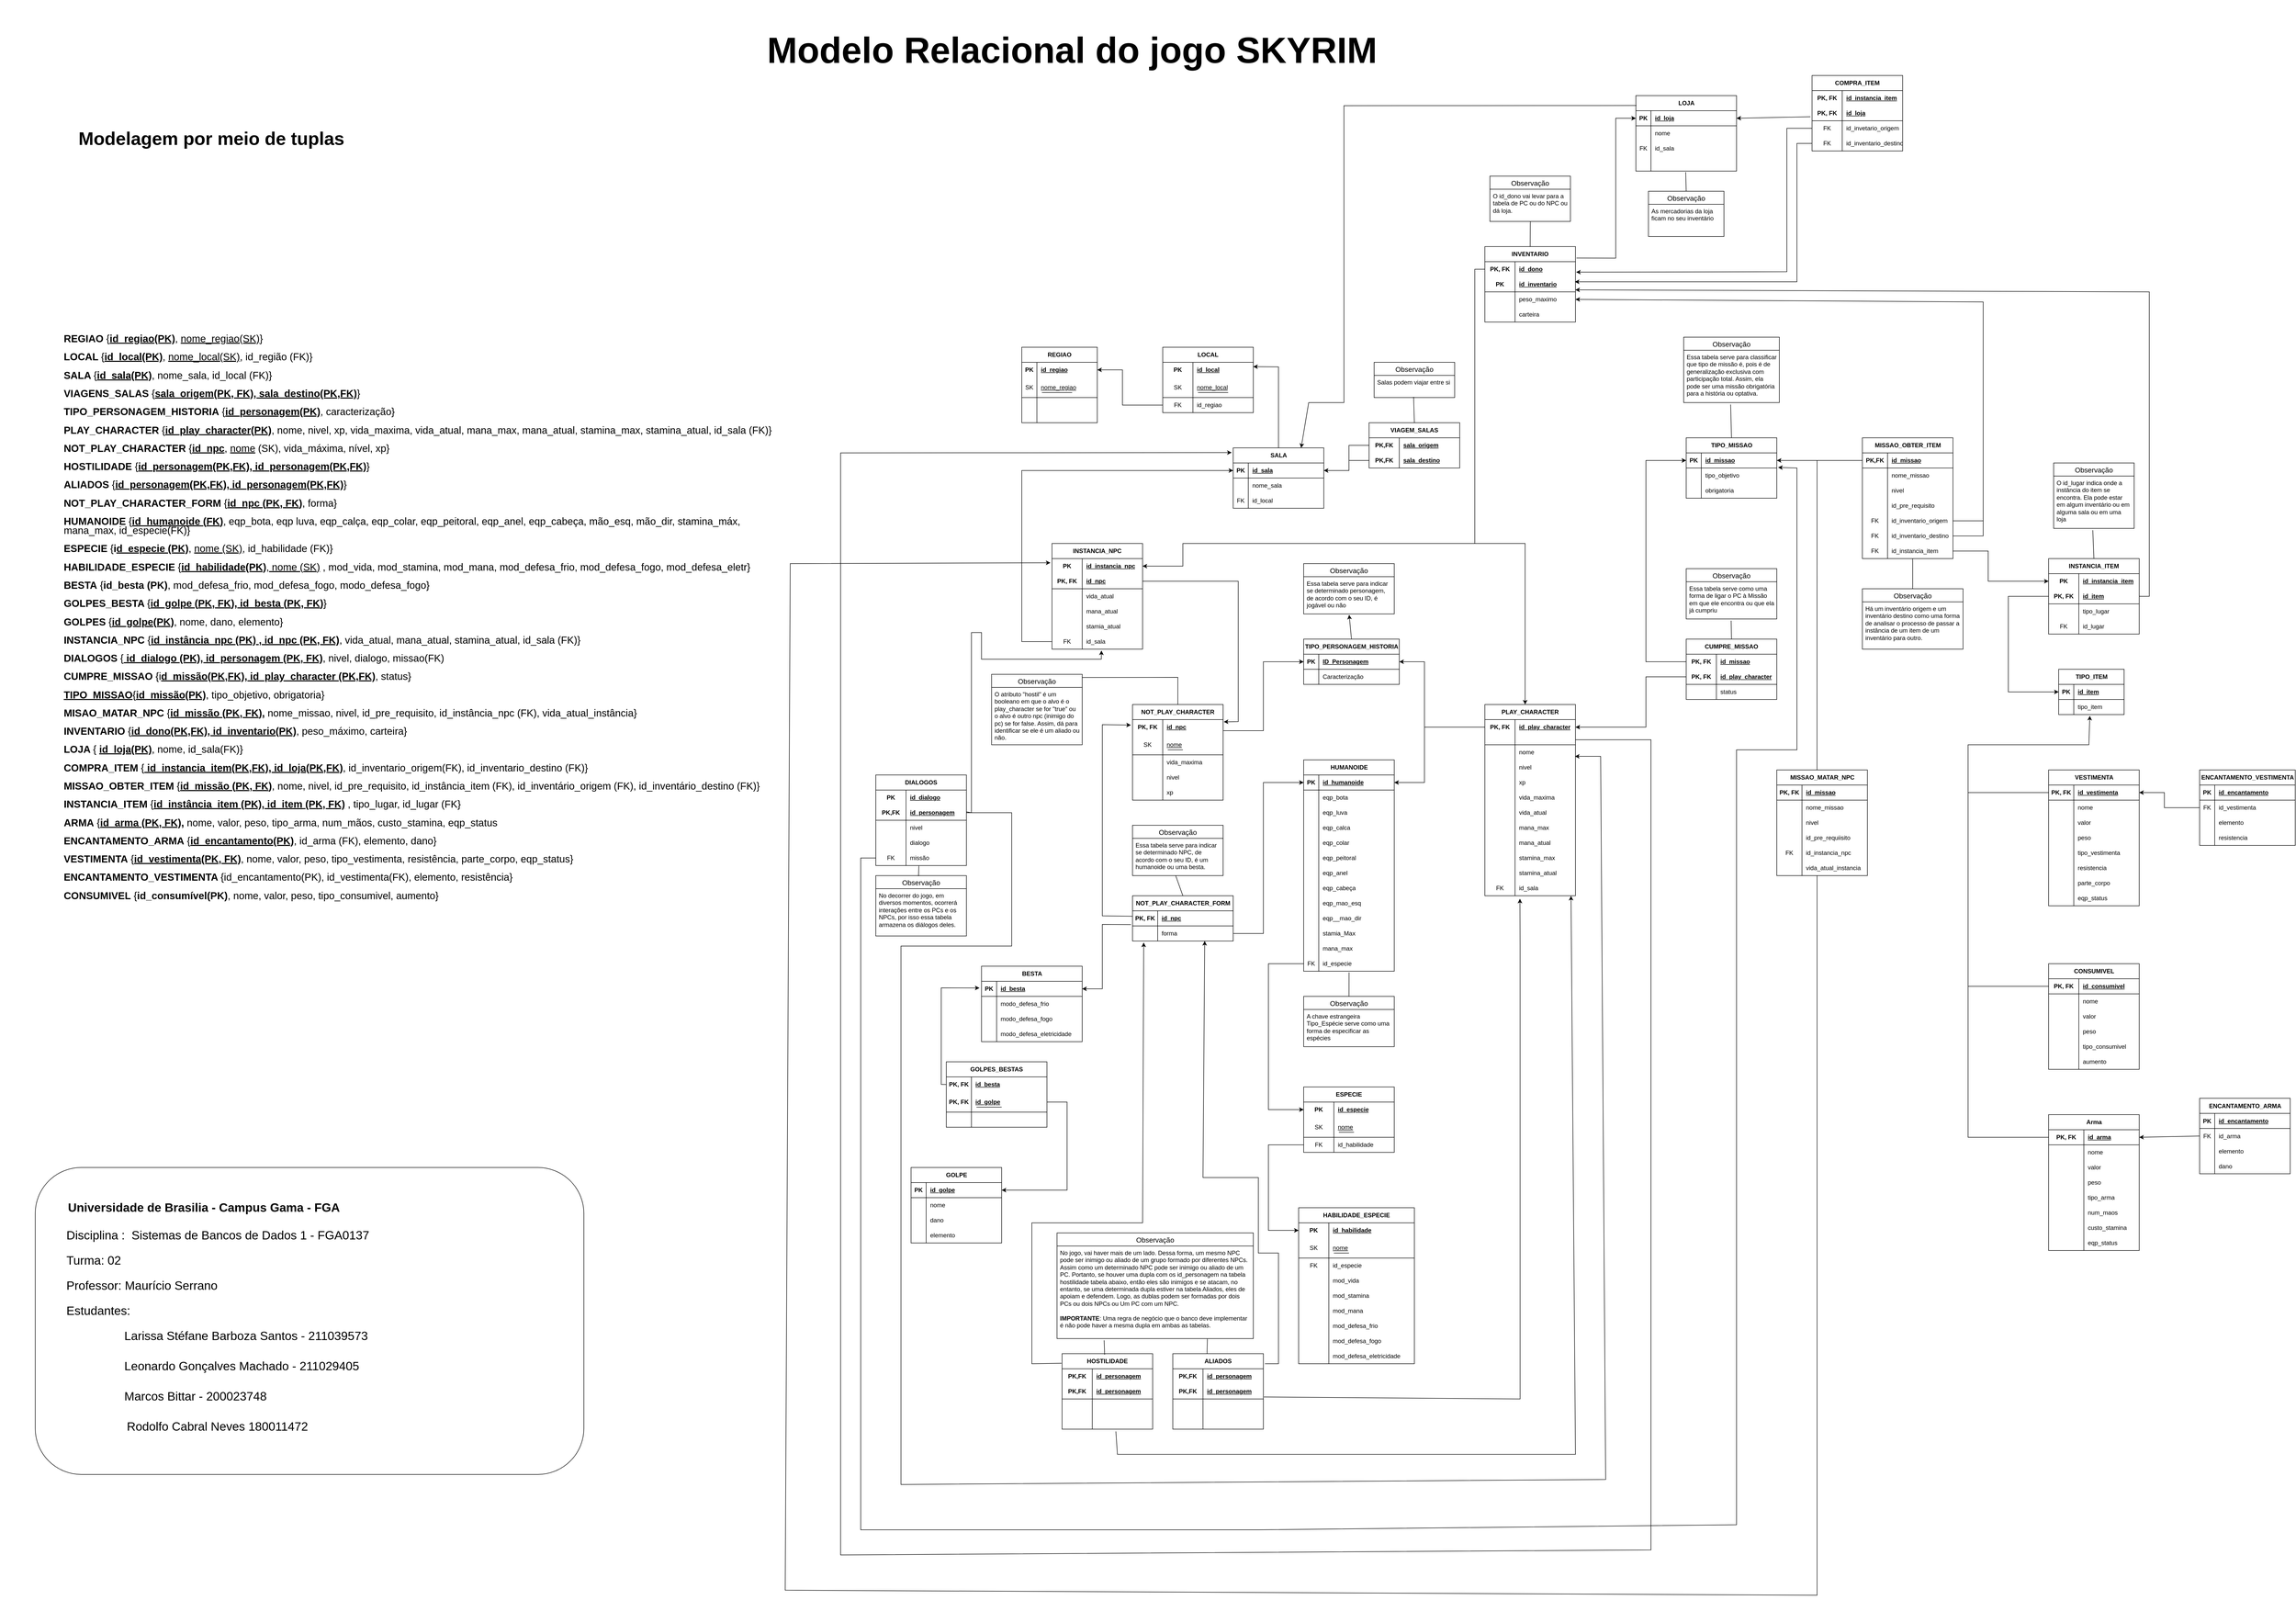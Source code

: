 <mxfile version="21.7.5" type="device">
  <diagram name="Page-1" id="_lLYF6QH7Wd8M_aZJR7j">
    <mxGraphModel dx="2270" dy="1405" grid="1" gridSize="10" guides="1" tooltips="1" connect="1" arrows="1" fold="1" page="1" pageScale="1" pageWidth="4681" pageHeight="3300" math="0" shadow="0">
      <root>
        <mxCell id="0" />
        <mxCell id="1" parent="0" />
        <mxCell id="2CMmIon2-wsqLKdLt5QU-19" value="REGIAO" style="shape=table;startSize=30;container=1;collapsible=1;childLayout=tableLayout;fixedRows=1;rowLines=0;fontStyle=1;align=center;resizeLast=1;html=1;whiteSpace=wrap;" parent="1" vertex="1">
          <mxGeometry x="2100" y="800" width="150" height="150" as="geometry" />
        </mxCell>
        <mxCell id="2CMmIon2-wsqLKdLt5QU-20" value="" style="shape=tableRow;horizontal=0;startSize=0;swimlaneHead=0;swimlaneBody=0;fillColor=none;collapsible=0;dropTarget=0;points=[[0,0.5],[1,0.5]];portConstraint=eastwest;top=0;left=0;right=0;bottom=0;html=1;" parent="2CMmIon2-wsqLKdLt5QU-19" vertex="1">
          <mxGeometry y="30" width="150" height="30" as="geometry" />
        </mxCell>
        <mxCell id="2CMmIon2-wsqLKdLt5QU-21" value="PK" style="shape=partialRectangle;connectable=0;fillColor=none;top=0;left=0;bottom=0;right=0;fontStyle=1;overflow=hidden;html=1;whiteSpace=wrap;" parent="2CMmIon2-wsqLKdLt5QU-20" vertex="1">
          <mxGeometry width="30" height="30" as="geometry">
            <mxRectangle width="30" height="30" as="alternateBounds" />
          </mxGeometry>
        </mxCell>
        <mxCell id="2CMmIon2-wsqLKdLt5QU-22" value="id_regiao" style="shape=partialRectangle;connectable=0;fillColor=none;top=0;left=0;bottom=0;right=0;align=left;spacingLeft=6;fontStyle=5;overflow=hidden;html=1;whiteSpace=wrap;" parent="2CMmIon2-wsqLKdLt5QU-20" vertex="1">
          <mxGeometry x="30" width="120" height="30" as="geometry">
            <mxRectangle width="120" height="30" as="alternateBounds" />
          </mxGeometry>
        </mxCell>
        <mxCell id="2CMmIon2-wsqLKdLt5QU-23" value="" style="shape=tableRow;horizontal=0;startSize=0;swimlaneHead=0;swimlaneBody=0;fillColor=none;collapsible=0;dropTarget=0;points=[[0,0.5],[1,0.5]];portConstraint=eastwest;top=0;left=0;right=0;bottom=1;html=1;" parent="2CMmIon2-wsqLKdLt5QU-19" vertex="1">
          <mxGeometry y="60" width="150" height="40" as="geometry" />
        </mxCell>
        <mxCell id="2CMmIon2-wsqLKdLt5QU-24" value="&lt;span style=&quot;font-weight: normal;&quot;&gt;SK&lt;/span&gt;" style="shape=partialRectangle;connectable=0;fillColor=none;top=0;left=0;bottom=0;right=0;fontStyle=1;overflow=hidden;html=1;whiteSpace=wrap;" parent="2CMmIon2-wsqLKdLt5QU-23" vertex="1">
          <mxGeometry width="30" height="40" as="geometry">
            <mxRectangle width="30" height="40" as="alternateBounds" />
          </mxGeometry>
        </mxCell>
        <mxCell id="2CMmIon2-wsqLKdLt5QU-25" value="&lt;span style=&quot;font-weight: 400;&quot;&gt;nome_regiao&lt;/span&gt;" style="shape=partialRectangle;connectable=0;fillColor=none;top=0;left=0;bottom=0;right=0;align=left;spacingLeft=6;fontStyle=5;overflow=hidden;html=1;whiteSpace=wrap;" parent="2CMmIon2-wsqLKdLt5QU-23" vertex="1">
          <mxGeometry x="30" width="120" height="40" as="geometry">
            <mxRectangle width="120" height="40" as="alternateBounds" />
          </mxGeometry>
        </mxCell>
        <mxCell id="2CMmIon2-wsqLKdLt5QU-26" value="" style="shape=tableRow;horizontal=0;startSize=0;swimlaneHead=0;swimlaneBody=0;fillColor=none;collapsible=0;dropTarget=0;points=[[0,0.5],[1,0.5]];portConstraint=eastwest;top=0;left=0;right=0;bottom=0;html=1;" parent="2CMmIon2-wsqLKdLt5QU-19" vertex="1">
          <mxGeometry y="100" width="150" height="30" as="geometry" />
        </mxCell>
        <mxCell id="2CMmIon2-wsqLKdLt5QU-27" value="" style="shape=partialRectangle;connectable=0;fillColor=none;top=0;left=0;bottom=0;right=0;editable=1;overflow=hidden;html=1;whiteSpace=wrap;" parent="2CMmIon2-wsqLKdLt5QU-26" vertex="1">
          <mxGeometry width="30" height="30" as="geometry">
            <mxRectangle width="30" height="30" as="alternateBounds" />
          </mxGeometry>
        </mxCell>
        <mxCell id="2CMmIon2-wsqLKdLt5QU-28" value="" style="shape=partialRectangle;connectable=0;fillColor=none;top=0;left=0;bottom=0;right=0;align=left;spacingLeft=6;overflow=hidden;html=1;whiteSpace=wrap;" parent="2CMmIon2-wsqLKdLt5QU-26" vertex="1">
          <mxGeometry x="30" width="120" height="30" as="geometry">
            <mxRectangle width="120" height="30" as="alternateBounds" />
          </mxGeometry>
        </mxCell>
        <mxCell id="2CMmIon2-wsqLKdLt5QU-29" value="" style="shape=tableRow;horizontal=0;startSize=0;swimlaneHead=0;swimlaneBody=0;fillColor=none;collapsible=0;dropTarget=0;points=[[0,0.5],[1,0.5]];portConstraint=eastwest;top=0;left=0;right=0;bottom=0;html=1;" parent="2CMmIon2-wsqLKdLt5QU-19" vertex="1">
          <mxGeometry y="130" width="150" height="20" as="geometry" />
        </mxCell>
        <mxCell id="2CMmIon2-wsqLKdLt5QU-30" value="" style="shape=partialRectangle;connectable=0;fillColor=none;top=0;left=0;bottom=0;right=0;editable=1;overflow=hidden;html=1;whiteSpace=wrap;" parent="2CMmIon2-wsqLKdLt5QU-29" vertex="1">
          <mxGeometry width="30" height="20" as="geometry">
            <mxRectangle width="30" height="20" as="alternateBounds" />
          </mxGeometry>
        </mxCell>
        <mxCell id="2CMmIon2-wsqLKdLt5QU-31" value="" style="shape=partialRectangle;connectable=0;fillColor=none;top=0;left=0;bottom=0;right=0;align=left;spacingLeft=6;overflow=hidden;html=1;whiteSpace=wrap;" parent="2CMmIon2-wsqLKdLt5QU-29" vertex="1">
          <mxGeometry x="30" width="120" height="20" as="geometry">
            <mxRectangle width="120" height="20" as="alternateBounds" />
          </mxGeometry>
        </mxCell>
        <mxCell id="2CMmIon2-wsqLKdLt5QU-32" value="" style="endArrow=none;html=1;rounded=0;" parent="1" edge="1">
          <mxGeometry width="50" height="50" relative="1" as="geometry">
            <mxPoint x="2200" y="890" as="sourcePoint" />
            <mxPoint x="2140" y="890" as="targetPoint" />
          </mxGeometry>
        </mxCell>
        <mxCell id="2CMmIon2-wsqLKdLt5QU-70" value="LOCAL" style="shape=table;startSize=30;container=1;collapsible=1;childLayout=tableLayout;fixedRows=1;rowLines=0;fontStyle=1;align=center;resizeLast=1;html=1;whiteSpace=wrap;" parent="1" vertex="1">
          <mxGeometry x="2380" y="800" width="180" height="130" as="geometry" />
        </mxCell>
        <mxCell id="2CMmIon2-wsqLKdLt5QU-71" value="" style="shape=tableRow;horizontal=0;startSize=0;swimlaneHead=0;swimlaneBody=0;fillColor=none;collapsible=0;dropTarget=0;points=[[0,0.5],[1,0.5]];portConstraint=eastwest;top=0;left=0;right=0;bottom=0;html=1;" parent="2CMmIon2-wsqLKdLt5QU-70" vertex="1">
          <mxGeometry y="30" width="180" height="30" as="geometry" />
        </mxCell>
        <mxCell id="2CMmIon2-wsqLKdLt5QU-72" value="PK" style="shape=partialRectangle;connectable=0;fillColor=none;top=0;left=0;bottom=0;right=0;fontStyle=1;overflow=hidden;html=1;whiteSpace=wrap;" parent="2CMmIon2-wsqLKdLt5QU-71" vertex="1">
          <mxGeometry width="60" height="30" as="geometry">
            <mxRectangle width="60" height="30" as="alternateBounds" />
          </mxGeometry>
        </mxCell>
        <mxCell id="2CMmIon2-wsqLKdLt5QU-73" value="id_local" style="shape=partialRectangle;connectable=0;fillColor=none;top=0;left=0;bottom=0;right=0;align=left;spacingLeft=6;fontStyle=5;overflow=hidden;html=1;whiteSpace=wrap;" parent="2CMmIon2-wsqLKdLt5QU-71" vertex="1">
          <mxGeometry x="60" width="120" height="30" as="geometry">
            <mxRectangle width="120" height="30" as="alternateBounds" />
          </mxGeometry>
        </mxCell>
        <mxCell id="2CMmIon2-wsqLKdLt5QU-74" value="" style="shape=tableRow;horizontal=0;startSize=0;swimlaneHead=0;swimlaneBody=0;fillColor=none;collapsible=0;dropTarget=0;points=[[0,0.5],[1,0.5]];portConstraint=eastwest;top=0;left=0;right=0;bottom=1;html=1;" parent="2CMmIon2-wsqLKdLt5QU-70" vertex="1">
          <mxGeometry y="60" width="180" height="40" as="geometry" />
        </mxCell>
        <mxCell id="2CMmIon2-wsqLKdLt5QU-75" value="&lt;span style=&quot;font-weight: normal;&quot;&gt;SK&lt;/span&gt;" style="shape=partialRectangle;connectable=0;fillColor=none;top=0;left=0;bottom=0;right=0;fontStyle=1;overflow=hidden;html=1;whiteSpace=wrap;" parent="2CMmIon2-wsqLKdLt5QU-74" vertex="1">
          <mxGeometry width="60" height="40" as="geometry">
            <mxRectangle width="60" height="40" as="alternateBounds" />
          </mxGeometry>
        </mxCell>
        <mxCell id="2CMmIon2-wsqLKdLt5QU-76" value="&lt;span style=&quot;font-weight: normal;&quot;&gt;nome_local&lt;/span&gt;" style="shape=partialRectangle;connectable=0;fillColor=none;top=0;left=0;bottom=0;right=0;align=left;spacingLeft=6;fontStyle=5;overflow=hidden;html=1;whiteSpace=wrap;" parent="2CMmIon2-wsqLKdLt5QU-74" vertex="1">
          <mxGeometry x="60" width="120" height="40" as="geometry">
            <mxRectangle width="120" height="40" as="alternateBounds" />
          </mxGeometry>
        </mxCell>
        <mxCell id="2CMmIon2-wsqLKdLt5QU-77" value="" style="shape=tableRow;horizontal=0;startSize=0;swimlaneHead=0;swimlaneBody=0;fillColor=none;collapsible=0;dropTarget=0;points=[[0,0.5],[1,0.5]];portConstraint=eastwest;top=0;left=0;right=0;bottom=0;html=1;" parent="2CMmIon2-wsqLKdLt5QU-70" vertex="1">
          <mxGeometry y="100" width="180" height="30" as="geometry" />
        </mxCell>
        <mxCell id="2CMmIon2-wsqLKdLt5QU-78" value="FK" style="shape=partialRectangle;connectable=0;fillColor=none;top=0;left=0;bottom=0;right=0;editable=1;overflow=hidden;html=1;whiteSpace=wrap;" parent="2CMmIon2-wsqLKdLt5QU-77" vertex="1">
          <mxGeometry width="60" height="30" as="geometry">
            <mxRectangle width="60" height="30" as="alternateBounds" />
          </mxGeometry>
        </mxCell>
        <mxCell id="2CMmIon2-wsqLKdLt5QU-79" value="id_regiao" style="shape=partialRectangle;connectable=0;fillColor=none;top=0;left=0;bottom=0;right=0;align=left;spacingLeft=6;overflow=hidden;html=1;whiteSpace=wrap;" parent="2CMmIon2-wsqLKdLt5QU-77" vertex="1">
          <mxGeometry x="60" width="120" height="30" as="geometry">
            <mxRectangle width="120" height="30" as="alternateBounds" />
          </mxGeometry>
        </mxCell>
        <mxCell id="2CMmIon2-wsqLKdLt5QU-83" value="" style="endArrow=none;html=1;rounded=0;" parent="1" edge="1">
          <mxGeometry width="50" height="50" relative="1" as="geometry">
            <mxPoint x="2510" y="890" as="sourcePoint" />
            <mxPoint x="2450" y="890" as="targetPoint" />
            <Array as="points">
              <mxPoint x="2470" y="890" />
            </Array>
          </mxGeometry>
        </mxCell>
        <mxCell id="2CMmIon2-wsqLKdLt5QU-101" value="SALA" style="shape=table;startSize=30;container=1;collapsible=1;childLayout=tableLayout;fixedRows=1;rowLines=0;fontStyle=1;align=center;resizeLast=1;html=1;" parent="1" vertex="1">
          <mxGeometry x="2520" y="1000" width="180" height="120" as="geometry" />
        </mxCell>
        <mxCell id="2CMmIon2-wsqLKdLt5QU-102" value="" style="shape=tableRow;horizontal=0;startSize=0;swimlaneHead=0;swimlaneBody=0;fillColor=none;collapsible=0;dropTarget=0;points=[[0,0.5],[1,0.5]];portConstraint=eastwest;top=0;left=0;right=0;bottom=1;" parent="2CMmIon2-wsqLKdLt5QU-101" vertex="1">
          <mxGeometry y="30" width="180" height="30" as="geometry" />
        </mxCell>
        <mxCell id="2CMmIon2-wsqLKdLt5QU-103" value="PK" style="shape=partialRectangle;connectable=0;fillColor=none;top=0;left=0;bottom=0;right=0;fontStyle=1;overflow=hidden;whiteSpace=wrap;html=1;" parent="2CMmIon2-wsqLKdLt5QU-102" vertex="1">
          <mxGeometry width="30" height="30" as="geometry">
            <mxRectangle width="30" height="30" as="alternateBounds" />
          </mxGeometry>
        </mxCell>
        <mxCell id="2CMmIon2-wsqLKdLt5QU-104" value="id_sala" style="shape=partialRectangle;connectable=0;fillColor=none;top=0;left=0;bottom=0;right=0;align=left;spacingLeft=6;fontStyle=5;overflow=hidden;whiteSpace=wrap;html=1;" parent="2CMmIon2-wsqLKdLt5QU-102" vertex="1">
          <mxGeometry x="30" width="150" height="30" as="geometry">
            <mxRectangle width="150" height="30" as="alternateBounds" />
          </mxGeometry>
        </mxCell>
        <mxCell id="2CMmIon2-wsqLKdLt5QU-105" value="" style="shape=tableRow;horizontal=0;startSize=0;swimlaneHead=0;swimlaneBody=0;fillColor=none;collapsible=0;dropTarget=0;points=[[0,0.5],[1,0.5]];portConstraint=eastwest;top=0;left=0;right=0;bottom=0;" parent="2CMmIon2-wsqLKdLt5QU-101" vertex="1">
          <mxGeometry y="60" width="180" height="30" as="geometry" />
        </mxCell>
        <mxCell id="2CMmIon2-wsqLKdLt5QU-106" value="" style="shape=partialRectangle;connectable=0;fillColor=none;top=0;left=0;bottom=0;right=0;editable=1;overflow=hidden;whiteSpace=wrap;html=1;" parent="2CMmIon2-wsqLKdLt5QU-105" vertex="1">
          <mxGeometry width="30" height="30" as="geometry">
            <mxRectangle width="30" height="30" as="alternateBounds" />
          </mxGeometry>
        </mxCell>
        <mxCell id="2CMmIon2-wsqLKdLt5QU-107" value="nome_sala" style="shape=partialRectangle;connectable=0;fillColor=none;top=0;left=0;bottom=0;right=0;align=left;spacingLeft=6;overflow=hidden;whiteSpace=wrap;html=1;" parent="2CMmIon2-wsqLKdLt5QU-105" vertex="1">
          <mxGeometry x="30" width="150" height="30" as="geometry">
            <mxRectangle width="150" height="30" as="alternateBounds" />
          </mxGeometry>
        </mxCell>
        <mxCell id="2CMmIon2-wsqLKdLt5QU-108" value="" style="shape=tableRow;horizontal=0;startSize=0;swimlaneHead=0;swimlaneBody=0;fillColor=none;collapsible=0;dropTarget=0;points=[[0,0.5],[1,0.5]];portConstraint=eastwest;top=0;left=0;right=0;bottom=0;" parent="2CMmIon2-wsqLKdLt5QU-101" vertex="1">
          <mxGeometry y="90" width="180" height="30" as="geometry" />
        </mxCell>
        <mxCell id="2CMmIon2-wsqLKdLt5QU-109" value="FK" style="shape=partialRectangle;connectable=0;fillColor=none;top=0;left=0;bottom=0;right=0;editable=1;overflow=hidden;whiteSpace=wrap;html=1;" parent="2CMmIon2-wsqLKdLt5QU-108" vertex="1">
          <mxGeometry width="30" height="30" as="geometry">
            <mxRectangle width="30" height="30" as="alternateBounds" />
          </mxGeometry>
        </mxCell>
        <mxCell id="2CMmIon2-wsqLKdLt5QU-110" value="id_local" style="shape=partialRectangle;connectable=0;fillColor=none;top=0;left=0;bottom=0;right=0;align=left;spacingLeft=6;overflow=hidden;whiteSpace=wrap;html=1;" parent="2CMmIon2-wsqLKdLt5QU-108" vertex="1">
          <mxGeometry x="30" width="150" height="30" as="geometry">
            <mxRectangle width="150" height="30" as="alternateBounds" />
          </mxGeometry>
        </mxCell>
        <mxCell id="2CMmIon2-wsqLKdLt5QU-114" value="HUMANOIDE" style="shape=table;startSize=30;container=1;collapsible=1;childLayout=tableLayout;fixedRows=1;rowLines=0;fontStyle=1;align=center;resizeLast=1;html=1;" parent="1" vertex="1">
          <mxGeometry x="2660" y="1620" width="180" height="420" as="geometry" />
        </mxCell>
        <mxCell id="2CMmIon2-wsqLKdLt5QU-115" value="" style="shape=tableRow;horizontal=0;startSize=0;swimlaneHead=0;swimlaneBody=0;fillColor=none;collapsible=0;dropTarget=0;points=[[0,0.5],[1,0.5]];portConstraint=eastwest;top=0;left=0;right=0;bottom=1;" parent="2CMmIon2-wsqLKdLt5QU-114" vertex="1">
          <mxGeometry y="30" width="180" height="30" as="geometry" />
        </mxCell>
        <mxCell id="2CMmIon2-wsqLKdLt5QU-116" value="PK" style="shape=partialRectangle;connectable=0;fillColor=none;top=0;left=0;bottom=0;right=0;fontStyle=1;overflow=hidden;whiteSpace=wrap;html=1;" parent="2CMmIon2-wsqLKdLt5QU-115" vertex="1">
          <mxGeometry width="30" height="30" as="geometry">
            <mxRectangle width="30" height="30" as="alternateBounds" />
          </mxGeometry>
        </mxCell>
        <mxCell id="2CMmIon2-wsqLKdLt5QU-117" value="id_humanoide" style="shape=partialRectangle;connectable=0;fillColor=none;top=0;left=0;bottom=0;right=0;align=left;spacingLeft=6;fontStyle=5;overflow=hidden;whiteSpace=wrap;html=1;" parent="2CMmIon2-wsqLKdLt5QU-115" vertex="1">
          <mxGeometry x="30" width="150" height="30" as="geometry">
            <mxRectangle width="150" height="30" as="alternateBounds" />
          </mxGeometry>
        </mxCell>
        <mxCell id="2CMmIon2-wsqLKdLt5QU-146" value="" style="shape=tableRow;horizontal=0;startSize=0;swimlaneHead=0;swimlaneBody=0;fillColor=none;collapsible=0;dropTarget=0;points=[[0,0.5],[1,0.5]];portConstraint=eastwest;top=0;left=0;right=0;bottom=0;" parent="2CMmIon2-wsqLKdLt5QU-114" vertex="1">
          <mxGeometry y="60" width="180" height="30" as="geometry" />
        </mxCell>
        <mxCell id="2CMmIon2-wsqLKdLt5QU-147" value="" style="shape=partialRectangle;connectable=0;fillColor=none;top=0;left=0;bottom=0;right=0;editable=1;overflow=hidden;whiteSpace=wrap;html=1;" parent="2CMmIon2-wsqLKdLt5QU-146" vertex="1">
          <mxGeometry width="30" height="30" as="geometry">
            <mxRectangle width="30" height="30" as="alternateBounds" />
          </mxGeometry>
        </mxCell>
        <mxCell id="2CMmIon2-wsqLKdLt5QU-148" value="eqp_bota" style="shape=partialRectangle;connectable=0;fillColor=none;top=0;left=0;bottom=0;right=0;align=left;spacingLeft=6;overflow=hidden;whiteSpace=wrap;html=1;" parent="2CMmIon2-wsqLKdLt5QU-146" vertex="1">
          <mxGeometry x="30" width="150" height="30" as="geometry">
            <mxRectangle width="150" height="30" as="alternateBounds" />
          </mxGeometry>
        </mxCell>
        <mxCell id="2CMmIon2-wsqLKdLt5QU-149" value="" style="shape=tableRow;horizontal=0;startSize=0;swimlaneHead=0;swimlaneBody=0;fillColor=none;collapsible=0;dropTarget=0;points=[[0,0.5],[1,0.5]];portConstraint=eastwest;top=0;left=0;right=0;bottom=0;" parent="2CMmIon2-wsqLKdLt5QU-114" vertex="1">
          <mxGeometry y="90" width="180" height="30" as="geometry" />
        </mxCell>
        <mxCell id="2CMmIon2-wsqLKdLt5QU-150" value="" style="shape=partialRectangle;connectable=0;fillColor=none;top=0;left=0;bottom=0;right=0;editable=1;overflow=hidden;whiteSpace=wrap;html=1;" parent="2CMmIon2-wsqLKdLt5QU-149" vertex="1">
          <mxGeometry width="30" height="30" as="geometry">
            <mxRectangle width="30" height="30" as="alternateBounds" />
          </mxGeometry>
        </mxCell>
        <mxCell id="2CMmIon2-wsqLKdLt5QU-151" value="eqp_luva" style="shape=partialRectangle;connectable=0;fillColor=none;top=0;left=0;bottom=0;right=0;align=left;spacingLeft=6;overflow=hidden;whiteSpace=wrap;html=1;" parent="2CMmIon2-wsqLKdLt5QU-149" vertex="1">
          <mxGeometry x="30" width="150" height="30" as="geometry">
            <mxRectangle width="150" height="30" as="alternateBounds" />
          </mxGeometry>
        </mxCell>
        <mxCell id="2CMmIon2-wsqLKdLt5QU-174" value="" style="shape=tableRow;horizontal=0;startSize=0;swimlaneHead=0;swimlaneBody=0;fillColor=none;collapsible=0;dropTarget=0;points=[[0,0.5],[1,0.5]];portConstraint=eastwest;top=0;left=0;right=0;bottom=0;" parent="2CMmIon2-wsqLKdLt5QU-114" vertex="1">
          <mxGeometry y="120" width="180" height="30" as="geometry" />
        </mxCell>
        <mxCell id="2CMmIon2-wsqLKdLt5QU-175" value="" style="shape=partialRectangle;connectable=0;fillColor=none;top=0;left=0;bottom=0;right=0;editable=1;overflow=hidden;whiteSpace=wrap;html=1;" parent="2CMmIon2-wsqLKdLt5QU-174" vertex="1">
          <mxGeometry width="30" height="30" as="geometry">
            <mxRectangle width="30" height="30" as="alternateBounds" />
          </mxGeometry>
        </mxCell>
        <mxCell id="2CMmIon2-wsqLKdLt5QU-176" value="eqp_calca" style="shape=partialRectangle;connectable=0;fillColor=none;top=0;left=0;bottom=0;right=0;align=left;spacingLeft=6;overflow=hidden;whiteSpace=wrap;html=1;" parent="2CMmIon2-wsqLKdLt5QU-174" vertex="1">
          <mxGeometry x="30" width="150" height="30" as="geometry">
            <mxRectangle width="150" height="30" as="alternateBounds" />
          </mxGeometry>
        </mxCell>
        <mxCell id="2CMmIon2-wsqLKdLt5QU-177" value="" style="shape=tableRow;horizontal=0;startSize=0;swimlaneHead=0;swimlaneBody=0;fillColor=none;collapsible=0;dropTarget=0;points=[[0,0.5],[1,0.5]];portConstraint=eastwest;top=0;left=0;right=0;bottom=0;" parent="2CMmIon2-wsqLKdLt5QU-114" vertex="1">
          <mxGeometry y="150" width="180" height="30" as="geometry" />
        </mxCell>
        <mxCell id="2CMmIon2-wsqLKdLt5QU-178" value="" style="shape=partialRectangle;connectable=0;fillColor=none;top=0;left=0;bottom=0;right=0;editable=1;overflow=hidden;whiteSpace=wrap;html=1;" parent="2CMmIon2-wsqLKdLt5QU-177" vertex="1">
          <mxGeometry width="30" height="30" as="geometry">
            <mxRectangle width="30" height="30" as="alternateBounds" />
          </mxGeometry>
        </mxCell>
        <mxCell id="2CMmIon2-wsqLKdLt5QU-179" value="eqp_colar" style="shape=partialRectangle;connectable=0;fillColor=none;top=0;left=0;bottom=0;right=0;align=left;spacingLeft=6;overflow=hidden;whiteSpace=wrap;html=1;" parent="2CMmIon2-wsqLKdLt5QU-177" vertex="1">
          <mxGeometry x="30" width="150" height="30" as="geometry">
            <mxRectangle width="150" height="30" as="alternateBounds" />
          </mxGeometry>
        </mxCell>
        <mxCell id="2CMmIon2-wsqLKdLt5QU-180" value="" style="shape=tableRow;horizontal=0;startSize=0;swimlaneHead=0;swimlaneBody=0;fillColor=none;collapsible=0;dropTarget=0;points=[[0,0.5],[1,0.5]];portConstraint=eastwest;top=0;left=0;right=0;bottom=0;" parent="2CMmIon2-wsqLKdLt5QU-114" vertex="1">
          <mxGeometry y="180" width="180" height="30" as="geometry" />
        </mxCell>
        <mxCell id="2CMmIon2-wsqLKdLt5QU-181" value="" style="shape=partialRectangle;connectable=0;fillColor=none;top=0;left=0;bottom=0;right=0;editable=1;overflow=hidden;whiteSpace=wrap;html=1;" parent="2CMmIon2-wsqLKdLt5QU-180" vertex="1">
          <mxGeometry width="30" height="30" as="geometry">
            <mxRectangle width="30" height="30" as="alternateBounds" />
          </mxGeometry>
        </mxCell>
        <mxCell id="2CMmIon2-wsqLKdLt5QU-182" value="eqp_peitoral" style="shape=partialRectangle;connectable=0;fillColor=none;top=0;left=0;bottom=0;right=0;align=left;spacingLeft=6;overflow=hidden;whiteSpace=wrap;html=1;" parent="2CMmIon2-wsqLKdLt5QU-180" vertex="1">
          <mxGeometry x="30" width="150" height="30" as="geometry">
            <mxRectangle width="150" height="30" as="alternateBounds" />
          </mxGeometry>
        </mxCell>
        <mxCell id="2CMmIon2-wsqLKdLt5QU-183" value="" style="shape=tableRow;horizontal=0;startSize=0;swimlaneHead=0;swimlaneBody=0;fillColor=none;collapsible=0;dropTarget=0;points=[[0,0.5],[1,0.5]];portConstraint=eastwest;top=0;left=0;right=0;bottom=0;" parent="2CMmIon2-wsqLKdLt5QU-114" vertex="1">
          <mxGeometry y="210" width="180" height="30" as="geometry" />
        </mxCell>
        <mxCell id="2CMmIon2-wsqLKdLt5QU-184" value="" style="shape=partialRectangle;connectable=0;fillColor=none;top=0;left=0;bottom=0;right=0;editable=1;overflow=hidden;whiteSpace=wrap;html=1;" parent="2CMmIon2-wsqLKdLt5QU-183" vertex="1">
          <mxGeometry width="30" height="30" as="geometry">
            <mxRectangle width="30" height="30" as="alternateBounds" />
          </mxGeometry>
        </mxCell>
        <mxCell id="2CMmIon2-wsqLKdLt5QU-185" value="eqp_anel" style="shape=partialRectangle;connectable=0;fillColor=none;top=0;left=0;bottom=0;right=0;align=left;spacingLeft=6;overflow=hidden;whiteSpace=wrap;html=1;" parent="2CMmIon2-wsqLKdLt5QU-183" vertex="1">
          <mxGeometry x="30" width="150" height="30" as="geometry">
            <mxRectangle width="150" height="30" as="alternateBounds" />
          </mxGeometry>
        </mxCell>
        <mxCell id="2CMmIon2-wsqLKdLt5QU-186" value="" style="shape=tableRow;horizontal=0;startSize=0;swimlaneHead=0;swimlaneBody=0;fillColor=none;collapsible=0;dropTarget=0;points=[[0,0.5],[1,0.5]];portConstraint=eastwest;top=0;left=0;right=0;bottom=0;" parent="2CMmIon2-wsqLKdLt5QU-114" vertex="1">
          <mxGeometry y="240" width="180" height="30" as="geometry" />
        </mxCell>
        <mxCell id="2CMmIon2-wsqLKdLt5QU-187" value="" style="shape=partialRectangle;connectable=0;fillColor=none;top=0;left=0;bottom=0;right=0;editable=1;overflow=hidden;whiteSpace=wrap;html=1;" parent="2CMmIon2-wsqLKdLt5QU-186" vertex="1">
          <mxGeometry width="30" height="30" as="geometry">
            <mxRectangle width="30" height="30" as="alternateBounds" />
          </mxGeometry>
        </mxCell>
        <mxCell id="2CMmIon2-wsqLKdLt5QU-188" value="eqp_cabeça" style="shape=partialRectangle;connectable=0;fillColor=none;top=0;left=0;bottom=0;right=0;align=left;spacingLeft=6;overflow=hidden;whiteSpace=wrap;html=1;" parent="2CMmIon2-wsqLKdLt5QU-186" vertex="1">
          <mxGeometry x="30" width="150" height="30" as="geometry">
            <mxRectangle width="150" height="30" as="alternateBounds" />
          </mxGeometry>
        </mxCell>
        <mxCell id="2CMmIon2-wsqLKdLt5QU-189" value="" style="shape=tableRow;horizontal=0;startSize=0;swimlaneHead=0;swimlaneBody=0;fillColor=none;collapsible=0;dropTarget=0;points=[[0,0.5],[1,0.5]];portConstraint=eastwest;top=0;left=0;right=0;bottom=0;" parent="2CMmIon2-wsqLKdLt5QU-114" vertex="1">
          <mxGeometry y="270" width="180" height="30" as="geometry" />
        </mxCell>
        <mxCell id="2CMmIon2-wsqLKdLt5QU-190" value="" style="shape=partialRectangle;connectable=0;fillColor=none;top=0;left=0;bottom=0;right=0;editable=1;overflow=hidden;whiteSpace=wrap;html=1;" parent="2CMmIon2-wsqLKdLt5QU-189" vertex="1">
          <mxGeometry width="30" height="30" as="geometry">
            <mxRectangle width="30" height="30" as="alternateBounds" />
          </mxGeometry>
        </mxCell>
        <mxCell id="2CMmIon2-wsqLKdLt5QU-191" value="eqp_mao_esq" style="shape=partialRectangle;connectable=0;fillColor=none;top=0;left=0;bottom=0;right=0;align=left;spacingLeft=6;overflow=hidden;whiteSpace=wrap;html=1;" parent="2CMmIon2-wsqLKdLt5QU-189" vertex="1">
          <mxGeometry x="30" width="150" height="30" as="geometry">
            <mxRectangle width="150" height="30" as="alternateBounds" />
          </mxGeometry>
        </mxCell>
        <mxCell id="2CMmIon2-wsqLKdLt5QU-192" value="" style="shape=tableRow;horizontal=0;startSize=0;swimlaneHead=0;swimlaneBody=0;fillColor=none;collapsible=0;dropTarget=0;points=[[0,0.5],[1,0.5]];portConstraint=eastwest;top=0;left=0;right=0;bottom=0;" parent="2CMmIon2-wsqLKdLt5QU-114" vertex="1">
          <mxGeometry y="300" width="180" height="30" as="geometry" />
        </mxCell>
        <mxCell id="2CMmIon2-wsqLKdLt5QU-193" value="" style="shape=partialRectangle;connectable=0;fillColor=none;top=0;left=0;bottom=0;right=0;editable=1;overflow=hidden;whiteSpace=wrap;html=1;" parent="2CMmIon2-wsqLKdLt5QU-192" vertex="1">
          <mxGeometry width="30" height="30" as="geometry">
            <mxRectangle width="30" height="30" as="alternateBounds" />
          </mxGeometry>
        </mxCell>
        <mxCell id="2CMmIon2-wsqLKdLt5QU-194" value="eqp__mao_dir" style="shape=partialRectangle;connectable=0;fillColor=none;top=0;left=0;bottom=0;right=0;align=left;spacingLeft=6;overflow=hidden;whiteSpace=wrap;html=1;" parent="2CMmIon2-wsqLKdLt5QU-192" vertex="1">
          <mxGeometry x="30" width="150" height="30" as="geometry">
            <mxRectangle width="150" height="30" as="alternateBounds" />
          </mxGeometry>
        </mxCell>
        <mxCell id="2CMmIon2-wsqLKdLt5QU-195" value="" style="shape=tableRow;horizontal=0;startSize=0;swimlaneHead=0;swimlaneBody=0;fillColor=none;collapsible=0;dropTarget=0;points=[[0,0.5],[1,0.5]];portConstraint=eastwest;top=0;left=0;right=0;bottom=0;" parent="2CMmIon2-wsqLKdLt5QU-114" vertex="1">
          <mxGeometry y="330" width="180" height="30" as="geometry" />
        </mxCell>
        <mxCell id="2CMmIon2-wsqLKdLt5QU-196" value="" style="shape=partialRectangle;connectable=0;fillColor=none;top=0;left=0;bottom=0;right=0;editable=1;overflow=hidden;whiteSpace=wrap;html=1;" parent="2CMmIon2-wsqLKdLt5QU-195" vertex="1">
          <mxGeometry width="30" height="30" as="geometry">
            <mxRectangle width="30" height="30" as="alternateBounds" />
          </mxGeometry>
        </mxCell>
        <mxCell id="2CMmIon2-wsqLKdLt5QU-197" value="stamia_Max" style="shape=partialRectangle;connectable=0;fillColor=none;top=0;left=0;bottom=0;right=0;align=left;spacingLeft=6;overflow=hidden;whiteSpace=wrap;html=1;" parent="2CMmIon2-wsqLKdLt5QU-195" vertex="1">
          <mxGeometry x="30" width="150" height="30" as="geometry">
            <mxRectangle width="150" height="30" as="alternateBounds" />
          </mxGeometry>
        </mxCell>
        <mxCell id="2CMmIon2-wsqLKdLt5QU-198" value="" style="shape=tableRow;horizontal=0;startSize=0;swimlaneHead=0;swimlaneBody=0;fillColor=none;collapsible=0;dropTarget=0;points=[[0,0.5],[1,0.5]];portConstraint=eastwest;top=0;left=0;right=0;bottom=0;" parent="2CMmIon2-wsqLKdLt5QU-114" vertex="1">
          <mxGeometry y="360" width="180" height="30" as="geometry" />
        </mxCell>
        <mxCell id="2CMmIon2-wsqLKdLt5QU-199" value="" style="shape=partialRectangle;connectable=0;fillColor=none;top=0;left=0;bottom=0;right=0;editable=1;overflow=hidden;whiteSpace=wrap;html=1;" parent="2CMmIon2-wsqLKdLt5QU-198" vertex="1">
          <mxGeometry width="30" height="30" as="geometry">
            <mxRectangle width="30" height="30" as="alternateBounds" />
          </mxGeometry>
        </mxCell>
        <mxCell id="2CMmIon2-wsqLKdLt5QU-200" value="mana_max" style="shape=partialRectangle;connectable=0;fillColor=none;top=0;left=0;bottom=0;right=0;align=left;spacingLeft=6;overflow=hidden;whiteSpace=wrap;html=1;" parent="2CMmIon2-wsqLKdLt5QU-198" vertex="1">
          <mxGeometry x="30" width="150" height="30" as="geometry">
            <mxRectangle width="150" height="30" as="alternateBounds" />
          </mxGeometry>
        </mxCell>
        <mxCell id="SMQqKigKtV9C_3OmUSzq-120" value="" style="shape=tableRow;horizontal=0;startSize=0;swimlaneHead=0;swimlaneBody=0;fillColor=none;collapsible=0;dropTarget=0;points=[[0,0.5],[1,0.5]];portConstraint=eastwest;top=0;left=0;right=0;bottom=0;" parent="2CMmIon2-wsqLKdLt5QU-114" vertex="1">
          <mxGeometry y="390" width="180" height="30" as="geometry" />
        </mxCell>
        <mxCell id="SMQqKigKtV9C_3OmUSzq-121" value="FK" style="shape=partialRectangle;connectable=0;fillColor=none;top=0;left=0;bottom=0;right=0;editable=1;overflow=hidden;whiteSpace=wrap;html=1;" parent="SMQqKigKtV9C_3OmUSzq-120" vertex="1">
          <mxGeometry width="30" height="30" as="geometry">
            <mxRectangle width="30" height="30" as="alternateBounds" />
          </mxGeometry>
        </mxCell>
        <mxCell id="SMQqKigKtV9C_3OmUSzq-122" value="id_especie" style="shape=partialRectangle;connectable=0;fillColor=none;top=0;left=0;bottom=0;right=0;align=left;spacingLeft=6;overflow=hidden;whiteSpace=wrap;html=1;" parent="SMQqKigKtV9C_3OmUSzq-120" vertex="1">
          <mxGeometry x="30" width="150" height="30" as="geometry">
            <mxRectangle width="150" height="30" as="alternateBounds" />
          </mxGeometry>
        </mxCell>
        <mxCell id="2CMmIon2-wsqLKdLt5QU-279" value="NOT_PLAY_CHARACTER_FORM" style="shape=table;startSize=30;container=1;collapsible=1;childLayout=tableLayout;fixedRows=1;rowLines=0;fontStyle=1;align=center;resizeLast=1;html=1;" parent="1" vertex="1">
          <mxGeometry x="2320" y="1890" width="200" height="90" as="geometry" />
        </mxCell>
        <mxCell id="2CMmIon2-wsqLKdLt5QU-280" value="" style="shape=tableRow;horizontal=0;startSize=0;swimlaneHead=0;swimlaneBody=0;fillColor=none;collapsible=0;dropTarget=0;points=[[0,0.5],[1,0.5]];portConstraint=eastwest;top=0;left=0;right=0;bottom=1;" parent="2CMmIon2-wsqLKdLt5QU-279" vertex="1">
          <mxGeometry y="30" width="200" height="30" as="geometry" />
        </mxCell>
        <mxCell id="2CMmIon2-wsqLKdLt5QU-281" value="PK, FK" style="shape=partialRectangle;connectable=0;fillColor=none;top=0;left=0;bottom=0;right=0;fontStyle=1;overflow=hidden;whiteSpace=wrap;html=1;" parent="2CMmIon2-wsqLKdLt5QU-280" vertex="1">
          <mxGeometry width="50" height="30" as="geometry">
            <mxRectangle width="50" height="30" as="alternateBounds" />
          </mxGeometry>
        </mxCell>
        <mxCell id="2CMmIon2-wsqLKdLt5QU-282" value="id_npc" style="shape=partialRectangle;connectable=0;fillColor=none;top=0;left=0;bottom=0;right=0;align=left;spacingLeft=6;fontStyle=5;overflow=hidden;whiteSpace=wrap;html=1;" parent="2CMmIon2-wsqLKdLt5QU-280" vertex="1">
          <mxGeometry x="50" width="150" height="30" as="geometry">
            <mxRectangle width="150" height="30" as="alternateBounds" />
          </mxGeometry>
        </mxCell>
        <mxCell id="2CMmIon2-wsqLKdLt5QU-283" value="" style="shape=tableRow;horizontal=0;startSize=0;swimlaneHead=0;swimlaneBody=0;fillColor=none;collapsible=0;dropTarget=0;points=[[0,0.5],[1,0.5]];portConstraint=eastwest;top=0;left=0;right=0;bottom=0;" parent="2CMmIon2-wsqLKdLt5QU-279" vertex="1">
          <mxGeometry y="60" width="200" height="30" as="geometry" />
        </mxCell>
        <mxCell id="2CMmIon2-wsqLKdLt5QU-284" value="" style="shape=partialRectangle;connectable=0;fillColor=none;top=0;left=0;bottom=0;right=0;editable=1;overflow=hidden;whiteSpace=wrap;html=1;" parent="2CMmIon2-wsqLKdLt5QU-283" vertex="1">
          <mxGeometry width="50" height="30" as="geometry">
            <mxRectangle width="50" height="30" as="alternateBounds" />
          </mxGeometry>
        </mxCell>
        <mxCell id="2CMmIon2-wsqLKdLt5QU-285" value="forma" style="shape=partialRectangle;connectable=0;fillColor=none;top=0;left=0;bottom=0;right=0;align=left;spacingLeft=6;overflow=hidden;whiteSpace=wrap;html=1;" parent="2CMmIon2-wsqLKdLt5QU-283" vertex="1">
          <mxGeometry x="50" width="150" height="30" as="geometry">
            <mxRectangle width="150" height="30" as="alternateBounds" />
          </mxGeometry>
        </mxCell>
        <mxCell id="2CMmIon2-wsqLKdLt5QU-305" value="BESTA" style="shape=table;startSize=30;container=1;collapsible=1;childLayout=tableLayout;fixedRows=1;rowLines=0;fontStyle=1;align=center;resizeLast=1;html=1;" parent="1" vertex="1">
          <mxGeometry x="2020" y="2030" width="200" height="150" as="geometry" />
        </mxCell>
        <mxCell id="2CMmIon2-wsqLKdLt5QU-306" value="" style="shape=tableRow;horizontal=0;startSize=0;swimlaneHead=0;swimlaneBody=0;fillColor=none;collapsible=0;dropTarget=0;points=[[0,0.5],[1,0.5]];portConstraint=eastwest;top=0;left=0;right=0;bottom=1;" parent="2CMmIon2-wsqLKdLt5QU-305" vertex="1">
          <mxGeometry y="30" width="200" height="30" as="geometry" />
        </mxCell>
        <mxCell id="2CMmIon2-wsqLKdLt5QU-307" value="PK" style="shape=partialRectangle;connectable=0;fillColor=none;top=0;left=0;bottom=0;right=0;fontStyle=1;overflow=hidden;whiteSpace=wrap;html=1;" parent="2CMmIon2-wsqLKdLt5QU-306" vertex="1">
          <mxGeometry width="30" height="30" as="geometry">
            <mxRectangle width="30" height="30" as="alternateBounds" />
          </mxGeometry>
        </mxCell>
        <mxCell id="2CMmIon2-wsqLKdLt5QU-308" value="id_besta" style="shape=partialRectangle;connectable=0;fillColor=none;top=0;left=0;bottom=0;right=0;align=left;spacingLeft=6;fontStyle=5;overflow=hidden;whiteSpace=wrap;html=1;" parent="2CMmIon2-wsqLKdLt5QU-306" vertex="1">
          <mxGeometry x="30" width="170" height="30" as="geometry">
            <mxRectangle width="170" height="30" as="alternateBounds" />
          </mxGeometry>
        </mxCell>
        <mxCell id="2CMmIon2-wsqLKdLt5QU-321" value="" style="shape=tableRow;horizontal=0;startSize=0;swimlaneHead=0;swimlaneBody=0;fillColor=none;collapsible=0;dropTarget=0;points=[[0,0.5],[1,0.5]];portConstraint=eastwest;top=0;left=0;right=0;bottom=0;" parent="2CMmIon2-wsqLKdLt5QU-305" vertex="1">
          <mxGeometry y="60" width="200" height="30" as="geometry" />
        </mxCell>
        <mxCell id="2CMmIon2-wsqLKdLt5QU-322" value="" style="shape=partialRectangle;connectable=0;fillColor=none;top=0;left=0;bottom=0;right=0;editable=1;overflow=hidden;whiteSpace=wrap;html=1;" parent="2CMmIon2-wsqLKdLt5QU-321" vertex="1">
          <mxGeometry width="30" height="30" as="geometry">
            <mxRectangle width="30" height="30" as="alternateBounds" />
          </mxGeometry>
        </mxCell>
        <mxCell id="2CMmIon2-wsqLKdLt5QU-323" value="modo_defesa_frio" style="shape=partialRectangle;connectable=0;fillColor=none;top=0;left=0;bottom=0;right=0;align=left;spacingLeft=6;overflow=hidden;whiteSpace=wrap;html=1;" parent="2CMmIon2-wsqLKdLt5QU-321" vertex="1">
          <mxGeometry x="30" width="170" height="30" as="geometry">
            <mxRectangle width="170" height="30" as="alternateBounds" />
          </mxGeometry>
        </mxCell>
        <mxCell id="2CMmIon2-wsqLKdLt5QU-324" value="" style="shape=tableRow;horizontal=0;startSize=0;swimlaneHead=0;swimlaneBody=0;fillColor=none;collapsible=0;dropTarget=0;points=[[0,0.5],[1,0.5]];portConstraint=eastwest;top=0;left=0;right=0;bottom=0;" parent="2CMmIon2-wsqLKdLt5QU-305" vertex="1">
          <mxGeometry y="90" width="200" height="30" as="geometry" />
        </mxCell>
        <mxCell id="2CMmIon2-wsqLKdLt5QU-325" value="" style="shape=partialRectangle;connectable=0;fillColor=none;top=0;left=0;bottom=0;right=0;editable=1;overflow=hidden;whiteSpace=wrap;html=1;" parent="2CMmIon2-wsqLKdLt5QU-324" vertex="1">
          <mxGeometry width="30" height="30" as="geometry">
            <mxRectangle width="30" height="30" as="alternateBounds" />
          </mxGeometry>
        </mxCell>
        <mxCell id="2CMmIon2-wsqLKdLt5QU-326" value="modo_defesa_fogo" style="shape=partialRectangle;connectable=0;fillColor=none;top=0;left=0;bottom=0;right=0;align=left;spacingLeft=6;overflow=hidden;whiteSpace=wrap;html=1;" parent="2CMmIon2-wsqLKdLt5QU-324" vertex="1">
          <mxGeometry x="30" width="170" height="30" as="geometry">
            <mxRectangle width="170" height="30" as="alternateBounds" />
          </mxGeometry>
        </mxCell>
        <mxCell id="2CMmIon2-wsqLKdLt5QU-327" value="" style="shape=tableRow;horizontal=0;startSize=0;swimlaneHead=0;swimlaneBody=0;fillColor=none;collapsible=0;dropTarget=0;points=[[0,0.5],[1,0.5]];portConstraint=eastwest;top=0;left=0;right=0;bottom=0;" parent="2CMmIon2-wsqLKdLt5QU-305" vertex="1">
          <mxGeometry y="120" width="200" height="30" as="geometry" />
        </mxCell>
        <mxCell id="2CMmIon2-wsqLKdLt5QU-328" value="" style="shape=partialRectangle;connectable=0;fillColor=none;top=0;left=0;bottom=0;right=0;editable=1;overflow=hidden;whiteSpace=wrap;html=1;" parent="2CMmIon2-wsqLKdLt5QU-327" vertex="1">
          <mxGeometry width="30" height="30" as="geometry">
            <mxRectangle width="30" height="30" as="alternateBounds" />
          </mxGeometry>
        </mxCell>
        <mxCell id="2CMmIon2-wsqLKdLt5QU-329" value="modo_defesa_eletricidade" style="shape=partialRectangle;connectable=0;fillColor=none;top=0;left=0;bottom=0;right=0;align=left;spacingLeft=6;overflow=hidden;whiteSpace=wrap;html=1;" parent="2CMmIon2-wsqLKdLt5QU-327" vertex="1">
          <mxGeometry x="30" width="170" height="30" as="geometry">
            <mxRectangle width="170" height="30" as="alternateBounds" />
          </mxGeometry>
        </mxCell>
        <mxCell id="2CMmIon2-wsqLKdLt5QU-354" value="Observação" style="swimlane;fontStyle=0;childLayout=stackLayout;horizontal=1;startSize=26;horizontalStack=0;resizeParent=1;resizeParentMax=0;resizeLast=0;collapsible=1;marginBottom=0;align=center;fontSize=14;" parent="1" vertex="1">
          <mxGeometry x="2320" y="1750" width="180" height="100" as="geometry" />
        </mxCell>
        <mxCell id="2CMmIon2-wsqLKdLt5QU-356" value="Essa tabela serve para indicar se determinado NPC, de acordo com o seu ID, é um humanoide ou uma besta." style="text;strokeColor=none;fillColor=none;spacingLeft=4;spacingRight=4;overflow=hidden;rotatable=0;points=[[0,0.5],[1,0.5]];portConstraint=eastwest;fontSize=12;whiteSpace=wrap;html=1;" parent="2CMmIon2-wsqLKdLt5QU-354" vertex="1">
          <mxGeometry y="26" width="180" height="74" as="geometry" />
        </mxCell>
        <mxCell id="2CMmIon2-wsqLKdLt5QU-359" value="INSTANCIA_NPC" style="shape=table;startSize=30;container=1;collapsible=1;childLayout=tableLayout;fixedRows=1;rowLines=0;fontStyle=1;align=center;resizeLast=1;html=1;whiteSpace=wrap;" parent="1" vertex="1">
          <mxGeometry x="2160" y="1190" width="180" height="210" as="geometry" />
        </mxCell>
        <mxCell id="2CMmIon2-wsqLKdLt5QU-360" value="" style="shape=tableRow;horizontal=0;startSize=0;swimlaneHead=0;swimlaneBody=0;fillColor=none;collapsible=0;dropTarget=0;points=[[0,0.5],[1,0.5]];portConstraint=eastwest;top=0;left=0;right=0;bottom=0;html=1;" parent="2CMmIon2-wsqLKdLt5QU-359" vertex="1">
          <mxGeometry y="30" width="180" height="30" as="geometry" />
        </mxCell>
        <mxCell id="2CMmIon2-wsqLKdLt5QU-361" value="PK" style="shape=partialRectangle;connectable=0;fillColor=none;top=0;left=0;bottom=0;right=0;fontStyle=1;overflow=hidden;html=1;whiteSpace=wrap;" parent="2CMmIon2-wsqLKdLt5QU-360" vertex="1">
          <mxGeometry width="60" height="30" as="geometry">
            <mxRectangle width="60" height="30" as="alternateBounds" />
          </mxGeometry>
        </mxCell>
        <mxCell id="2CMmIon2-wsqLKdLt5QU-362" value="id_instancia_npc" style="shape=partialRectangle;connectable=0;fillColor=none;top=0;left=0;bottom=0;right=0;align=left;spacingLeft=6;fontStyle=5;overflow=hidden;html=1;whiteSpace=wrap;" parent="2CMmIon2-wsqLKdLt5QU-360" vertex="1">
          <mxGeometry x="60" width="120" height="30" as="geometry">
            <mxRectangle width="120" height="30" as="alternateBounds" />
          </mxGeometry>
        </mxCell>
        <mxCell id="2CMmIon2-wsqLKdLt5QU-363" value="" style="shape=tableRow;horizontal=0;startSize=0;swimlaneHead=0;swimlaneBody=0;fillColor=none;collapsible=0;dropTarget=0;points=[[0,0.5],[1,0.5]];portConstraint=eastwest;top=0;left=0;right=0;bottom=1;html=1;" parent="2CMmIon2-wsqLKdLt5QU-359" vertex="1">
          <mxGeometry y="60" width="180" height="30" as="geometry" />
        </mxCell>
        <mxCell id="2CMmIon2-wsqLKdLt5QU-364" value="PK, FK" style="shape=partialRectangle;connectable=0;fillColor=none;top=0;left=0;bottom=0;right=0;fontStyle=1;overflow=hidden;html=1;whiteSpace=wrap;" parent="2CMmIon2-wsqLKdLt5QU-363" vertex="1">
          <mxGeometry width="60" height="30" as="geometry">
            <mxRectangle width="60" height="30" as="alternateBounds" />
          </mxGeometry>
        </mxCell>
        <mxCell id="2CMmIon2-wsqLKdLt5QU-365" value="id_npc" style="shape=partialRectangle;connectable=0;fillColor=none;top=0;left=0;bottom=0;right=0;align=left;spacingLeft=6;fontStyle=5;overflow=hidden;html=1;whiteSpace=wrap;" parent="2CMmIon2-wsqLKdLt5QU-363" vertex="1">
          <mxGeometry x="60" width="120" height="30" as="geometry">
            <mxRectangle width="120" height="30" as="alternateBounds" />
          </mxGeometry>
        </mxCell>
        <mxCell id="2CMmIon2-wsqLKdLt5QU-366" value="" style="shape=tableRow;horizontal=0;startSize=0;swimlaneHead=0;swimlaneBody=0;fillColor=none;collapsible=0;dropTarget=0;points=[[0,0.5],[1,0.5]];portConstraint=eastwest;top=0;left=0;right=0;bottom=0;html=1;" parent="2CMmIon2-wsqLKdLt5QU-359" vertex="1">
          <mxGeometry y="90" width="180" height="30" as="geometry" />
        </mxCell>
        <mxCell id="2CMmIon2-wsqLKdLt5QU-367" value="" style="shape=partialRectangle;connectable=0;fillColor=none;top=0;left=0;bottom=0;right=0;editable=1;overflow=hidden;html=1;whiteSpace=wrap;" parent="2CMmIon2-wsqLKdLt5QU-366" vertex="1">
          <mxGeometry width="60" height="30" as="geometry">
            <mxRectangle width="60" height="30" as="alternateBounds" />
          </mxGeometry>
        </mxCell>
        <mxCell id="2CMmIon2-wsqLKdLt5QU-368" value="vida_atual" style="shape=partialRectangle;connectable=0;fillColor=none;top=0;left=0;bottom=0;right=0;align=left;spacingLeft=6;overflow=hidden;html=1;whiteSpace=wrap;" parent="2CMmIon2-wsqLKdLt5QU-366" vertex="1">
          <mxGeometry x="60" width="120" height="30" as="geometry">
            <mxRectangle width="120" height="30" as="alternateBounds" />
          </mxGeometry>
        </mxCell>
        <mxCell id="2CMmIon2-wsqLKdLt5QU-369" value="" style="shape=tableRow;horizontal=0;startSize=0;swimlaneHead=0;swimlaneBody=0;fillColor=none;collapsible=0;dropTarget=0;points=[[0,0.5],[1,0.5]];portConstraint=eastwest;top=0;left=0;right=0;bottom=0;html=1;" parent="2CMmIon2-wsqLKdLt5QU-359" vertex="1">
          <mxGeometry y="120" width="180" height="30" as="geometry" />
        </mxCell>
        <mxCell id="2CMmIon2-wsqLKdLt5QU-370" value="" style="shape=partialRectangle;connectable=0;fillColor=none;top=0;left=0;bottom=0;right=0;editable=1;overflow=hidden;html=1;whiteSpace=wrap;" parent="2CMmIon2-wsqLKdLt5QU-369" vertex="1">
          <mxGeometry width="60" height="30" as="geometry">
            <mxRectangle width="60" height="30" as="alternateBounds" />
          </mxGeometry>
        </mxCell>
        <mxCell id="2CMmIon2-wsqLKdLt5QU-371" value="mana_atual" style="shape=partialRectangle;connectable=0;fillColor=none;top=0;left=0;bottom=0;right=0;align=left;spacingLeft=6;overflow=hidden;html=1;whiteSpace=wrap;" parent="2CMmIon2-wsqLKdLt5QU-369" vertex="1">
          <mxGeometry x="60" width="120" height="30" as="geometry">
            <mxRectangle width="120" height="30" as="alternateBounds" />
          </mxGeometry>
        </mxCell>
        <mxCell id="2CMmIon2-wsqLKdLt5QU-372" value="" style="shape=tableRow;horizontal=0;startSize=0;swimlaneHead=0;swimlaneBody=0;fillColor=none;collapsible=0;dropTarget=0;points=[[0,0.5],[1,0.5]];portConstraint=eastwest;top=0;left=0;right=0;bottom=0;html=1;" parent="2CMmIon2-wsqLKdLt5QU-359" vertex="1">
          <mxGeometry y="150" width="180" height="30" as="geometry" />
        </mxCell>
        <mxCell id="2CMmIon2-wsqLKdLt5QU-373" value="" style="shape=partialRectangle;connectable=0;fillColor=none;top=0;left=0;bottom=0;right=0;editable=1;overflow=hidden;html=1;whiteSpace=wrap;" parent="2CMmIon2-wsqLKdLt5QU-372" vertex="1">
          <mxGeometry width="60" height="30" as="geometry">
            <mxRectangle width="60" height="30" as="alternateBounds" />
          </mxGeometry>
        </mxCell>
        <mxCell id="2CMmIon2-wsqLKdLt5QU-374" value="stamia_atual" style="shape=partialRectangle;connectable=0;fillColor=none;top=0;left=0;bottom=0;right=0;align=left;spacingLeft=6;overflow=hidden;html=1;whiteSpace=wrap;" parent="2CMmIon2-wsqLKdLt5QU-372" vertex="1">
          <mxGeometry x="60" width="120" height="30" as="geometry">
            <mxRectangle width="120" height="30" as="alternateBounds" />
          </mxGeometry>
        </mxCell>
        <mxCell id="2CMmIon2-wsqLKdLt5QU-375" value="" style="shape=tableRow;horizontal=0;startSize=0;swimlaneHead=0;swimlaneBody=0;fillColor=none;collapsible=0;dropTarget=0;points=[[0,0.5],[1,0.5]];portConstraint=eastwest;top=0;left=0;right=0;bottom=0;html=1;" parent="2CMmIon2-wsqLKdLt5QU-359" vertex="1">
          <mxGeometry y="180" width="180" height="30" as="geometry" />
        </mxCell>
        <mxCell id="2CMmIon2-wsqLKdLt5QU-376" value="FK" style="shape=partialRectangle;connectable=0;fillColor=none;top=0;left=0;bottom=0;right=0;editable=1;overflow=hidden;html=1;whiteSpace=wrap;" parent="2CMmIon2-wsqLKdLt5QU-375" vertex="1">
          <mxGeometry width="60" height="30" as="geometry">
            <mxRectangle width="60" height="30" as="alternateBounds" />
          </mxGeometry>
        </mxCell>
        <mxCell id="2CMmIon2-wsqLKdLt5QU-377" value="id_sala" style="shape=partialRectangle;connectable=0;fillColor=none;top=0;left=0;bottom=0;right=0;align=left;spacingLeft=6;overflow=hidden;html=1;whiteSpace=wrap;" parent="2CMmIon2-wsqLKdLt5QU-375" vertex="1">
          <mxGeometry x="60" width="120" height="30" as="geometry">
            <mxRectangle width="120" height="30" as="alternateBounds" />
          </mxGeometry>
        </mxCell>
        <mxCell id="2CMmIon2-wsqLKdLt5QU-381" value="MISSAO_MATAR_NPC" style="shape=table;startSize=30;container=1;collapsible=1;childLayout=tableLayout;fixedRows=1;rowLines=0;fontStyle=1;align=center;resizeLast=1;html=1;" parent="1" vertex="1">
          <mxGeometry x="3600" y="1640" width="180" height="210" as="geometry" />
        </mxCell>
        <mxCell id="2CMmIon2-wsqLKdLt5QU-382" value="" style="shape=tableRow;horizontal=0;startSize=0;swimlaneHead=0;swimlaneBody=0;fillColor=none;collapsible=0;dropTarget=0;points=[[0,0.5],[1,0.5]];portConstraint=eastwest;top=0;left=0;right=0;bottom=1;" parent="2CMmIon2-wsqLKdLt5QU-381" vertex="1">
          <mxGeometry y="30" width="180" height="30" as="geometry" />
        </mxCell>
        <mxCell id="2CMmIon2-wsqLKdLt5QU-383" value="PK, FK" style="shape=partialRectangle;connectable=0;fillColor=none;top=0;left=0;bottom=0;right=0;fontStyle=1;overflow=hidden;whiteSpace=wrap;html=1;" parent="2CMmIon2-wsqLKdLt5QU-382" vertex="1">
          <mxGeometry width="50" height="30" as="geometry">
            <mxRectangle width="50" height="30" as="alternateBounds" />
          </mxGeometry>
        </mxCell>
        <mxCell id="2CMmIon2-wsqLKdLt5QU-384" value="id_missao" style="shape=partialRectangle;connectable=0;fillColor=none;top=0;left=0;bottom=0;right=0;align=left;spacingLeft=6;fontStyle=5;overflow=hidden;whiteSpace=wrap;html=1;" parent="2CMmIon2-wsqLKdLt5QU-382" vertex="1">
          <mxGeometry x="50" width="130" height="30" as="geometry">
            <mxRectangle width="130" height="30" as="alternateBounds" />
          </mxGeometry>
        </mxCell>
        <mxCell id="2CMmIon2-wsqLKdLt5QU-385" value="" style="shape=tableRow;horizontal=0;startSize=0;swimlaneHead=0;swimlaneBody=0;fillColor=none;collapsible=0;dropTarget=0;points=[[0,0.5],[1,0.5]];portConstraint=eastwest;top=0;left=0;right=0;bottom=0;" parent="2CMmIon2-wsqLKdLt5QU-381" vertex="1">
          <mxGeometry y="60" width="180" height="30" as="geometry" />
        </mxCell>
        <mxCell id="2CMmIon2-wsqLKdLt5QU-386" value="" style="shape=partialRectangle;connectable=0;fillColor=none;top=0;left=0;bottom=0;right=0;editable=1;overflow=hidden;whiteSpace=wrap;html=1;" parent="2CMmIon2-wsqLKdLt5QU-385" vertex="1">
          <mxGeometry width="50" height="30" as="geometry">
            <mxRectangle width="50" height="30" as="alternateBounds" />
          </mxGeometry>
        </mxCell>
        <mxCell id="2CMmIon2-wsqLKdLt5QU-387" value="nome_missao" style="shape=partialRectangle;connectable=0;fillColor=none;top=0;left=0;bottom=0;right=0;align=left;spacingLeft=6;overflow=hidden;whiteSpace=wrap;html=1;" parent="2CMmIon2-wsqLKdLt5QU-385" vertex="1">
          <mxGeometry x="50" width="130" height="30" as="geometry">
            <mxRectangle width="130" height="30" as="alternateBounds" />
          </mxGeometry>
        </mxCell>
        <mxCell id="SMQqKigKtV9C_3OmUSzq-301" value="" style="shape=tableRow;horizontal=0;startSize=0;swimlaneHead=0;swimlaneBody=0;fillColor=none;collapsible=0;dropTarget=0;points=[[0,0.5],[1,0.5]];portConstraint=eastwest;top=0;left=0;right=0;bottom=0;" parent="2CMmIon2-wsqLKdLt5QU-381" vertex="1">
          <mxGeometry y="90" width="180" height="30" as="geometry" />
        </mxCell>
        <mxCell id="SMQqKigKtV9C_3OmUSzq-302" value="" style="shape=partialRectangle;connectable=0;fillColor=none;top=0;left=0;bottom=0;right=0;editable=1;overflow=hidden;whiteSpace=wrap;html=1;" parent="SMQqKigKtV9C_3OmUSzq-301" vertex="1">
          <mxGeometry width="50" height="30" as="geometry">
            <mxRectangle width="50" height="30" as="alternateBounds" />
          </mxGeometry>
        </mxCell>
        <mxCell id="SMQqKigKtV9C_3OmUSzq-303" value="nivel" style="shape=partialRectangle;connectable=0;fillColor=none;top=0;left=0;bottom=0;right=0;align=left;spacingLeft=6;overflow=hidden;whiteSpace=wrap;html=1;" parent="SMQqKigKtV9C_3OmUSzq-301" vertex="1">
          <mxGeometry x="50" width="130" height="30" as="geometry">
            <mxRectangle width="130" height="30" as="alternateBounds" />
          </mxGeometry>
        </mxCell>
        <mxCell id="SMQqKigKtV9C_3OmUSzq-304" value="" style="shape=tableRow;horizontal=0;startSize=0;swimlaneHead=0;swimlaneBody=0;fillColor=none;collapsible=0;dropTarget=0;points=[[0,0.5],[1,0.5]];portConstraint=eastwest;top=0;left=0;right=0;bottom=0;" parent="2CMmIon2-wsqLKdLt5QU-381" vertex="1">
          <mxGeometry y="120" width="180" height="30" as="geometry" />
        </mxCell>
        <mxCell id="SMQqKigKtV9C_3OmUSzq-305" value="" style="shape=partialRectangle;connectable=0;fillColor=none;top=0;left=0;bottom=0;right=0;editable=1;overflow=hidden;whiteSpace=wrap;html=1;" parent="SMQqKigKtV9C_3OmUSzq-304" vertex="1">
          <mxGeometry width="50" height="30" as="geometry">
            <mxRectangle width="50" height="30" as="alternateBounds" />
          </mxGeometry>
        </mxCell>
        <mxCell id="SMQqKigKtV9C_3OmUSzq-306" value="id_pre_requiisito" style="shape=partialRectangle;connectable=0;fillColor=none;top=0;left=0;bottom=0;right=0;align=left;spacingLeft=6;overflow=hidden;whiteSpace=wrap;html=1;" parent="SMQqKigKtV9C_3OmUSzq-304" vertex="1">
          <mxGeometry x="50" width="130" height="30" as="geometry">
            <mxRectangle width="130" height="30" as="alternateBounds" />
          </mxGeometry>
        </mxCell>
        <mxCell id="2CMmIon2-wsqLKdLt5QU-407" value="" style="shape=tableRow;horizontal=0;startSize=0;swimlaneHead=0;swimlaneBody=0;fillColor=none;collapsible=0;dropTarget=0;points=[[0,0.5],[1,0.5]];portConstraint=eastwest;top=0;left=0;right=0;bottom=0;" parent="2CMmIon2-wsqLKdLt5QU-381" vertex="1">
          <mxGeometry y="150" width="180" height="30" as="geometry" />
        </mxCell>
        <mxCell id="2CMmIon2-wsqLKdLt5QU-408" value="FK" style="shape=partialRectangle;connectable=0;fillColor=none;top=0;left=0;bottom=0;right=0;editable=1;overflow=hidden;whiteSpace=wrap;html=1;" parent="2CMmIon2-wsqLKdLt5QU-407" vertex="1">
          <mxGeometry width="50" height="30" as="geometry">
            <mxRectangle width="50" height="30" as="alternateBounds" />
          </mxGeometry>
        </mxCell>
        <mxCell id="2CMmIon2-wsqLKdLt5QU-409" value="id_instancia_npc" style="shape=partialRectangle;connectable=0;fillColor=none;top=0;left=0;bottom=0;right=0;align=left;spacingLeft=6;overflow=hidden;whiteSpace=wrap;html=1;" parent="2CMmIon2-wsqLKdLt5QU-407" vertex="1">
          <mxGeometry x="50" width="130" height="30" as="geometry">
            <mxRectangle width="130" height="30" as="alternateBounds" />
          </mxGeometry>
        </mxCell>
        <mxCell id="2CMmIon2-wsqLKdLt5QU-458" value="" style="shape=tableRow;horizontal=0;startSize=0;swimlaneHead=0;swimlaneBody=0;fillColor=none;collapsible=0;dropTarget=0;points=[[0,0.5],[1,0.5]];portConstraint=eastwest;top=0;left=0;right=0;bottom=0;" parent="2CMmIon2-wsqLKdLt5QU-381" vertex="1">
          <mxGeometry y="180" width="180" height="30" as="geometry" />
        </mxCell>
        <mxCell id="2CMmIon2-wsqLKdLt5QU-459" value="" style="shape=partialRectangle;connectable=0;fillColor=none;top=0;left=0;bottom=0;right=0;editable=1;overflow=hidden;whiteSpace=wrap;html=1;" parent="2CMmIon2-wsqLKdLt5QU-458" vertex="1">
          <mxGeometry width="50" height="30" as="geometry">
            <mxRectangle width="50" height="30" as="alternateBounds" />
          </mxGeometry>
        </mxCell>
        <mxCell id="2CMmIon2-wsqLKdLt5QU-460" value="vida_atual_instancia" style="shape=partialRectangle;connectable=0;fillColor=none;top=0;left=0;bottom=0;right=0;align=left;spacingLeft=6;overflow=hidden;whiteSpace=wrap;html=1;" parent="2CMmIon2-wsqLKdLt5QU-458" vertex="1">
          <mxGeometry x="50" width="130" height="30" as="geometry">
            <mxRectangle width="130" height="30" as="alternateBounds" />
          </mxGeometry>
        </mxCell>
        <mxCell id="2CMmIon2-wsqLKdLt5QU-473" value="INVENTARIO" style="shape=table;startSize=30;container=1;collapsible=1;childLayout=tableLayout;fixedRows=1;rowLines=0;fontStyle=1;align=center;resizeLast=1;html=1;whiteSpace=wrap;" parent="1" vertex="1">
          <mxGeometry x="3020" y="600" width="180" height="150" as="geometry" />
        </mxCell>
        <mxCell id="2CMmIon2-wsqLKdLt5QU-474" value="" style="shape=tableRow;horizontal=0;startSize=0;swimlaneHead=0;swimlaneBody=0;fillColor=none;collapsible=0;dropTarget=0;points=[[0,0.5],[1,0.5]];portConstraint=eastwest;top=0;left=0;right=0;bottom=0;html=1;" parent="2CMmIon2-wsqLKdLt5QU-473" vertex="1">
          <mxGeometry y="30" width="180" height="30" as="geometry" />
        </mxCell>
        <mxCell id="2CMmIon2-wsqLKdLt5QU-475" value="PK, FK" style="shape=partialRectangle;connectable=0;fillColor=none;top=0;left=0;bottom=0;right=0;fontStyle=1;overflow=hidden;html=1;whiteSpace=wrap;" parent="2CMmIon2-wsqLKdLt5QU-474" vertex="1">
          <mxGeometry width="60" height="30" as="geometry">
            <mxRectangle width="60" height="30" as="alternateBounds" />
          </mxGeometry>
        </mxCell>
        <mxCell id="2CMmIon2-wsqLKdLt5QU-476" value="id_dono" style="shape=partialRectangle;connectable=0;fillColor=none;top=0;left=0;bottom=0;right=0;align=left;spacingLeft=6;fontStyle=5;overflow=hidden;html=1;whiteSpace=wrap;" parent="2CMmIon2-wsqLKdLt5QU-474" vertex="1">
          <mxGeometry x="60" width="120" height="30" as="geometry">
            <mxRectangle width="120" height="30" as="alternateBounds" />
          </mxGeometry>
        </mxCell>
        <mxCell id="2CMmIon2-wsqLKdLt5QU-477" value="" style="shape=tableRow;horizontal=0;startSize=0;swimlaneHead=0;swimlaneBody=0;fillColor=none;collapsible=0;dropTarget=0;points=[[0,0.5],[1,0.5]];portConstraint=eastwest;top=0;left=0;right=0;bottom=1;html=1;" parent="2CMmIon2-wsqLKdLt5QU-473" vertex="1">
          <mxGeometry y="60" width="180" height="30" as="geometry" />
        </mxCell>
        <mxCell id="2CMmIon2-wsqLKdLt5QU-478" value="PK" style="shape=partialRectangle;connectable=0;fillColor=none;top=0;left=0;bottom=0;right=0;fontStyle=1;overflow=hidden;html=1;whiteSpace=wrap;" parent="2CMmIon2-wsqLKdLt5QU-477" vertex="1">
          <mxGeometry width="60" height="30" as="geometry">
            <mxRectangle width="60" height="30" as="alternateBounds" />
          </mxGeometry>
        </mxCell>
        <mxCell id="2CMmIon2-wsqLKdLt5QU-479" value="id_inventario" style="shape=partialRectangle;connectable=0;fillColor=none;top=0;left=0;bottom=0;right=0;align=left;spacingLeft=6;fontStyle=5;overflow=hidden;html=1;whiteSpace=wrap;" parent="2CMmIon2-wsqLKdLt5QU-477" vertex="1">
          <mxGeometry x="60" width="120" height="30" as="geometry">
            <mxRectangle width="120" height="30" as="alternateBounds" />
          </mxGeometry>
        </mxCell>
        <mxCell id="2CMmIon2-wsqLKdLt5QU-480" value="" style="shape=tableRow;horizontal=0;startSize=0;swimlaneHead=0;swimlaneBody=0;fillColor=none;collapsible=0;dropTarget=0;points=[[0,0.5],[1,0.5]];portConstraint=eastwest;top=0;left=0;right=0;bottom=0;html=1;" parent="2CMmIon2-wsqLKdLt5QU-473" vertex="1">
          <mxGeometry y="90" width="180" height="30" as="geometry" />
        </mxCell>
        <mxCell id="2CMmIon2-wsqLKdLt5QU-481" value="" style="shape=partialRectangle;connectable=0;fillColor=none;top=0;left=0;bottom=0;right=0;editable=1;overflow=hidden;html=1;whiteSpace=wrap;" parent="2CMmIon2-wsqLKdLt5QU-480" vertex="1">
          <mxGeometry width="60" height="30" as="geometry">
            <mxRectangle width="60" height="30" as="alternateBounds" />
          </mxGeometry>
        </mxCell>
        <mxCell id="2CMmIon2-wsqLKdLt5QU-482" value="peso_maximo" style="shape=partialRectangle;connectable=0;fillColor=none;top=0;left=0;bottom=0;right=0;align=left;spacingLeft=6;overflow=hidden;html=1;whiteSpace=wrap;" parent="2CMmIon2-wsqLKdLt5QU-480" vertex="1">
          <mxGeometry x="60" width="120" height="30" as="geometry">
            <mxRectangle width="120" height="30" as="alternateBounds" />
          </mxGeometry>
        </mxCell>
        <mxCell id="2CMmIon2-wsqLKdLt5QU-483" value="" style="shape=tableRow;horizontal=0;startSize=0;swimlaneHead=0;swimlaneBody=0;fillColor=none;collapsible=0;dropTarget=0;points=[[0,0.5],[1,0.5]];portConstraint=eastwest;top=0;left=0;right=0;bottom=0;html=1;" parent="2CMmIon2-wsqLKdLt5QU-473" vertex="1">
          <mxGeometry y="120" width="180" height="30" as="geometry" />
        </mxCell>
        <mxCell id="2CMmIon2-wsqLKdLt5QU-484" value="" style="shape=partialRectangle;connectable=0;fillColor=none;top=0;left=0;bottom=0;right=0;editable=1;overflow=hidden;html=1;whiteSpace=wrap;" parent="2CMmIon2-wsqLKdLt5QU-483" vertex="1">
          <mxGeometry width="60" height="30" as="geometry">
            <mxRectangle width="60" height="30" as="alternateBounds" />
          </mxGeometry>
        </mxCell>
        <mxCell id="2CMmIon2-wsqLKdLt5QU-485" value="carteira" style="shape=partialRectangle;connectable=0;fillColor=none;top=0;left=0;bottom=0;right=0;align=left;spacingLeft=6;overflow=hidden;html=1;whiteSpace=wrap;" parent="2CMmIon2-wsqLKdLt5QU-483" vertex="1">
          <mxGeometry x="60" width="120" height="30" as="geometry">
            <mxRectangle width="120" height="30" as="alternateBounds" />
          </mxGeometry>
        </mxCell>
        <mxCell id="2CMmIon2-wsqLKdLt5QU-486" value="Observação" style="swimlane;fontStyle=0;childLayout=stackLayout;horizontal=1;startSize=26;horizontalStack=0;resizeParent=1;resizeParentMax=0;resizeLast=0;collapsible=1;marginBottom=0;align=center;fontSize=14;" parent="1" vertex="1">
          <mxGeometry x="3030" y="460" width="160" height="90" as="geometry" />
        </mxCell>
        <mxCell id="2CMmIon2-wsqLKdLt5QU-487" value="O id_dono vai levar para a tabela de PC ou do NPC ou dá loja." style="text;strokeColor=none;fillColor=none;spacingLeft=4;spacingRight=4;overflow=hidden;rotatable=0;points=[[0,0.5],[1,0.5]];portConstraint=eastwest;fontSize=12;whiteSpace=wrap;html=1;" parent="2CMmIon2-wsqLKdLt5QU-486" vertex="1">
          <mxGeometry y="26" width="160" height="64" as="geometry" />
        </mxCell>
        <mxCell id="2CMmIon2-wsqLKdLt5QU-502" value="Arma" style="shape=table;startSize=30;container=1;collapsible=1;childLayout=tableLayout;fixedRows=1;rowLines=0;fontStyle=1;align=center;resizeLast=1;html=1;" parent="1" vertex="1">
          <mxGeometry x="4140" y="2325" width="180" height="270" as="geometry" />
        </mxCell>
        <mxCell id="2CMmIon2-wsqLKdLt5QU-503" value="" style="shape=tableRow;horizontal=0;startSize=0;swimlaneHead=0;swimlaneBody=0;fillColor=none;collapsible=0;dropTarget=0;points=[[0,0.5],[1,0.5]];portConstraint=eastwest;top=0;left=0;right=0;bottom=1;" parent="2CMmIon2-wsqLKdLt5QU-502" vertex="1">
          <mxGeometry y="30" width="180" height="30" as="geometry" />
        </mxCell>
        <mxCell id="2CMmIon2-wsqLKdLt5QU-504" value="PK, FK" style="shape=partialRectangle;connectable=0;fillColor=none;top=0;left=0;bottom=0;right=0;fontStyle=1;overflow=hidden;whiteSpace=wrap;html=1;" parent="2CMmIon2-wsqLKdLt5QU-503" vertex="1">
          <mxGeometry width="70" height="30" as="geometry">
            <mxRectangle width="70" height="30" as="alternateBounds" />
          </mxGeometry>
        </mxCell>
        <mxCell id="2CMmIon2-wsqLKdLt5QU-505" value="id_arma" style="shape=partialRectangle;connectable=0;fillColor=none;top=0;left=0;bottom=0;right=0;align=left;spacingLeft=6;fontStyle=5;overflow=hidden;whiteSpace=wrap;html=1;" parent="2CMmIon2-wsqLKdLt5QU-503" vertex="1">
          <mxGeometry x="70" width="110" height="30" as="geometry">
            <mxRectangle width="110" height="30" as="alternateBounds" />
          </mxGeometry>
        </mxCell>
        <mxCell id="2CMmIon2-wsqLKdLt5QU-506" value="" style="shape=tableRow;horizontal=0;startSize=0;swimlaneHead=0;swimlaneBody=0;fillColor=none;collapsible=0;dropTarget=0;points=[[0,0.5],[1,0.5]];portConstraint=eastwest;top=0;left=0;right=0;bottom=0;" parent="2CMmIon2-wsqLKdLt5QU-502" vertex="1">
          <mxGeometry y="60" width="180" height="30" as="geometry" />
        </mxCell>
        <mxCell id="2CMmIon2-wsqLKdLt5QU-507" value="" style="shape=partialRectangle;connectable=0;fillColor=none;top=0;left=0;bottom=0;right=0;editable=1;overflow=hidden;whiteSpace=wrap;html=1;" parent="2CMmIon2-wsqLKdLt5QU-506" vertex="1">
          <mxGeometry width="70" height="30" as="geometry">
            <mxRectangle width="70" height="30" as="alternateBounds" />
          </mxGeometry>
        </mxCell>
        <mxCell id="2CMmIon2-wsqLKdLt5QU-508" value="nome" style="shape=partialRectangle;connectable=0;fillColor=none;top=0;left=0;bottom=0;right=0;align=left;spacingLeft=6;overflow=hidden;whiteSpace=wrap;html=1;" parent="2CMmIon2-wsqLKdLt5QU-506" vertex="1">
          <mxGeometry x="70" width="110" height="30" as="geometry">
            <mxRectangle width="110" height="30" as="alternateBounds" />
          </mxGeometry>
        </mxCell>
        <mxCell id="2CMmIon2-wsqLKdLt5QU-509" value="" style="shape=tableRow;horizontal=0;startSize=0;swimlaneHead=0;swimlaneBody=0;fillColor=none;collapsible=0;dropTarget=0;points=[[0,0.5],[1,0.5]];portConstraint=eastwest;top=0;left=0;right=0;bottom=0;" parent="2CMmIon2-wsqLKdLt5QU-502" vertex="1">
          <mxGeometry y="90" width="180" height="30" as="geometry" />
        </mxCell>
        <mxCell id="2CMmIon2-wsqLKdLt5QU-510" value="" style="shape=partialRectangle;connectable=0;fillColor=none;top=0;left=0;bottom=0;right=0;editable=1;overflow=hidden;whiteSpace=wrap;html=1;" parent="2CMmIon2-wsqLKdLt5QU-509" vertex="1">
          <mxGeometry width="70" height="30" as="geometry">
            <mxRectangle width="70" height="30" as="alternateBounds" />
          </mxGeometry>
        </mxCell>
        <mxCell id="2CMmIon2-wsqLKdLt5QU-511" value="valor" style="shape=partialRectangle;connectable=0;fillColor=none;top=0;left=0;bottom=0;right=0;align=left;spacingLeft=6;overflow=hidden;whiteSpace=wrap;html=1;" parent="2CMmIon2-wsqLKdLt5QU-509" vertex="1">
          <mxGeometry x="70" width="110" height="30" as="geometry">
            <mxRectangle width="110" height="30" as="alternateBounds" />
          </mxGeometry>
        </mxCell>
        <mxCell id="2CMmIon2-wsqLKdLt5QU-512" value="" style="shape=tableRow;horizontal=0;startSize=0;swimlaneHead=0;swimlaneBody=0;fillColor=none;collapsible=0;dropTarget=0;points=[[0,0.5],[1,0.5]];portConstraint=eastwest;top=0;left=0;right=0;bottom=0;" parent="2CMmIon2-wsqLKdLt5QU-502" vertex="1">
          <mxGeometry y="120" width="180" height="30" as="geometry" />
        </mxCell>
        <mxCell id="2CMmIon2-wsqLKdLt5QU-513" value="" style="shape=partialRectangle;connectable=0;fillColor=none;top=0;left=0;bottom=0;right=0;editable=1;overflow=hidden;whiteSpace=wrap;html=1;" parent="2CMmIon2-wsqLKdLt5QU-512" vertex="1">
          <mxGeometry width="70" height="30" as="geometry">
            <mxRectangle width="70" height="30" as="alternateBounds" />
          </mxGeometry>
        </mxCell>
        <mxCell id="2CMmIon2-wsqLKdLt5QU-514" value="peso" style="shape=partialRectangle;connectable=0;fillColor=none;top=0;left=0;bottom=0;right=0;align=left;spacingLeft=6;overflow=hidden;whiteSpace=wrap;html=1;" parent="2CMmIon2-wsqLKdLt5QU-512" vertex="1">
          <mxGeometry x="70" width="110" height="30" as="geometry">
            <mxRectangle width="110" height="30" as="alternateBounds" />
          </mxGeometry>
        </mxCell>
        <mxCell id="2CMmIon2-wsqLKdLt5QU-515" value="" style="shape=tableRow;horizontal=0;startSize=0;swimlaneHead=0;swimlaneBody=0;fillColor=none;collapsible=0;dropTarget=0;points=[[0,0.5],[1,0.5]];portConstraint=eastwest;top=0;left=0;right=0;bottom=0;" parent="2CMmIon2-wsqLKdLt5QU-502" vertex="1">
          <mxGeometry y="150" width="180" height="30" as="geometry" />
        </mxCell>
        <mxCell id="2CMmIon2-wsqLKdLt5QU-516" value="" style="shape=partialRectangle;connectable=0;fillColor=none;top=0;left=0;bottom=0;right=0;editable=1;overflow=hidden;whiteSpace=wrap;html=1;" parent="2CMmIon2-wsqLKdLt5QU-515" vertex="1">
          <mxGeometry width="70" height="30" as="geometry">
            <mxRectangle width="70" height="30" as="alternateBounds" />
          </mxGeometry>
        </mxCell>
        <mxCell id="2CMmIon2-wsqLKdLt5QU-517" value="tipo_arma" style="shape=partialRectangle;connectable=0;fillColor=none;top=0;left=0;bottom=0;right=0;align=left;spacingLeft=6;overflow=hidden;whiteSpace=wrap;html=1;" parent="2CMmIon2-wsqLKdLt5QU-515" vertex="1">
          <mxGeometry x="70" width="110" height="30" as="geometry">
            <mxRectangle width="110" height="30" as="alternateBounds" />
          </mxGeometry>
        </mxCell>
        <mxCell id="2CMmIon2-wsqLKdLt5QU-518" value="" style="shape=tableRow;horizontal=0;startSize=0;swimlaneHead=0;swimlaneBody=0;fillColor=none;collapsible=0;dropTarget=0;points=[[0,0.5],[1,0.5]];portConstraint=eastwest;top=0;left=0;right=0;bottom=0;" parent="2CMmIon2-wsqLKdLt5QU-502" vertex="1">
          <mxGeometry y="180" width="180" height="30" as="geometry" />
        </mxCell>
        <mxCell id="2CMmIon2-wsqLKdLt5QU-519" value="" style="shape=partialRectangle;connectable=0;fillColor=none;top=0;left=0;bottom=0;right=0;editable=1;overflow=hidden;whiteSpace=wrap;html=1;" parent="2CMmIon2-wsqLKdLt5QU-518" vertex="1">
          <mxGeometry width="70" height="30" as="geometry">
            <mxRectangle width="70" height="30" as="alternateBounds" />
          </mxGeometry>
        </mxCell>
        <mxCell id="2CMmIon2-wsqLKdLt5QU-520" value="num_maos" style="shape=partialRectangle;connectable=0;fillColor=none;top=0;left=0;bottom=0;right=0;align=left;spacingLeft=6;overflow=hidden;whiteSpace=wrap;html=1;" parent="2CMmIon2-wsqLKdLt5QU-518" vertex="1">
          <mxGeometry x="70" width="110" height="30" as="geometry">
            <mxRectangle width="110" height="30" as="alternateBounds" />
          </mxGeometry>
        </mxCell>
        <mxCell id="2CMmIon2-wsqLKdLt5QU-521" value="" style="shape=tableRow;horizontal=0;startSize=0;swimlaneHead=0;swimlaneBody=0;fillColor=none;collapsible=0;dropTarget=0;points=[[0,0.5],[1,0.5]];portConstraint=eastwest;top=0;left=0;right=0;bottom=0;" parent="2CMmIon2-wsqLKdLt5QU-502" vertex="1">
          <mxGeometry y="210" width="180" height="30" as="geometry" />
        </mxCell>
        <mxCell id="2CMmIon2-wsqLKdLt5QU-522" value="" style="shape=partialRectangle;connectable=0;fillColor=none;top=0;left=0;bottom=0;right=0;editable=1;overflow=hidden;whiteSpace=wrap;html=1;" parent="2CMmIon2-wsqLKdLt5QU-521" vertex="1">
          <mxGeometry width="70" height="30" as="geometry">
            <mxRectangle width="70" height="30" as="alternateBounds" />
          </mxGeometry>
        </mxCell>
        <mxCell id="2CMmIon2-wsqLKdLt5QU-523" value="custo_stamina" style="shape=partialRectangle;connectable=0;fillColor=none;top=0;left=0;bottom=0;right=0;align=left;spacingLeft=6;overflow=hidden;whiteSpace=wrap;html=1;" parent="2CMmIon2-wsqLKdLt5QU-521" vertex="1">
          <mxGeometry x="70" width="110" height="30" as="geometry">
            <mxRectangle width="110" height="30" as="alternateBounds" />
          </mxGeometry>
        </mxCell>
        <mxCell id="2CMmIon2-wsqLKdLt5QU-524" value="" style="shape=tableRow;horizontal=0;startSize=0;swimlaneHead=0;swimlaneBody=0;fillColor=none;collapsible=0;dropTarget=0;points=[[0,0.5],[1,0.5]];portConstraint=eastwest;top=0;left=0;right=0;bottom=0;" parent="2CMmIon2-wsqLKdLt5QU-502" vertex="1">
          <mxGeometry y="240" width="180" height="30" as="geometry" />
        </mxCell>
        <mxCell id="2CMmIon2-wsqLKdLt5QU-525" value="" style="shape=partialRectangle;connectable=0;fillColor=none;top=0;left=0;bottom=0;right=0;editable=1;overflow=hidden;whiteSpace=wrap;html=1;" parent="2CMmIon2-wsqLKdLt5QU-524" vertex="1">
          <mxGeometry width="70" height="30" as="geometry">
            <mxRectangle width="70" height="30" as="alternateBounds" />
          </mxGeometry>
        </mxCell>
        <mxCell id="2CMmIon2-wsqLKdLt5QU-526" value="eqp_status" style="shape=partialRectangle;connectable=0;fillColor=none;top=0;left=0;bottom=0;right=0;align=left;spacingLeft=6;overflow=hidden;whiteSpace=wrap;html=1;" parent="2CMmIon2-wsqLKdLt5QU-524" vertex="1">
          <mxGeometry x="70" width="110" height="30" as="geometry">
            <mxRectangle width="110" height="30" as="alternateBounds" />
          </mxGeometry>
        </mxCell>
        <mxCell id="2CMmIon2-wsqLKdLt5QU-530" value="VESTIMENTA" style="shape=table;startSize=30;container=1;collapsible=1;childLayout=tableLayout;fixedRows=1;rowLines=0;fontStyle=1;align=center;resizeLast=1;html=1;" parent="1" vertex="1">
          <mxGeometry x="4140" y="1640" width="180" height="270" as="geometry" />
        </mxCell>
        <mxCell id="2CMmIon2-wsqLKdLt5QU-531" value="" style="shape=tableRow;horizontal=0;startSize=0;swimlaneHead=0;swimlaneBody=0;fillColor=none;collapsible=0;dropTarget=0;points=[[0,0.5],[1,0.5]];portConstraint=eastwest;top=0;left=0;right=0;bottom=1;" parent="2CMmIon2-wsqLKdLt5QU-530" vertex="1">
          <mxGeometry y="30" width="180" height="30" as="geometry" />
        </mxCell>
        <mxCell id="2CMmIon2-wsqLKdLt5QU-532" value="PK, FK" style="shape=partialRectangle;connectable=0;fillColor=none;top=0;left=0;bottom=0;right=0;fontStyle=1;overflow=hidden;whiteSpace=wrap;html=1;" parent="2CMmIon2-wsqLKdLt5QU-531" vertex="1">
          <mxGeometry width="50" height="30" as="geometry">
            <mxRectangle width="50" height="30" as="alternateBounds" />
          </mxGeometry>
        </mxCell>
        <mxCell id="2CMmIon2-wsqLKdLt5QU-533" value="id_vestimenta" style="shape=partialRectangle;connectable=0;fillColor=none;top=0;left=0;bottom=0;right=0;align=left;spacingLeft=6;fontStyle=5;overflow=hidden;whiteSpace=wrap;html=1;" parent="2CMmIon2-wsqLKdLt5QU-531" vertex="1">
          <mxGeometry x="50" width="130" height="30" as="geometry">
            <mxRectangle width="130" height="30" as="alternateBounds" />
          </mxGeometry>
        </mxCell>
        <mxCell id="2CMmIon2-wsqLKdLt5QU-534" value="" style="shape=tableRow;horizontal=0;startSize=0;swimlaneHead=0;swimlaneBody=0;fillColor=none;collapsible=0;dropTarget=0;points=[[0,0.5],[1,0.5]];portConstraint=eastwest;top=0;left=0;right=0;bottom=0;" parent="2CMmIon2-wsqLKdLt5QU-530" vertex="1">
          <mxGeometry y="60" width="180" height="30" as="geometry" />
        </mxCell>
        <mxCell id="2CMmIon2-wsqLKdLt5QU-535" value="" style="shape=partialRectangle;connectable=0;fillColor=none;top=0;left=0;bottom=0;right=0;editable=1;overflow=hidden;whiteSpace=wrap;html=1;" parent="2CMmIon2-wsqLKdLt5QU-534" vertex="1">
          <mxGeometry width="50" height="30" as="geometry">
            <mxRectangle width="50" height="30" as="alternateBounds" />
          </mxGeometry>
        </mxCell>
        <mxCell id="2CMmIon2-wsqLKdLt5QU-536" value="nome" style="shape=partialRectangle;connectable=0;fillColor=none;top=0;left=0;bottom=0;right=0;align=left;spacingLeft=6;overflow=hidden;whiteSpace=wrap;html=1;" parent="2CMmIon2-wsqLKdLt5QU-534" vertex="1">
          <mxGeometry x="50" width="130" height="30" as="geometry">
            <mxRectangle width="130" height="30" as="alternateBounds" />
          </mxGeometry>
        </mxCell>
        <mxCell id="2CMmIon2-wsqLKdLt5QU-537" value="" style="shape=tableRow;horizontal=0;startSize=0;swimlaneHead=0;swimlaneBody=0;fillColor=none;collapsible=0;dropTarget=0;points=[[0,0.5],[1,0.5]];portConstraint=eastwest;top=0;left=0;right=0;bottom=0;" parent="2CMmIon2-wsqLKdLt5QU-530" vertex="1">
          <mxGeometry y="90" width="180" height="30" as="geometry" />
        </mxCell>
        <mxCell id="2CMmIon2-wsqLKdLt5QU-538" value="" style="shape=partialRectangle;connectable=0;fillColor=none;top=0;left=0;bottom=0;right=0;editable=1;overflow=hidden;whiteSpace=wrap;html=1;" parent="2CMmIon2-wsqLKdLt5QU-537" vertex="1">
          <mxGeometry width="50" height="30" as="geometry">
            <mxRectangle width="50" height="30" as="alternateBounds" />
          </mxGeometry>
        </mxCell>
        <mxCell id="2CMmIon2-wsqLKdLt5QU-539" value="valor" style="shape=partialRectangle;connectable=0;fillColor=none;top=0;left=0;bottom=0;right=0;align=left;spacingLeft=6;overflow=hidden;whiteSpace=wrap;html=1;" parent="2CMmIon2-wsqLKdLt5QU-537" vertex="1">
          <mxGeometry x="50" width="130" height="30" as="geometry">
            <mxRectangle width="130" height="30" as="alternateBounds" />
          </mxGeometry>
        </mxCell>
        <mxCell id="2CMmIon2-wsqLKdLt5QU-540" value="" style="shape=tableRow;horizontal=0;startSize=0;swimlaneHead=0;swimlaneBody=0;fillColor=none;collapsible=0;dropTarget=0;points=[[0,0.5],[1,0.5]];portConstraint=eastwest;top=0;left=0;right=0;bottom=0;" parent="2CMmIon2-wsqLKdLt5QU-530" vertex="1">
          <mxGeometry y="120" width="180" height="30" as="geometry" />
        </mxCell>
        <mxCell id="2CMmIon2-wsqLKdLt5QU-541" value="" style="shape=partialRectangle;connectable=0;fillColor=none;top=0;left=0;bottom=0;right=0;editable=1;overflow=hidden;whiteSpace=wrap;html=1;" parent="2CMmIon2-wsqLKdLt5QU-540" vertex="1">
          <mxGeometry width="50" height="30" as="geometry">
            <mxRectangle width="50" height="30" as="alternateBounds" />
          </mxGeometry>
        </mxCell>
        <mxCell id="2CMmIon2-wsqLKdLt5QU-542" value="peso" style="shape=partialRectangle;connectable=0;fillColor=none;top=0;left=0;bottom=0;right=0;align=left;spacingLeft=6;overflow=hidden;whiteSpace=wrap;html=1;" parent="2CMmIon2-wsqLKdLt5QU-540" vertex="1">
          <mxGeometry x="50" width="130" height="30" as="geometry">
            <mxRectangle width="130" height="30" as="alternateBounds" />
          </mxGeometry>
        </mxCell>
        <mxCell id="2CMmIon2-wsqLKdLt5QU-543" value="" style="shape=tableRow;horizontal=0;startSize=0;swimlaneHead=0;swimlaneBody=0;fillColor=none;collapsible=0;dropTarget=0;points=[[0,0.5],[1,0.5]];portConstraint=eastwest;top=0;left=0;right=0;bottom=0;" parent="2CMmIon2-wsqLKdLt5QU-530" vertex="1">
          <mxGeometry y="150" width="180" height="30" as="geometry" />
        </mxCell>
        <mxCell id="2CMmIon2-wsqLKdLt5QU-544" value="" style="shape=partialRectangle;connectable=0;fillColor=none;top=0;left=0;bottom=0;right=0;editable=1;overflow=hidden;whiteSpace=wrap;html=1;" parent="2CMmIon2-wsqLKdLt5QU-543" vertex="1">
          <mxGeometry width="50" height="30" as="geometry">
            <mxRectangle width="50" height="30" as="alternateBounds" />
          </mxGeometry>
        </mxCell>
        <mxCell id="2CMmIon2-wsqLKdLt5QU-545" value="tipo_vestimenta" style="shape=partialRectangle;connectable=0;fillColor=none;top=0;left=0;bottom=0;right=0;align=left;spacingLeft=6;overflow=hidden;whiteSpace=wrap;html=1;" parent="2CMmIon2-wsqLKdLt5QU-543" vertex="1">
          <mxGeometry x="50" width="130" height="30" as="geometry">
            <mxRectangle width="130" height="30" as="alternateBounds" />
          </mxGeometry>
        </mxCell>
        <mxCell id="2CMmIon2-wsqLKdLt5QU-546" value="" style="shape=tableRow;horizontal=0;startSize=0;swimlaneHead=0;swimlaneBody=0;fillColor=none;collapsible=0;dropTarget=0;points=[[0,0.5],[1,0.5]];portConstraint=eastwest;top=0;left=0;right=0;bottom=0;" parent="2CMmIon2-wsqLKdLt5QU-530" vertex="1">
          <mxGeometry y="180" width="180" height="30" as="geometry" />
        </mxCell>
        <mxCell id="2CMmIon2-wsqLKdLt5QU-547" value="" style="shape=partialRectangle;connectable=0;fillColor=none;top=0;left=0;bottom=0;right=0;editable=1;overflow=hidden;whiteSpace=wrap;html=1;" parent="2CMmIon2-wsqLKdLt5QU-546" vertex="1">
          <mxGeometry width="50" height="30" as="geometry">
            <mxRectangle width="50" height="30" as="alternateBounds" />
          </mxGeometry>
        </mxCell>
        <mxCell id="2CMmIon2-wsqLKdLt5QU-548" value="resistencia" style="shape=partialRectangle;connectable=0;fillColor=none;top=0;left=0;bottom=0;right=0;align=left;spacingLeft=6;overflow=hidden;whiteSpace=wrap;html=1;" parent="2CMmIon2-wsqLKdLt5QU-546" vertex="1">
          <mxGeometry x="50" width="130" height="30" as="geometry">
            <mxRectangle width="130" height="30" as="alternateBounds" />
          </mxGeometry>
        </mxCell>
        <mxCell id="2CMmIon2-wsqLKdLt5QU-549" value="" style="shape=tableRow;horizontal=0;startSize=0;swimlaneHead=0;swimlaneBody=0;fillColor=none;collapsible=0;dropTarget=0;points=[[0,0.5],[1,0.5]];portConstraint=eastwest;top=0;left=0;right=0;bottom=0;" parent="2CMmIon2-wsqLKdLt5QU-530" vertex="1">
          <mxGeometry y="210" width="180" height="30" as="geometry" />
        </mxCell>
        <mxCell id="2CMmIon2-wsqLKdLt5QU-550" value="" style="shape=partialRectangle;connectable=0;fillColor=none;top=0;left=0;bottom=0;right=0;editable=1;overflow=hidden;whiteSpace=wrap;html=1;" parent="2CMmIon2-wsqLKdLt5QU-549" vertex="1">
          <mxGeometry width="50" height="30" as="geometry">
            <mxRectangle width="50" height="30" as="alternateBounds" />
          </mxGeometry>
        </mxCell>
        <mxCell id="2CMmIon2-wsqLKdLt5QU-551" value="parte_corpo" style="shape=partialRectangle;connectable=0;fillColor=none;top=0;left=0;bottom=0;right=0;align=left;spacingLeft=6;overflow=hidden;whiteSpace=wrap;html=1;" parent="2CMmIon2-wsqLKdLt5QU-549" vertex="1">
          <mxGeometry x="50" width="130" height="30" as="geometry">
            <mxRectangle width="130" height="30" as="alternateBounds" />
          </mxGeometry>
        </mxCell>
        <mxCell id="2CMmIon2-wsqLKdLt5QU-552" value="" style="shape=tableRow;horizontal=0;startSize=0;swimlaneHead=0;swimlaneBody=0;fillColor=none;collapsible=0;dropTarget=0;points=[[0,0.5],[1,0.5]];portConstraint=eastwest;top=0;left=0;right=0;bottom=0;" parent="2CMmIon2-wsqLKdLt5QU-530" vertex="1">
          <mxGeometry y="240" width="180" height="30" as="geometry" />
        </mxCell>
        <mxCell id="2CMmIon2-wsqLKdLt5QU-553" value="" style="shape=partialRectangle;connectable=0;fillColor=none;top=0;left=0;bottom=0;right=0;editable=1;overflow=hidden;whiteSpace=wrap;html=1;" parent="2CMmIon2-wsqLKdLt5QU-552" vertex="1">
          <mxGeometry width="50" height="30" as="geometry">
            <mxRectangle width="50" height="30" as="alternateBounds" />
          </mxGeometry>
        </mxCell>
        <mxCell id="2CMmIon2-wsqLKdLt5QU-554" value="eqp_status" style="shape=partialRectangle;connectable=0;fillColor=none;top=0;left=0;bottom=0;right=0;align=left;spacingLeft=6;overflow=hidden;whiteSpace=wrap;html=1;" parent="2CMmIon2-wsqLKdLt5QU-552" vertex="1">
          <mxGeometry x="50" width="130" height="30" as="geometry">
            <mxRectangle width="130" height="30" as="alternateBounds" />
          </mxGeometry>
        </mxCell>
        <mxCell id="2CMmIon2-wsqLKdLt5QU-558" value="CONSUMIVEL" style="shape=table;startSize=30;container=1;collapsible=1;childLayout=tableLayout;fixedRows=1;rowLines=0;fontStyle=1;align=center;resizeLast=1;html=1;" parent="1" vertex="1">
          <mxGeometry x="4140" y="2025" width="180" height="210" as="geometry" />
        </mxCell>
        <mxCell id="2CMmIon2-wsqLKdLt5QU-559" value="" style="shape=tableRow;horizontal=0;startSize=0;swimlaneHead=0;swimlaneBody=0;fillColor=none;collapsible=0;dropTarget=0;points=[[0,0.5],[1,0.5]];portConstraint=eastwest;top=0;left=0;right=0;bottom=1;" parent="2CMmIon2-wsqLKdLt5QU-558" vertex="1">
          <mxGeometry y="30" width="180" height="30" as="geometry" />
        </mxCell>
        <mxCell id="2CMmIon2-wsqLKdLt5QU-560" value="PK, FK" style="shape=partialRectangle;connectable=0;fillColor=none;top=0;left=0;bottom=0;right=0;fontStyle=1;overflow=hidden;whiteSpace=wrap;html=1;" parent="2CMmIon2-wsqLKdLt5QU-559" vertex="1">
          <mxGeometry width="60" height="30" as="geometry">
            <mxRectangle width="60" height="30" as="alternateBounds" />
          </mxGeometry>
        </mxCell>
        <mxCell id="2CMmIon2-wsqLKdLt5QU-561" value="id_consumivel" style="shape=partialRectangle;connectable=0;fillColor=none;top=0;left=0;bottom=0;right=0;align=left;spacingLeft=6;fontStyle=5;overflow=hidden;whiteSpace=wrap;html=1;" parent="2CMmIon2-wsqLKdLt5QU-559" vertex="1">
          <mxGeometry x="60" width="120" height="30" as="geometry">
            <mxRectangle width="120" height="30" as="alternateBounds" />
          </mxGeometry>
        </mxCell>
        <mxCell id="2CMmIon2-wsqLKdLt5QU-562" value="" style="shape=tableRow;horizontal=0;startSize=0;swimlaneHead=0;swimlaneBody=0;fillColor=none;collapsible=0;dropTarget=0;points=[[0,0.5],[1,0.5]];portConstraint=eastwest;top=0;left=0;right=0;bottom=0;" parent="2CMmIon2-wsqLKdLt5QU-558" vertex="1">
          <mxGeometry y="60" width="180" height="30" as="geometry" />
        </mxCell>
        <mxCell id="2CMmIon2-wsqLKdLt5QU-563" value="" style="shape=partialRectangle;connectable=0;fillColor=none;top=0;left=0;bottom=0;right=0;editable=1;overflow=hidden;whiteSpace=wrap;html=1;" parent="2CMmIon2-wsqLKdLt5QU-562" vertex="1">
          <mxGeometry width="60" height="30" as="geometry">
            <mxRectangle width="60" height="30" as="alternateBounds" />
          </mxGeometry>
        </mxCell>
        <mxCell id="2CMmIon2-wsqLKdLt5QU-564" value="nome" style="shape=partialRectangle;connectable=0;fillColor=none;top=0;left=0;bottom=0;right=0;align=left;spacingLeft=6;overflow=hidden;whiteSpace=wrap;html=1;" parent="2CMmIon2-wsqLKdLt5QU-562" vertex="1">
          <mxGeometry x="60" width="120" height="30" as="geometry">
            <mxRectangle width="120" height="30" as="alternateBounds" />
          </mxGeometry>
        </mxCell>
        <mxCell id="2CMmIon2-wsqLKdLt5QU-565" value="" style="shape=tableRow;horizontal=0;startSize=0;swimlaneHead=0;swimlaneBody=0;fillColor=none;collapsible=0;dropTarget=0;points=[[0,0.5],[1,0.5]];portConstraint=eastwest;top=0;left=0;right=0;bottom=0;" parent="2CMmIon2-wsqLKdLt5QU-558" vertex="1">
          <mxGeometry y="90" width="180" height="30" as="geometry" />
        </mxCell>
        <mxCell id="2CMmIon2-wsqLKdLt5QU-566" value="" style="shape=partialRectangle;connectable=0;fillColor=none;top=0;left=0;bottom=0;right=0;editable=1;overflow=hidden;whiteSpace=wrap;html=1;" parent="2CMmIon2-wsqLKdLt5QU-565" vertex="1">
          <mxGeometry width="60" height="30" as="geometry">
            <mxRectangle width="60" height="30" as="alternateBounds" />
          </mxGeometry>
        </mxCell>
        <mxCell id="2CMmIon2-wsqLKdLt5QU-567" value="valor" style="shape=partialRectangle;connectable=0;fillColor=none;top=0;left=0;bottom=0;right=0;align=left;spacingLeft=6;overflow=hidden;whiteSpace=wrap;html=1;" parent="2CMmIon2-wsqLKdLt5QU-565" vertex="1">
          <mxGeometry x="60" width="120" height="30" as="geometry">
            <mxRectangle width="120" height="30" as="alternateBounds" />
          </mxGeometry>
        </mxCell>
        <mxCell id="2CMmIon2-wsqLKdLt5QU-568" value="" style="shape=tableRow;horizontal=0;startSize=0;swimlaneHead=0;swimlaneBody=0;fillColor=none;collapsible=0;dropTarget=0;points=[[0,0.5],[1,0.5]];portConstraint=eastwest;top=0;left=0;right=0;bottom=0;" parent="2CMmIon2-wsqLKdLt5QU-558" vertex="1">
          <mxGeometry y="120" width="180" height="30" as="geometry" />
        </mxCell>
        <mxCell id="2CMmIon2-wsqLKdLt5QU-569" value="" style="shape=partialRectangle;connectable=0;fillColor=none;top=0;left=0;bottom=0;right=0;editable=1;overflow=hidden;whiteSpace=wrap;html=1;" parent="2CMmIon2-wsqLKdLt5QU-568" vertex="1">
          <mxGeometry width="60" height="30" as="geometry">
            <mxRectangle width="60" height="30" as="alternateBounds" />
          </mxGeometry>
        </mxCell>
        <mxCell id="2CMmIon2-wsqLKdLt5QU-570" value="peso" style="shape=partialRectangle;connectable=0;fillColor=none;top=0;left=0;bottom=0;right=0;align=left;spacingLeft=6;overflow=hidden;whiteSpace=wrap;html=1;" parent="2CMmIon2-wsqLKdLt5QU-568" vertex="1">
          <mxGeometry x="60" width="120" height="30" as="geometry">
            <mxRectangle width="120" height="30" as="alternateBounds" />
          </mxGeometry>
        </mxCell>
        <mxCell id="2CMmIon2-wsqLKdLt5QU-571" value="" style="shape=tableRow;horizontal=0;startSize=0;swimlaneHead=0;swimlaneBody=0;fillColor=none;collapsible=0;dropTarget=0;points=[[0,0.5],[1,0.5]];portConstraint=eastwest;top=0;left=0;right=0;bottom=0;" parent="2CMmIon2-wsqLKdLt5QU-558" vertex="1">
          <mxGeometry y="150" width="180" height="30" as="geometry" />
        </mxCell>
        <mxCell id="2CMmIon2-wsqLKdLt5QU-572" value="" style="shape=partialRectangle;connectable=0;fillColor=none;top=0;left=0;bottom=0;right=0;editable=1;overflow=hidden;whiteSpace=wrap;html=1;" parent="2CMmIon2-wsqLKdLt5QU-571" vertex="1">
          <mxGeometry width="60" height="30" as="geometry">
            <mxRectangle width="60" height="30" as="alternateBounds" />
          </mxGeometry>
        </mxCell>
        <mxCell id="2CMmIon2-wsqLKdLt5QU-573" value="tipo_consumivel" style="shape=partialRectangle;connectable=0;fillColor=none;top=0;left=0;bottom=0;right=0;align=left;spacingLeft=6;overflow=hidden;whiteSpace=wrap;html=1;" parent="2CMmIon2-wsqLKdLt5QU-571" vertex="1">
          <mxGeometry x="60" width="120" height="30" as="geometry">
            <mxRectangle width="120" height="30" as="alternateBounds" />
          </mxGeometry>
        </mxCell>
        <mxCell id="2CMmIon2-wsqLKdLt5QU-574" value="" style="shape=tableRow;horizontal=0;startSize=0;swimlaneHead=0;swimlaneBody=0;fillColor=none;collapsible=0;dropTarget=0;points=[[0,0.5],[1,0.5]];portConstraint=eastwest;top=0;left=0;right=0;bottom=0;" parent="2CMmIon2-wsqLKdLt5QU-558" vertex="1">
          <mxGeometry y="180" width="180" height="30" as="geometry" />
        </mxCell>
        <mxCell id="2CMmIon2-wsqLKdLt5QU-575" value="" style="shape=partialRectangle;connectable=0;fillColor=none;top=0;left=0;bottom=0;right=0;editable=1;overflow=hidden;whiteSpace=wrap;html=1;" parent="2CMmIon2-wsqLKdLt5QU-574" vertex="1">
          <mxGeometry width="60" height="30" as="geometry">
            <mxRectangle width="60" height="30" as="alternateBounds" />
          </mxGeometry>
        </mxCell>
        <mxCell id="2CMmIon2-wsqLKdLt5QU-576" value="aumento" style="shape=partialRectangle;connectable=0;fillColor=none;top=0;left=0;bottom=0;right=0;align=left;spacingLeft=6;overflow=hidden;whiteSpace=wrap;html=1;" parent="2CMmIon2-wsqLKdLt5QU-574" vertex="1">
          <mxGeometry x="60" width="120" height="30" as="geometry">
            <mxRectangle width="120" height="30" as="alternateBounds" />
          </mxGeometry>
        </mxCell>
        <mxCell id="2CMmIon2-wsqLKdLt5QU-586" value="ENCANTAMENTO_ARMA" style="shape=table;startSize=30;container=1;collapsible=1;childLayout=tableLayout;fixedRows=1;rowLines=0;fontStyle=1;align=center;resizeLast=1;html=1;" parent="1" vertex="1">
          <mxGeometry x="4440" y="2292.5" width="180" height="150" as="geometry" />
        </mxCell>
        <mxCell id="2CMmIon2-wsqLKdLt5QU-587" value="" style="shape=tableRow;horizontal=0;startSize=0;swimlaneHead=0;swimlaneBody=0;fillColor=none;collapsible=0;dropTarget=0;points=[[0,0.5],[1,0.5]];portConstraint=eastwest;top=0;left=0;right=0;bottom=1;" parent="2CMmIon2-wsqLKdLt5QU-586" vertex="1">
          <mxGeometry y="30" width="180" height="30" as="geometry" />
        </mxCell>
        <mxCell id="2CMmIon2-wsqLKdLt5QU-588" value="PK" style="shape=partialRectangle;connectable=0;fillColor=none;top=0;left=0;bottom=0;right=0;fontStyle=1;overflow=hidden;whiteSpace=wrap;html=1;" parent="2CMmIon2-wsqLKdLt5QU-587" vertex="1">
          <mxGeometry width="30" height="30" as="geometry">
            <mxRectangle width="30" height="30" as="alternateBounds" />
          </mxGeometry>
        </mxCell>
        <mxCell id="2CMmIon2-wsqLKdLt5QU-589" value="id_encantamento" style="shape=partialRectangle;connectable=0;fillColor=none;top=0;left=0;bottom=0;right=0;align=left;spacingLeft=6;fontStyle=5;overflow=hidden;whiteSpace=wrap;html=1;" parent="2CMmIon2-wsqLKdLt5QU-587" vertex="1">
          <mxGeometry x="30" width="150" height="30" as="geometry">
            <mxRectangle width="150" height="30" as="alternateBounds" />
          </mxGeometry>
        </mxCell>
        <mxCell id="2CMmIon2-wsqLKdLt5QU-590" value="" style="shape=tableRow;horizontal=0;startSize=0;swimlaneHead=0;swimlaneBody=0;fillColor=none;collapsible=0;dropTarget=0;points=[[0,0.5],[1,0.5]];portConstraint=eastwest;top=0;left=0;right=0;bottom=0;" parent="2CMmIon2-wsqLKdLt5QU-586" vertex="1">
          <mxGeometry y="60" width="180" height="30" as="geometry" />
        </mxCell>
        <mxCell id="2CMmIon2-wsqLKdLt5QU-591" value="FK" style="shape=partialRectangle;connectable=0;fillColor=none;top=0;left=0;bottom=0;right=0;editable=1;overflow=hidden;whiteSpace=wrap;html=1;" parent="2CMmIon2-wsqLKdLt5QU-590" vertex="1">
          <mxGeometry width="30" height="30" as="geometry">
            <mxRectangle width="30" height="30" as="alternateBounds" />
          </mxGeometry>
        </mxCell>
        <mxCell id="2CMmIon2-wsqLKdLt5QU-592" value="id_arma" style="shape=partialRectangle;connectable=0;fillColor=none;top=0;left=0;bottom=0;right=0;align=left;spacingLeft=6;overflow=hidden;whiteSpace=wrap;html=1;" parent="2CMmIon2-wsqLKdLt5QU-590" vertex="1">
          <mxGeometry x="30" width="150" height="30" as="geometry">
            <mxRectangle width="150" height="30" as="alternateBounds" />
          </mxGeometry>
        </mxCell>
        <mxCell id="2CMmIon2-wsqLKdLt5QU-593" value="" style="shape=tableRow;horizontal=0;startSize=0;swimlaneHead=0;swimlaneBody=0;fillColor=none;collapsible=0;dropTarget=0;points=[[0,0.5],[1,0.5]];portConstraint=eastwest;top=0;left=0;right=0;bottom=0;" parent="2CMmIon2-wsqLKdLt5QU-586" vertex="1">
          <mxGeometry y="90" width="180" height="30" as="geometry" />
        </mxCell>
        <mxCell id="2CMmIon2-wsqLKdLt5QU-594" value="" style="shape=partialRectangle;connectable=0;fillColor=none;top=0;left=0;bottom=0;right=0;editable=1;overflow=hidden;whiteSpace=wrap;html=1;" parent="2CMmIon2-wsqLKdLt5QU-593" vertex="1">
          <mxGeometry width="30" height="30" as="geometry">
            <mxRectangle width="30" height="30" as="alternateBounds" />
          </mxGeometry>
        </mxCell>
        <mxCell id="2CMmIon2-wsqLKdLt5QU-595" value="elemento" style="shape=partialRectangle;connectable=0;fillColor=none;top=0;left=0;bottom=0;right=0;align=left;spacingLeft=6;overflow=hidden;whiteSpace=wrap;html=1;" parent="2CMmIon2-wsqLKdLt5QU-593" vertex="1">
          <mxGeometry x="30" width="150" height="30" as="geometry">
            <mxRectangle width="150" height="30" as="alternateBounds" />
          </mxGeometry>
        </mxCell>
        <mxCell id="2CMmIon2-wsqLKdLt5QU-596" value="" style="shape=tableRow;horizontal=0;startSize=0;swimlaneHead=0;swimlaneBody=0;fillColor=none;collapsible=0;dropTarget=0;points=[[0,0.5],[1,0.5]];portConstraint=eastwest;top=0;left=0;right=0;bottom=0;" parent="2CMmIon2-wsqLKdLt5QU-586" vertex="1">
          <mxGeometry y="120" width="180" height="30" as="geometry" />
        </mxCell>
        <mxCell id="2CMmIon2-wsqLKdLt5QU-597" value="" style="shape=partialRectangle;connectable=0;fillColor=none;top=0;left=0;bottom=0;right=0;editable=1;overflow=hidden;whiteSpace=wrap;html=1;" parent="2CMmIon2-wsqLKdLt5QU-596" vertex="1">
          <mxGeometry width="30" height="30" as="geometry">
            <mxRectangle width="30" height="30" as="alternateBounds" />
          </mxGeometry>
        </mxCell>
        <mxCell id="2CMmIon2-wsqLKdLt5QU-598" value="dano" style="shape=partialRectangle;connectable=0;fillColor=none;top=0;left=0;bottom=0;right=0;align=left;spacingLeft=6;overflow=hidden;whiteSpace=wrap;html=1;" parent="2CMmIon2-wsqLKdLt5QU-596" vertex="1">
          <mxGeometry x="30" width="150" height="30" as="geometry">
            <mxRectangle width="150" height="30" as="alternateBounds" />
          </mxGeometry>
        </mxCell>
        <mxCell id="2CMmIon2-wsqLKdLt5QU-599" value="ENCANTAMENTO_VESTIMENTA" style="shape=table;startSize=30;container=1;collapsible=1;childLayout=tableLayout;fixedRows=1;rowLines=0;fontStyle=1;align=center;resizeLast=1;html=1;" parent="1" vertex="1">
          <mxGeometry x="4440" y="1640" width="190" height="150" as="geometry" />
        </mxCell>
        <mxCell id="2CMmIon2-wsqLKdLt5QU-600" value="" style="shape=tableRow;horizontal=0;startSize=0;swimlaneHead=0;swimlaneBody=0;fillColor=none;collapsible=0;dropTarget=0;points=[[0,0.5],[1,0.5]];portConstraint=eastwest;top=0;left=0;right=0;bottom=1;" parent="2CMmIon2-wsqLKdLt5QU-599" vertex="1">
          <mxGeometry y="30" width="190" height="30" as="geometry" />
        </mxCell>
        <mxCell id="2CMmIon2-wsqLKdLt5QU-601" value="PK" style="shape=partialRectangle;connectable=0;fillColor=none;top=0;left=0;bottom=0;right=0;fontStyle=1;overflow=hidden;whiteSpace=wrap;html=1;" parent="2CMmIon2-wsqLKdLt5QU-600" vertex="1">
          <mxGeometry width="30" height="30" as="geometry">
            <mxRectangle width="30" height="30" as="alternateBounds" />
          </mxGeometry>
        </mxCell>
        <mxCell id="2CMmIon2-wsqLKdLt5QU-602" value="id_encantamento" style="shape=partialRectangle;connectable=0;fillColor=none;top=0;left=0;bottom=0;right=0;align=left;spacingLeft=6;fontStyle=5;overflow=hidden;whiteSpace=wrap;html=1;" parent="2CMmIon2-wsqLKdLt5QU-600" vertex="1">
          <mxGeometry x="30" width="160" height="30" as="geometry">
            <mxRectangle width="160" height="30" as="alternateBounds" />
          </mxGeometry>
        </mxCell>
        <mxCell id="2CMmIon2-wsqLKdLt5QU-603" value="" style="shape=tableRow;horizontal=0;startSize=0;swimlaneHead=0;swimlaneBody=0;fillColor=none;collapsible=0;dropTarget=0;points=[[0,0.5],[1,0.5]];portConstraint=eastwest;top=0;left=0;right=0;bottom=0;" parent="2CMmIon2-wsqLKdLt5QU-599" vertex="1">
          <mxGeometry y="60" width="190" height="30" as="geometry" />
        </mxCell>
        <mxCell id="2CMmIon2-wsqLKdLt5QU-604" value="FK" style="shape=partialRectangle;connectable=0;fillColor=none;top=0;left=0;bottom=0;right=0;editable=1;overflow=hidden;whiteSpace=wrap;html=1;" parent="2CMmIon2-wsqLKdLt5QU-603" vertex="1">
          <mxGeometry width="30" height="30" as="geometry">
            <mxRectangle width="30" height="30" as="alternateBounds" />
          </mxGeometry>
        </mxCell>
        <mxCell id="2CMmIon2-wsqLKdLt5QU-605" value="id_vestimenta" style="shape=partialRectangle;connectable=0;fillColor=none;top=0;left=0;bottom=0;right=0;align=left;spacingLeft=6;overflow=hidden;whiteSpace=wrap;html=1;" parent="2CMmIon2-wsqLKdLt5QU-603" vertex="1">
          <mxGeometry x="30" width="160" height="30" as="geometry">
            <mxRectangle width="160" height="30" as="alternateBounds" />
          </mxGeometry>
        </mxCell>
        <mxCell id="2CMmIon2-wsqLKdLt5QU-606" value="" style="shape=tableRow;horizontal=0;startSize=0;swimlaneHead=0;swimlaneBody=0;fillColor=none;collapsible=0;dropTarget=0;points=[[0,0.5],[1,0.5]];portConstraint=eastwest;top=0;left=0;right=0;bottom=0;" parent="2CMmIon2-wsqLKdLt5QU-599" vertex="1">
          <mxGeometry y="90" width="190" height="30" as="geometry" />
        </mxCell>
        <mxCell id="2CMmIon2-wsqLKdLt5QU-607" value="" style="shape=partialRectangle;connectable=0;fillColor=none;top=0;left=0;bottom=0;right=0;editable=1;overflow=hidden;whiteSpace=wrap;html=1;" parent="2CMmIon2-wsqLKdLt5QU-606" vertex="1">
          <mxGeometry width="30" height="30" as="geometry">
            <mxRectangle width="30" height="30" as="alternateBounds" />
          </mxGeometry>
        </mxCell>
        <mxCell id="2CMmIon2-wsqLKdLt5QU-608" value="elemento" style="shape=partialRectangle;connectable=0;fillColor=none;top=0;left=0;bottom=0;right=0;align=left;spacingLeft=6;overflow=hidden;whiteSpace=wrap;html=1;" parent="2CMmIon2-wsqLKdLt5QU-606" vertex="1">
          <mxGeometry x="30" width="160" height="30" as="geometry">
            <mxRectangle width="160" height="30" as="alternateBounds" />
          </mxGeometry>
        </mxCell>
        <mxCell id="2CMmIon2-wsqLKdLt5QU-609" value="" style="shape=tableRow;horizontal=0;startSize=0;swimlaneHead=0;swimlaneBody=0;fillColor=none;collapsible=0;dropTarget=0;points=[[0,0.5],[1,0.5]];portConstraint=eastwest;top=0;left=0;right=0;bottom=0;" parent="2CMmIon2-wsqLKdLt5QU-599" vertex="1">
          <mxGeometry y="120" width="190" height="30" as="geometry" />
        </mxCell>
        <mxCell id="2CMmIon2-wsqLKdLt5QU-610" value="" style="shape=partialRectangle;connectable=0;fillColor=none;top=0;left=0;bottom=0;right=0;editable=1;overflow=hidden;whiteSpace=wrap;html=1;" parent="2CMmIon2-wsqLKdLt5QU-609" vertex="1">
          <mxGeometry width="30" height="30" as="geometry">
            <mxRectangle width="30" height="30" as="alternateBounds" />
          </mxGeometry>
        </mxCell>
        <mxCell id="2CMmIon2-wsqLKdLt5QU-611" value="resistencia" style="shape=partialRectangle;connectable=0;fillColor=none;top=0;left=0;bottom=0;right=0;align=left;spacingLeft=6;overflow=hidden;whiteSpace=wrap;html=1;" parent="2CMmIon2-wsqLKdLt5QU-609" vertex="1">
          <mxGeometry x="30" width="160" height="30" as="geometry">
            <mxRectangle width="160" height="30" as="alternateBounds" />
          </mxGeometry>
        </mxCell>
        <mxCell id="2CMmIon2-wsqLKdLt5QU-625" value="INSTANCIA_ITEM" style="shape=table;startSize=30;container=1;collapsible=1;childLayout=tableLayout;fixedRows=1;rowLines=0;fontStyle=1;align=center;resizeLast=1;html=1;whiteSpace=wrap;" parent="1" vertex="1">
          <mxGeometry x="4140" y="1220" width="180" height="150" as="geometry" />
        </mxCell>
        <mxCell id="2CMmIon2-wsqLKdLt5QU-626" value="" style="shape=tableRow;horizontal=0;startSize=0;swimlaneHead=0;swimlaneBody=0;fillColor=none;collapsible=0;dropTarget=0;points=[[0,0.5],[1,0.5]];portConstraint=eastwest;top=0;left=0;right=0;bottom=0;html=1;" parent="2CMmIon2-wsqLKdLt5QU-625" vertex="1">
          <mxGeometry y="30" width="180" height="30" as="geometry" />
        </mxCell>
        <mxCell id="2CMmIon2-wsqLKdLt5QU-627" value="PK" style="shape=partialRectangle;connectable=0;fillColor=none;top=0;left=0;bottom=0;right=0;fontStyle=1;overflow=hidden;html=1;whiteSpace=wrap;" parent="2CMmIon2-wsqLKdLt5QU-626" vertex="1">
          <mxGeometry width="60" height="30" as="geometry">
            <mxRectangle width="60" height="30" as="alternateBounds" />
          </mxGeometry>
        </mxCell>
        <mxCell id="2CMmIon2-wsqLKdLt5QU-628" value="id_instancia_item" style="shape=partialRectangle;connectable=0;fillColor=none;top=0;left=0;bottom=0;right=0;align=left;spacingLeft=6;fontStyle=5;overflow=hidden;html=1;whiteSpace=wrap;" parent="2CMmIon2-wsqLKdLt5QU-626" vertex="1">
          <mxGeometry x="60" width="120" height="30" as="geometry">
            <mxRectangle width="120" height="30" as="alternateBounds" />
          </mxGeometry>
        </mxCell>
        <mxCell id="2CMmIon2-wsqLKdLt5QU-629" value="" style="shape=tableRow;horizontal=0;startSize=0;swimlaneHead=0;swimlaneBody=0;fillColor=none;collapsible=0;dropTarget=0;points=[[0,0.5],[1,0.5]];portConstraint=eastwest;top=0;left=0;right=0;bottom=1;html=1;" parent="2CMmIon2-wsqLKdLt5QU-625" vertex="1">
          <mxGeometry y="60" width="180" height="30" as="geometry" />
        </mxCell>
        <mxCell id="2CMmIon2-wsqLKdLt5QU-630" value="PK, FK" style="shape=partialRectangle;connectable=0;fillColor=none;top=0;left=0;bottom=0;right=0;fontStyle=1;overflow=hidden;html=1;whiteSpace=wrap;" parent="2CMmIon2-wsqLKdLt5QU-629" vertex="1">
          <mxGeometry width="60" height="30" as="geometry">
            <mxRectangle width="60" height="30" as="alternateBounds" />
          </mxGeometry>
        </mxCell>
        <mxCell id="2CMmIon2-wsqLKdLt5QU-631" value="id_item" style="shape=partialRectangle;connectable=0;fillColor=none;top=0;left=0;bottom=0;right=0;align=left;spacingLeft=6;fontStyle=5;overflow=hidden;html=1;whiteSpace=wrap;" parent="2CMmIon2-wsqLKdLt5QU-629" vertex="1">
          <mxGeometry x="60" width="120" height="30" as="geometry">
            <mxRectangle width="120" height="30" as="alternateBounds" />
          </mxGeometry>
        </mxCell>
        <mxCell id="2CMmIon2-wsqLKdLt5QU-632" value="" style="shape=tableRow;horizontal=0;startSize=0;swimlaneHead=0;swimlaneBody=0;fillColor=none;collapsible=0;dropTarget=0;points=[[0,0.5],[1,0.5]];portConstraint=eastwest;top=0;left=0;right=0;bottom=0;html=1;" parent="2CMmIon2-wsqLKdLt5QU-625" vertex="1">
          <mxGeometry y="90" width="180" height="30" as="geometry" />
        </mxCell>
        <mxCell id="2CMmIon2-wsqLKdLt5QU-633" value="" style="shape=partialRectangle;connectable=0;fillColor=none;top=0;left=0;bottom=0;right=0;editable=1;overflow=hidden;html=1;whiteSpace=wrap;" parent="2CMmIon2-wsqLKdLt5QU-632" vertex="1">
          <mxGeometry width="60" height="30" as="geometry">
            <mxRectangle width="60" height="30" as="alternateBounds" />
          </mxGeometry>
        </mxCell>
        <mxCell id="2CMmIon2-wsqLKdLt5QU-634" value="tipo_lugar" style="shape=partialRectangle;connectable=0;fillColor=none;top=0;left=0;bottom=0;right=0;align=left;spacingLeft=6;overflow=hidden;html=1;whiteSpace=wrap;" parent="2CMmIon2-wsqLKdLt5QU-632" vertex="1">
          <mxGeometry x="60" width="120" height="30" as="geometry">
            <mxRectangle width="120" height="30" as="alternateBounds" />
          </mxGeometry>
        </mxCell>
        <mxCell id="2CMmIon2-wsqLKdLt5QU-641" value="" style="shape=tableRow;horizontal=0;startSize=0;swimlaneHead=0;swimlaneBody=0;fillColor=none;collapsible=0;dropTarget=0;points=[[0,0.5],[1,0.5]];portConstraint=eastwest;top=0;left=0;right=0;bottom=0;html=1;" parent="2CMmIon2-wsqLKdLt5QU-625" vertex="1">
          <mxGeometry y="120" width="180" height="30" as="geometry" />
        </mxCell>
        <mxCell id="2CMmIon2-wsqLKdLt5QU-642" value="FK" style="shape=partialRectangle;connectable=0;fillColor=none;top=0;left=0;bottom=0;right=0;editable=1;overflow=hidden;html=1;whiteSpace=wrap;" parent="2CMmIon2-wsqLKdLt5QU-641" vertex="1">
          <mxGeometry width="60" height="30" as="geometry">
            <mxRectangle width="60" height="30" as="alternateBounds" />
          </mxGeometry>
        </mxCell>
        <mxCell id="2CMmIon2-wsqLKdLt5QU-643" value="id_lugar" style="shape=partialRectangle;connectable=0;fillColor=none;top=0;left=0;bottom=0;right=0;align=left;spacingLeft=6;overflow=hidden;html=1;whiteSpace=wrap;" parent="2CMmIon2-wsqLKdLt5QU-641" vertex="1">
          <mxGeometry x="60" width="120" height="30" as="geometry">
            <mxRectangle width="120" height="30" as="alternateBounds" />
          </mxGeometry>
        </mxCell>
        <mxCell id="2CMmIon2-wsqLKdLt5QU-651" value="" style="endArrow=none;html=1;rounded=0;exitX=0.5;exitY=0;exitDx=0;exitDy=0;entryX=0.477;entryY=1.004;entryDx=0;entryDy=0;entryPerimeter=0;" parent="1" source="2CMmIon2-wsqLKdLt5QU-279" target="2CMmIon2-wsqLKdLt5QU-356" edge="1">
          <mxGeometry width="50" height="50" relative="1" as="geometry">
            <mxPoint x="2130" y="1770" as="sourcePoint" />
            <mxPoint x="2180" y="1720" as="targetPoint" />
          </mxGeometry>
        </mxCell>
        <mxCell id="2CMmIon2-wsqLKdLt5QU-661" value="" style="endArrow=none;html=1;rounded=0;exitX=0.5;exitY=0;exitDx=0;exitDy=0;entryX=0.502;entryY=1.003;entryDx=0;entryDy=0;entryPerimeter=0;" parent="1" source="2CMmIon2-wsqLKdLt5QU-473" target="2CMmIon2-wsqLKdLt5QU-487" edge="1">
          <mxGeometry width="50" height="50" relative="1" as="geometry">
            <mxPoint x="3150" y="500" as="sourcePoint" />
            <mxPoint x="3200" y="450" as="targetPoint" />
          </mxGeometry>
        </mxCell>
        <mxCell id="2CMmIon2-wsqLKdLt5QU-679" value="Observação" style="swimlane;fontStyle=0;childLayout=stackLayout;horizontal=1;startSize=26;horizontalStack=0;resizeParent=1;resizeParentMax=0;resizeLast=0;collapsible=1;marginBottom=0;align=center;fontSize=14;" parent="1" vertex="1">
          <mxGeometry x="4150" y="1030" width="160" height="130" as="geometry" />
        </mxCell>
        <mxCell id="2CMmIon2-wsqLKdLt5QU-680" value="O id_lugar indica onde a instância do item se encontra. Ela pode estar em algum inventário ou em alguma sala ou em uma loja" style="text;strokeColor=none;fillColor=none;spacingLeft=4;spacingRight=4;overflow=hidden;rotatable=0;points=[[0,0.5],[1,0.5]];portConstraint=eastwest;fontSize=12;whiteSpace=wrap;html=1;" parent="2CMmIon2-wsqLKdLt5QU-679" vertex="1">
          <mxGeometry y="26" width="160" height="104" as="geometry" />
        </mxCell>
        <mxCell id="AQOgnLbJjSw_ErFumrLG-5" value="" style="endArrow=none;html=1;rounded=0;exitX=0.5;exitY=0;exitDx=0;exitDy=0;entryX=0.486;entryY=1.035;entryDx=0;entryDy=0;entryPerimeter=0;" parent="1" source="2CMmIon2-wsqLKdLt5QU-625" target="2CMmIon2-wsqLKdLt5QU-680" edge="1">
          <mxGeometry width="50" height="50" relative="1" as="geometry">
            <mxPoint x="4240" y="1390" as="sourcePoint" />
            <mxPoint x="4290" y="1340" as="targetPoint" />
          </mxGeometry>
        </mxCell>
        <mxCell id="AQOgnLbJjSw_ErFumrLG-17" value="" style="endArrow=classic;html=1;rounded=0;exitX=0;exitY=0.5;exitDx=0;exitDy=0;entryX=1;entryY=0.5;entryDx=0;entryDy=0;" parent="1" source="2CMmIon2-wsqLKdLt5QU-590" target="2CMmIon2-wsqLKdLt5QU-503" edge="1">
          <mxGeometry width="50" height="50" relative="1" as="geometry">
            <mxPoint x="4240" y="2155" as="sourcePoint" />
            <mxPoint x="4290" y="2105" as="targetPoint" />
          </mxGeometry>
        </mxCell>
        <mxCell id="rFiSYZb9OK9RywLNrq_I-1" value="GOLPE" style="shape=table;startSize=30;container=1;collapsible=1;childLayout=tableLayout;fixedRows=1;rowLines=0;fontStyle=1;align=center;resizeLast=1;html=1;" parent="1" vertex="1">
          <mxGeometry x="1880" y="2430" width="180" height="150" as="geometry" />
        </mxCell>
        <mxCell id="rFiSYZb9OK9RywLNrq_I-2" value="" style="shape=tableRow;horizontal=0;startSize=0;swimlaneHead=0;swimlaneBody=0;fillColor=none;collapsible=0;dropTarget=0;points=[[0,0.5],[1,0.5]];portConstraint=eastwest;top=0;left=0;right=0;bottom=1;" parent="rFiSYZb9OK9RywLNrq_I-1" vertex="1">
          <mxGeometry y="30" width="180" height="30" as="geometry" />
        </mxCell>
        <mxCell id="rFiSYZb9OK9RywLNrq_I-3" value="PK" style="shape=partialRectangle;connectable=0;fillColor=none;top=0;left=0;bottom=0;right=0;fontStyle=1;overflow=hidden;whiteSpace=wrap;html=1;" parent="rFiSYZb9OK9RywLNrq_I-2" vertex="1">
          <mxGeometry width="30" height="30" as="geometry">
            <mxRectangle width="30" height="30" as="alternateBounds" />
          </mxGeometry>
        </mxCell>
        <mxCell id="rFiSYZb9OK9RywLNrq_I-4" value="id_golpe" style="shape=partialRectangle;connectable=0;fillColor=none;top=0;left=0;bottom=0;right=0;align=left;spacingLeft=6;fontStyle=5;overflow=hidden;whiteSpace=wrap;html=1;" parent="rFiSYZb9OK9RywLNrq_I-2" vertex="1">
          <mxGeometry x="30" width="150" height="30" as="geometry">
            <mxRectangle width="150" height="30" as="alternateBounds" />
          </mxGeometry>
        </mxCell>
        <mxCell id="rFiSYZb9OK9RywLNrq_I-5" value="" style="shape=tableRow;horizontal=0;startSize=0;swimlaneHead=0;swimlaneBody=0;fillColor=none;collapsible=0;dropTarget=0;points=[[0,0.5],[1,0.5]];portConstraint=eastwest;top=0;left=0;right=0;bottom=0;" parent="rFiSYZb9OK9RywLNrq_I-1" vertex="1">
          <mxGeometry y="60" width="180" height="30" as="geometry" />
        </mxCell>
        <mxCell id="rFiSYZb9OK9RywLNrq_I-6" value="" style="shape=partialRectangle;connectable=0;fillColor=none;top=0;left=0;bottom=0;right=0;editable=1;overflow=hidden;whiteSpace=wrap;html=1;" parent="rFiSYZb9OK9RywLNrq_I-5" vertex="1">
          <mxGeometry width="30" height="30" as="geometry">
            <mxRectangle width="30" height="30" as="alternateBounds" />
          </mxGeometry>
        </mxCell>
        <mxCell id="rFiSYZb9OK9RywLNrq_I-7" value="nome" style="shape=partialRectangle;connectable=0;fillColor=none;top=0;left=0;bottom=0;right=0;align=left;spacingLeft=6;overflow=hidden;whiteSpace=wrap;html=1;" parent="rFiSYZb9OK9RywLNrq_I-5" vertex="1">
          <mxGeometry x="30" width="150" height="30" as="geometry">
            <mxRectangle width="150" height="30" as="alternateBounds" />
          </mxGeometry>
        </mxCell>
        <mxCell id="rFiSYZb9OK9RywLNrq_I-8" value="" style="shape=tableRow;horizontal=0;startSize=0;swimlaneHead=0;swimlaneBody=0;fillColor=none;collapsible=0;dropTarget=0;points=[[0,0.5],[1,0.5]];portConstraint=eastwest;top=0;left=0;right=0;bottom=0;" parent="rFiSYZb9OK9RywLNrq_I-1" vertex="1">
          <mxGeometry y="90" width="180" height="30" as="geometry" />
        </mxCell>
        <mxCell id="rFiSYZb9OK9RywLNrq_I-9" value="" style="shape=partialRectangle;connectable=0;fillColor=none;top=0;left=0;bottom=0;right=0;editable=1;overflow=hidden;whiteSpace=wrap;html=1;" parent="rFiSYZb9OK9RywLNrq_I-8" vertex="1">
          <mxGeometry width="30" height="30" as="geometry">
            <mxRectangle width="30" height="30" as="alternateBounds" />
          </mxGeometry>
        </mxCell>
        <mxCell id="rFiSYZb9OK9RywLNrq_I-10" value="dano" style="shape=partialRectangle;connectable=0;fillColor=none;top=0;left=0;bottom=0;right=0;align=left;spacingLeft=6;overflow=hidden;whiteSpace=wrap;html=1;" parent="rFiSYZb9OK9RywLNrq_I-8" vertex="1">
          <mxGeometry x="30" width="150" height="30" as="geometry">
            <mxRectangle width="150" height="30" as="alternateBounds" />
          </mxGeometry>
        </mxCell>
        <mxCell id="rFiSYZb9OK9RywLNrq_I-11" value="" style="shape=tableRow;horizontal=0;startSize=0;swimlaneHead=0;swimlaneBody=0;fillColor=none;collapsible=0;dropTarget=0;points=[[0,0.5],[1,0.5]];portConstraint=eastwest;top=0;left=0;right=0;bottom=0;" parent="rFiSYZb9OK9RywLNrq_I-1" vertex="1">
          <mxGeometry y="120" width="180" height="30" as="geometry" />
        </mxCell>
        <mxCell id="rFiSYZb9OK9RywLNrq_I-12" value="" style="shape=partialRectangle;connectable=0;fillColor=none;top=0;left=0;bottom=0;right=0;editable=1;overflow=hidden;whiteSpace=wrap;html=1;" parent="rFiSYZb9OK9RywLNrq_I-11" vertex="1">
          <mxGeometry width="30" height="30" as="geometry">
            <mxRectangle width="30" height="30" as="alternateBounds" />
          </mxGeometry>
        </mxCell>
        <mxCell id="rFiSYZb9OK9RywLNrq_I-13" value="elemento" style="shape=partialRectangle;connectable=0;fillColor=none;top=0;left=0;bottom=0;right=0;align=left;spacingLeft=6;overflow=hidden;whiteSpace=wrap;html=1;" parent="rFiSYZb9OK9RywLNrq_I-11" vertex="1">
          <mxGeometry x="30" width="150" height="30" as="geometry">
            <mxRectangle width="150" height="30" as="alternateBounds" />
          </mxGeometry>
        </mxCell>
        <mxCell id="rFiSYZb9OK9RywLNrq_I-26" value="TIPO_PERSONAGEM_HISTORIA" style="shape=table;startSize=30;container=1;collapsible=1;childLayout=tableLayout;fixedRows=1;rowLines=0;fontStyle=1;align=center;resizeLast=1;html=1;" parent="1" vertex="1">
          <mxGeometry x="2660" y="1380" width="190" height="90" as="geometry" />
        </mxCell>
        <mxCell id="rFiSYZb9OK9RywLNrq_I-27" value="" style="shape=tableRow;horizontal=0;startSize=0;swimlaneHead=0;swimlaneBody=0;fillColor=none;collapsible=0;dropTarget=0;points=[[0,0.5],[1,0.5]];portConstraint=eastwest;top=0;left=0;right=0;bottom=1;" parent="rFiSYZb9OK9RywLNrq_I-26" vertex="1">
          <mxGeometry y="30" width="190" height="30" as="geometry" />
        </mxCell>
        <mxCell id="rFiSYZb9OK9RywLNrq_I-28" value="PK" style="shape=partialRectangle;connectable=0;fillColor=none;top=0;left=0;bottom=0;right=0;fontStyle=1;overflow=hidden;whiteSpace=wrap;html=1;" parent="rFiSYZb9OK9RywLNrq_I-27" vertex="1">
          <mxGeometry width="30" height="30" as="geometry">
            <mxRectangle width="30" height="30" as="alternateBounds" />
          </mxGeometry>
        </mxCell>
        <mxCell id="rFiSYZb9OK9RywLNrq_I-29" value="ID_Personagem" style="shape=partialRectangle;connectable=0;fillColor=none;top=0;left=0;bottom=0;right=0;align=left;spacingLeft=6;fontStyle=5;overflow=hidden;whiteSpace=wrap;html=1;" parent="rFiSYZb9OK9RywLNrq_I-27" vertex="1">
          <mxGeometry x="30" width="160" height="30" as="geometry">
            <mxRectangle width="160" height="30" as="alternateBounds" />
          </mxGeometry>
        </mxCell>
        <mxCell id="rFiSYZb9OK9RywLNrq_I-30" value="" style="shape=tableRow;horizontal=0;startSize=0;swimlaneHead=0;swimlaneBody=0;fillColor=none;collapsible=0;dropTarget=0;points=[[0,0.5],[1,0.5]];portConstraint=eastwest;top=0;left=0;right=0;bottom=0;" parent="rFiSYZb9OK9RywLNrq_I-26" vertex="1">
          <mxGeometry y="60" width="190" height="30" as="geometry" />
        </mxCell>
        <mxCell id="rFiSYZb9OK9RywLNrq_I-31" value="" style="shape=partialRectangle;connectable=0;fillColor=none;top=0;left=0;bottom=0;right=0;editable=1;overflow=hidden;whiteSpace=wrap;html=1;" parent="rFiSYZb9OK9RywLNrq_I-30" vertex="1">
          <mxGeometry width="30" height="30" as="geometry">
            <mxRectangle width="30" height="30" as="alternateBounds" />
          </mxGeometry>
        </mxCell>
        <mxCell id="rFiSYZb9OK9RywLNrq_I-32" value="Caracterização" style="shape=partialRectangle;connectable=0;fillColor=none;top=0;left=0;bottom=0;right=0;align=left;spacingLeft=6;overflow=hidden;whiteSpace=wrap;html=1;" parent="rFiSYZb9OK9RywLNrq_I-30" vertex="1">
          <mxGeometry x="30" width="160" height="30" as="geometry">
            <mxRectangle width="160" height="30" as="alternateBounds" />
          </mxGeometry>
        </mxCell>
        <mxCell id="rFiSYZb9OK9RywLNrq_I-39" value="Observação" style="swimlane;fontStyle=0;childLayout=stackLayout;horizontal=1;startSize=26;horizontalStack=0;resizeParent=1;resizeParentMax=0;resizeLast=0;collapsible=1;marginBottom=0;align=center;fontSize=14;" parent="1" vertex="1">
          <mxGeometry x="2660" y="1230" width="180" height="100" as="geometry" />
        </mxCell>
        <mxCell id="rFiSYZb9OK9RywLNrq_I-40" value="Essa tabela serve para indicar se determinado personagem, de acordo com o seu ID, é jogável ou não" style="text;strokeColor=none;fillColor=none;spacingLeft=4;spacingRight=4;overflow=hidden;rotatable=0;points=[[0,0.5],[1,0.5]];portConstraint=eastwest;fontSize=12;whiteSpace=wrap;html=1;" parent="rFiSYZb9OK9RywLNrq_I-39" vertex="1">
          <mxGeometry y="26" width="180" height="74" as="geometry" />
        </mxCell>
        <mxCell id="SMQqKigKtV9C_3OmUSzq-1" value="" style="endArrow=classic;html=1;rounded=0;exitX=0.5;exitY=0;exitDx=0;exitDy=0;entryX=0.502;entryY=1.023;entryDx=0;entryDy=0;entryPerimeter=0;" parent="1" source="rFiSYZb9OK9RywLNrq_I-26" target="rFiSYZb9OK9RywLNrq_I-40" edge="1">
          <mxGeometry width="50" height="50" relative="1" as="geometry">
            <mxPoint x="3080" y="1480" as="sourcePoint" />
            <mxPoint x="3130" y="1430" as="targetPoint" />
          </mxGeometry>
        </mxCell>
        <mxCell id="SMQqKigKtV9C_3OmUSzq-39" value="PLAY_CHARACTER" style="shape=table;startSize=30;container=1;collapsible=1;childLayout=tableLayout;fixedRows=1;rowLines=0;fontStyle=1;align=center;resizeLast=1;html=1;whiteSpace=wrap;" parent="1" vertex="1">
          <mxGeometry x="3020" y="1510" width="180" height="380" as="geometry" />
        </mxCell>
        <mxCell id="SMQqKigKtV9C_3OmUSzq-40" value="" style="shape=tableRow;horizontal=0;startSize=0;swimlaneHead=0;swimlaneBody=0;fillColor=none;collapsible=0;dropTarget=0;points=[[0,0.5],[1,0.5]];portConstraint=eastwest;top=0;left=0;right=0;bottom=0;html=1;" parent="SMQqKigKtV9C_3OmUSzq-39" vertex="1">
          <mxGeometry y="30" width="180" height="30" as="geometry" />
        </mxCell>
        <mxCell id="SMQqKigKtV9C_3OmUSzq-41" value="PK, FK" style="shape=partialRectangle;connectable=0;fillColor=none;top=0;left=0;bottom=0;right=0;fontStyle=1;overflow=hidden;html=1;whiteSpace=wrap;" parent="SMQqKigKtV9C_3OmUSzq-40" vertex="1">
          <mxGeometry width="60" height="30" as="geometry">
            <mxRectangle width="60" height="30" as="alternateBounds" />
          </mxGeometry>
        </mxCell>
        <mxCell id="SMQqKigKtV9C_3OmUSzq-42" value="id_play_character" style="shape=partialRectangle;connectable=0;fillColor=none;top=0;left=0;bottom=0;right=0;align=left;spacingLeft=6;fontStyle=5;overflow=hidden;html=1;whiteSpace=wrap;" parent="SMQqKigKtV9C_3OmUSzq-40" vertex="1">
          <mxGeometry x="60" width="120" height="30" as="geometry">
            <mxRectangle width="120" height="30" as="alternateBounds" />
          </mxGeometry>
        </mxCell>
        <mxCell id="SMQqKigKtV9C_3OmUSzq-43" value="" style="shape=tableRow;horizontal=0;startSize=0;swimlaneHead=0;swimlaneBody=0;fillColor=none;collapsible=0;dropTarget=0;points=[[0,0.5],[1,0.5]];portConstraint=eastwest;top=0;left=0;right=0;bottom=1;html=1;" parent="SMQqKigKtV9C_3OmUSzq-39" vertex="1">
          <mxGeometry y="60" width="180" height="20" as="geometry" />
        </mxCell>
        <mxCell id="SMQqKigKtV9C_3OmUSzq-44" value="" style="shape=partialRectangle;connectable=0;fillColor=none;top=0;left=0;bottom=0;right=0;fontStyle=1;overflow=hidden;html=1;whiteSpace=wrap;" parent="SMQqKigKtV9C_3OmUSzq-43" vertex="1">
          <mxGeometry width="60" height="20" as="geometry">
            <mxRectangle width="60" height="20" as="alternateBounds" />
          </mxGeometry>
        </mxCell>
        <mxCell id="SMQqKigKtV9C_3OmUSzq-45" value="" style="shape=partialRectangle;connectable=0;fillColor=none;top=0;left=0;bottom=0;right=0;align=left;spacingLeft=6;fontStyle=5;overflow=hidden;html=1;whiteSpace=wrap;" parent="SMQqKigKtV9C_3OmUSzq-43" vertex="1">
          <mxGeometry x="60" width="120" height="20" as="geometry">
            <mxRectangle width="120" height="20" as="alternateBounds" />
          </mxGeometry>
        </mxCell>
        <mxCell id="SMQqKigKtV9C_3OmUSzq-46" value="" style="shape=tableRow;horizontal=0;startSize=0;swimlaneHead=0;swimlaneBody=0;fillColor=none;collapsible=0;dropTarget=0;points=[[0,0.5],[1,0.5]];portConstraint=eastwest;top=0;left=0;right=0;bottom=0;html=1;" parent="SMQqKigKtV9C_3OmUSzq-39" vertex="1">
          <mxGeometry y="80" width="180" height="30" as="geometry" />
        </mxCell>
        <mxCell id="SMQqKigKtV9C_3OmUSzq-47" value="" style="shape=partialRectangle;connectable=0;fillColor=none;top=0;left=0;bottom=0;right=0;editable=1;overflow=hidden;html=1;whiteSpace=wrap;" parent="SMQqKigKtV9C_3OmUSzq-46" vertex="1">
          <mxGeometry width="60" height="30" as="geometry">
            <mxRectangle width="60" height="30" as="alternateBounds" />
          </mxGeometry>
        </mxCell>
        <mxCell id="SMQqKigKtV9C_3OmUSzq-48" value="nome" style="shape=partialRectangle;connectable=0;fillColor=none;top=0;left=0;bottom=0;right=0;align=left;spacingLeft=6;overflow=hidden;html=1;whiteSpace=wrap;" parent="SMQqKigKtV9C_3OmUSzq-46" vertex="1">
          <mxGeometry x="60" width="120" height="30" as="geometry">
            <mxRectangle width="120" height="30" as="alternateBounds" />
          </mxGeometry>
        </mxCell>
        <mxCell id="SMQqKigKtV9C_3OmUSzq-52" value="" style="shape=tableRow;horizontal=0;startSize=0;swimlaneHead=0;swimlaneBody=0;fillColor=none;collapsible=0;dropTarget=0;points=[[0,0.5],[1,0.5]];portConstraint=eastwest;top=0;left=0;right=0;bottom=0;html=1;" parent="SMQqKigKtV9C_3OmUSzq-39" vertex="1">
          <mxGeometry y="110" width="180" height="30" as="geometry" />
        </mxCell>
        <mxCell id="SMQqKigKtV9C_3OmUSzq-53" value="" style="shape=partialRectangle;connectable=0;fillColor=none;top=0;left=0;bottom=0;right=0;editable=1;overflow=hidden;html=1;whiteSpace=wrap;" parent="SMQqKigKtV9C_3OmUSzq-52" vertex="1">
          <mxGeometry width="60" height="30" as="geometry">
            <mxRectangle width="60" height="30" as="alternateBounds" />
          </mxGeometry>
        </mxCell>
        <mxCell id="SMQqKigKtV9C_3OmUSzq-54" value="nivel" style="shape=partialRectangle;connectable=0;fillColor=none;top=0;left=0;bottom=0;right=0;align=left;spacingLeft=6;overflow=hidden;html=1;whiteSpace=wrap;" parent="SMQqKigKtV9C_3OmUSzq-52" vertex="1">
          <mxGeometry x="60" width="120" height="30" as="geometry">
            <mxRectangle width="120" height="30" as="alternateBounds" />
          </mxGeometry>
        </mxCell>
        <mxCell id="SMQqKigKtV9C_3OmUSzq-59" value="" style="shape=tableRow;horizontal=0;startSize=0;swimlaneHead=0;swimlaneBody=0;fillColor=none;collapsible=0;dropTarget=0;points=[[0,0.5],[1,0.5]];portConstraint=eastwest;top=0;left=0;right=0;bottom=0;html=1;" parent="SMQqKigKtV9C_3OmUSzq-39" vertex="1">
          <mxGeometry y="140" width="180" height="30" as="geometry" />
        </mxCell>
        <mxCell id="SMQqKigKtV9C_3OmUSzq-60" value="" style="shape=partialRectangle;connectable=0;fillColor=none;top=0;left=0;bottom=0;right=0;editable=1;overflow=hidden;html=1;whiteSpace=wrap;" parent="SMQqKigKtV9C_3OmUSzq-59" vertex="1">
          <mxGeometry width="60" height="30" as="geometry">
            <mxRectangle width="60" height="30" as="alternateBounds" />
          </mxGeometry>
        </mxCell>
        <mxCell id="SMQqKigKtV9C_3OmUSzq-61" value="xp" style="shape=partialRectangle;connectable=0;fillColor=none;top=0;left=0;bottom=0;right=0;align=left;spacingLeft=6;overflow=hidden;html=1;whiteSpace=wrap;" parent="SMQqKigKtV9C_3OmUSzq-59" vertex="1">
          <mxGeometry x="60" width="120" height="30" as="geometry">
            <mxRectangle width="120" height="30" as="alternateBounds" />
          </mxGeometry>
        </mxCell>
        <mxCell id="SMQqKigKtV9C_3OmUSzq-49" value="" style="shape=tableRow;horizontal=0;startSize=0;swimlaneHead=0;swimlaneBody=0;fillColor=none;collapsible=0;dropTarget=0;points=[[0,0.5],[1,0.5]];portConstraint=eastwest;top=0;left=0;right=0;bottom=0;html=1;" parent="SMQqKigKtV9C_3OmUSzq-39" vertex="1">
          <mxGeometry y="170" width="180" height="30" as="geometry" />
        </mxCell>
        <mxCell id="SMQqKigKtV9C_3OmUSzq-50" value="" style="shape=partialRectangle;connectable=0;fillColor=none;top=0;left=0;bottom=0;right=0;editable=1;overflow=hidden;html=1;whiteSpace=wrap;" parent="SMQqKigKtV9C_3OmUSzq-49" vertex="1">
          <mxGeometry width="60" height="30" as="geometry">
            <mxRectangle width="60" height="30" as="alternateBounds" />
          </mxGeometry>
        </mxCell>
        <mxCell id="SMQqKigKtV9C_3OmUSzq-51" value="vida_maxima" style="shape=partialRectangle;connectable=0;fillColor=none;top=0;left=0;bottom=0;right=0;align=left;spacingLeft=6;overflow=hidden;html=1;whiteSpace=wrap;" parent="SMQqKigKtV9C_3OmUSzq-49" vertex="1">
          <mxGeometry x="60" width="120" height="30" as="geometry">
            <mxRectangle width="120" height="30" as="alternateBounds" />
          </mxGeometry>
        </mxCell>
        <mxCell id="SMQqKigKtV9C_3OmUSzq-62" value="" style="shape=tableRow;horizontal=0;startSize=0;swimlaneHead=0;swimlaneBody=0;fillColor=none;collapsible=0;dropTarget=0;points=[[0,0.5],[1,0.5]];portConstraint=eastwest;top=0;left=0;right=0;bottom=0;html=1;" parent="SMQqKigKtV9C_3OmUSzq-39" vertex="1">
          <mxGeometry y="200" width="180" height="30" as="geometry" />
        </mxCell>
        <mxCell id="SMQqKigKtV9C_3OmUSzq-63" value="" style="shape=partialRectangle;connectable=0;fillColor=none;top=0;left=0;bottom=0;right=0;editable=1;overflow=hidden;html=1;whiteSpace=wrap;" parent="SMQqKigKtV9C_3OmUSzq-62" vertex="1">
          <mxGeometry width="60" height="30" as="geometry">
            <mxRectangle width="60" height="30" as="alternateBounds" />
          </mxGeometry>
        </mxCell>
        <mxCell id="SMQqKigKtV9C_3OmUSzq-64" value="vida_atual" style="shape=partialRectangle;connectable=0;fillColor=none;top=0;left=0;bottom=0;right=0;align=left;spacingLeft=6;overflow=hidden;html=1;whiteSpace=wrap;" parent="SMQqKigKtV9C_3OmUSzq-62" vertex="1">
          <mxGeometry x="60" width="120" height="30" as="geometry">
            <mxRectangle width="120" height="30" as="alternateBounds" />
          </mxGeometry>
        </mxCell>
        <mxCell id="SMQqKigKtV9C_3OmUSzq-65" value="" style="shape=tableRow;horizontal=0;startSize=0;swimlaneHead=0;swimlaneBody=0;fillColor=none;collapsible=0;dropTarget=0;points=[[0,0.5],[1,0.5]];portConstraint=eastwest;top=0;left=0;right=0;bottom=0;html=1;" parent="SMQqKigKtV9C_3OmUSzq-39" vertex="1">
          <mxGeometry y="230" width="180" height="30" as="geometry" />
        </mxCell>
        <mxCell id="SMQqKigKtV9C_3OmUSzq-66" value="" style="shape=partialRectangle;connectable=0;fillColor=none;top=0;left=0;bottom=0;right=0;editable=1;overflow=hidden;html=1;whiteSpace=wrap;" parent="SMQqKigKtV9C_3OmUSzq-65" vertex="1">
          <mxGeometry width="60" height="30" as="geometry">
            <mxRectangle width="60" height="30" as="alternateBounds" />
          </mxGeometry>
        </mxCell>
        <mxCell id="SMQqKigKtV9C_3OmUSzq-67" value="mana_max" style="shape=partialRectangle;connectable=0;fillColor=none;top=0;left=0;bottom=0;right=0;align=left;spacingLeft=6;overflow=hidden;html=1;whiteSpace=wrap;" parent="SMQqKigKtV9C_3OmUSzq-65" vertex="1">
          <mxGeometry x="60" width="120" height="30" as="geometry">
            <mxRectangle width="120" height="30" as="alternateBounds" />
          </mxGeometry>
        </mxCell>
        <mxCell id="SMQqKigKtV9C_3OmUSzq-68" value="" style="shape=tableRow;horizontal=0;startSize=0;swimlaneHead=0;swimlaneBody=0;fillColor=none;collapsible=0;dropTarget=0;points=[[0,0.5],[1,0.5]];portConstraint=eastwest;top=0;left=0;right=0;bottom=0;html=1;" parent="SMQqKigKtV9C_3OmUSzq-39" vertex="1">
          <mxGeometry y="260" width="180" height="30" as="geometry" />
        </mxCell>
        <mxCell id="SMQqKigKtV9C_3OmUSzq-69" value="" style="shape=partialRectangle;connectable=0;fillColor=none;top=0;left=0;bottom=0;right=0;editable=1;overflow=hidden;html=1;whiteSpace=wrap;" parent="SMQqKigKtV9C_3OmUSzq-68" vertex="1">
          <mxGeometry width="60" height="30" as="geometry">
            <mxRectangle width="60" height="30" as="alternateBounds" />
          </mxGeometry>
        </mxCell>
        <mxCell id="SMQqKigKtV9C_3OmUSzq-70" value="mana_atual" style="shape=partialRectangle;connectable=0;fillColor=none;top=0;left=0;bottom=0;right=0;align=left;spacingLeft=6;overflow=hidden;html=1;whiteSpace=wrap;" parent="SMQqKigKtV9C_3OmUSzq-68" vertex="1">
          <mxGeometry x="60" width="120" height="30" as="geometry">
            <mxRectangle width="120" height="30" as="alternateBounds" />
          </mxGeometry>
        </mxCell>
        <mxCell id="SMQqKigKtV9C_3OmUSzq-71" value="" style="shape=tableRow;horizontal=0;startSize=0;swimlaneHead=0;swimlaneBody=0;fillColor=none;collapsible=0;dropTarget=0;points=[[0,0.5],[1,0.5]];portConstraint=eastwest;top=0;left=0;right=0;bottom=0;html=1;" parent="SMQqKigKtV9C_3OmUSzq-39" vertex="1">
          <mxGeometry y="290" width="180" height="30" as="geometry" />
        </mxCell>
        <mxCell id="SMQqKigKtV9C_3OmUSzq-72" value="" style="shape=partialRectangle;connectable=0;fillColor=none;top=0;left=0;bottom=0;right=0;editable=1;overflow=hidden;html=1;whiteSpace=wrap;" parent="SMQqKigKtV9C_3OmUSzq-71" vertex="1">
          <mxGeometry width="60" height="30" as="geometry">
            <mxRectangle width="60" height="30" as="alternateBounds" />
          </mxGeometry>
        </mxCell>
        <mxCell id="SMQqKigKtV9C_3OmUSzq-73" value="stamina_max" style="shape=partialRectangle;connectable=0;fillColor=none;top=0;left=0;bottom=0;right=0;align=left;spacingLeft=6;overflow=hidden;html=1;whiteSpace=wrap;" parent="SMQqKigKtV9C_3OmUSzq-71" vertex="1">
          <mxGeometry x="60" width="120" height="30" as="geometry">
            <mxRectangle width="120" height="30" as="alternateBounds" />
          </mxGeometry>
        </mxCell>
        <mxCell id="SMQqKigKtV9C_3OmUSzq-74" value="" style="shape=tableRow;horizontal=0;startSize=0;swimlaneHead=0;swimlaneBody=0;fillColor=none;collapsible=0;dropTarget=0;points=[[0,0.5],[1,0.5]];portConstraint=eastwest;top=0;left=0;right=0;bottom=0;html=1;" parent="SMQqKigKtV9C_3OmUSzq-39" vertex="1">
          <mxGeometry y="320" width="180" height="30" as="geometry" />
        </mxCell>
        <mxCell id="SMQqKigKtV9C_3OmUSzq-75" value="" style="shape=partialRectangle;connectable=0;fillColor=none;top=0;left=0;bottom=0;right=0;editable=1;overflow=hidden;html=1;whiteSpace=wrap;" parent="SMQqKigKtV9C_3OmUSzq-74" vertex="1">
          <mxGeometry width="60" height="30" as="geometry">
            <mxRectangle width="60" height="30" as="alternateBounds" />
          </mxGeometry>
        </mxCell>
        <mxCell id="SMQqKigKtV9C_3OmUSzq-76" value="stamina_atual" style="shape=partialRectangle;connectable=0;fillColor=none;top=0;left=0;bottom=0;right=0;align=left;spacingLeft=6;overflow=hidden;html=1;whiteSpace=wrap;" parent="SMQqKigKtV9C_3OmUSzq-74" vertex="1">
          <mxGeometry x="60" width="120" height="30" as="geometry">
            <mxRectangle width="120" height="30" as="alternateBounds" />
          </mxGeometry>
        </mxCell>
        <mxCell id="SMQqKigKtV9C_3OmUSzq-55" value="" style="shape=tableRow;horizontal=0;startSize=0;swimlaneHead=0;swimlaneBody=0;fillColor=none;collapsible=0;dropTarget=0;points=[[0,0.5],[1,0.5]];portConstraint=eastwest;top=0;left=0;right=0;bottom=0;html=1;" parent="SMQqKigKtV9C_3OmUSzq-39" vertex="1">
          <mxGeometry y="350" width="180" height="30" as="geometry" />
        </mxCell>
        <mxCell id="SMQqKigKtV9C_3OmUSzq-56" value="FK" style="shape=partialRectangle;connectable=0;fillColor=none;top=0;left=0;bottom=0;right=0;editable=1;overflow=hidden;html=1;whiteSpace=wrap;" parent="SMQqKigKtV9C_3OmUSzq-55" vertex="1">
          <mxGeometry width="60" height="30" as="geometry">
            <mxRectangle width="60" height="30" as="alternateBounds" />
          </mxGeometry>
        </mxCell>
        <mxCell id="SMQqKigKtV9C_3OmUSzq-57" value="id_sala" style="shape=partialRectangle;connectable=0;fillColor=none;top=0;left=0;bottom=0;right=0;align=left;spacingLeft=6;overflow=hidden;html=1;whiteSpace=wrap;" parent="SMQqKigKtV9C_3OmUSzq-55" vertex="1">
          <mxGeometry x="60" width="120" height="30" as="geometry">
            <mxRectangle width="120" height="30" as="alternateBounds" />
          </mxGeometry>
        </mxCell>
        <mxCell id="SMQqKigKtV9C_3OmUSzq-77" value="" style="endArrow=classic;html=1;rounded=0;exitX=0;exitY=0.5;exitDx=0;exitDy=0;entryX=1;entryY=0.5;entryDx=0;entryDy=0;" parent="1" source="SMQqKigKtV9C_3OmUSzq-40" target="rFiSYZb9OK9RywLNrq_I-27" edge="1">
          <mxGeometry width="50" height="50" relative="1" as="geometry">
            <mxPoint x="3040" y="1660" as="sourcePoint" />
            <mxPoint x="3090" y="1610" as="targetPoint" />
            <Array as="points">
              <mxPoint x="2900" y="1555" />
              <mxPoint x="2900" y="1425" />
            </Array>
          </mxGeometry>
        </mxCell>
        <mxCell id="SMQqKigKtV9C_3OmUSzq-78" value="NOT_PLAY_CHARACTER" style="shape=table;startSize=30;container=1;collapsible=1;childLayout=tableLayout;fixedRows=1;rowLines=0;fontStyle=1;align=center;resizeLast=1;html=1;whiteSpace=wrap;" parent="1" vertex="1">
          <mxGeometry x="2320" y="1510" width="180" height="190" as="geometry" />
        </mxCell>
        <mxCell id="SMQqKigKtV9C_3OmUSzq-79" value="" style="shape=tableRow;horizontal=0;startSize=0;swimlaneHead=0;swimlaneBody=0;fillColor=none;collapsible=0;dropTarget=0;points=[[0,0.5],[1,0.5]];portConstraint=eastwest;top=0;left=0;right=0;bottom=0;html=1;" parent="SMQqKigKtV9C_3OmUSzq-78" vertex="1">
          <mxGeometry y="30" width="180" height="30" as="geometry" />
        </mxCell>
        <mxCell id="SMQqKigKtV9C_3OmUSzq-80" value="PK, FK" style="shape=partialRectangle;connectable=0;fillColor=none;top=0;left=0;bottom=0;right=0;fontStyle=1;overflow=hidden;html=1;whiteSpace=wrap;" parent="SMQqKigKtV9C_3OmUSzq-79" vertex="1">
          <mxGeometry width="60" height="30" as="geometry">
            <mxRectangle width="60" height="30" as="alternateBounds" />
          </mxGeometry>
        </mxCell>
        <mxCell id="SMQqKigKtV9C_3OmUSzq-81" value="id_npc" style="shape=partialRectangle;connectable=0;fillColor=none;top=0;left=0;bottom=0;right=0;align=left;spacingLeft=6;fontStyle=5;overflow=hidden;html=1;whiteSpace=wrap;" parent="SMQqKigKtV9C_3OmUSzq-79" vertex="1">
          <mxGeometry x="60" width="120" height="30" as="geometry">
            <mxRectangle width="120" height="30" as="alternateBounds" />
          </mxGeometry>
        </mxCell>
        <mxCell id="SMQqKigKtV9C_3OmUSzq-82" value="" style="shape=tableRow;horizontal=0;startSize=0;swimlaneHead=0;swimlaneBody=0;fillColor=none;collapsible=0;dropTarget=0;points=[[0,0.5],[1,0.5]];portConstraint=eastwest;top=0;left=0;right=0;bottom=1;html=1;" parent="SMQqKigKtV9C_3OmUSzq-78" vertex="1">
          <mxGeometry y="60" width="180" height="40" as="geometry" />
        </mxCell>
        <mxCell id="SMQqKigKtV9C_3OmUSzq-83" value="&lt;span style=&quot;font-weight: normal;&quot;&gt;SK&lt;/span&gt;" style="shape=partialRectangle;connectable=0;fillColor=none;top=0;left=0;bottom=0;right=0;fontStyle=1;overflow=hidden;html=1;whiteSpace=wrap;" parent="SMQqKigKtV9C_3OmUSzq-82" vertex="1">
          <mxGeometry width="60" height="40" as="geometry">
            <mxRectangle width="60" height="40" as="alternateBounds" />
          </mxGeometry>
        </mxCell>
        <mxCell id="SMQqKigKtV9C_3OmUSzq-84" value="&lt;span style=&quot;font-weight: normal;&quot;&gt;nome&lt;/span&gt;" style="shape=partialRectangle;connectable=0;fillColor=none;top=0;left=0;bottom=0;right=0;align=left;spacingLeft=6;fontStyle=5;overflow=hidden;html=1;whiteSpace=wrap;" parent="SMQqKigKtV9C_3OmUSzq-82" vertex="1">
          <mxGeometry x="60" width="120" height="40" as="geometry">
            <mxRectangle width="120" height="40" as="alternateBounds" />
          </mxGeometry>
        </mxCell>
        <mxCell id="SMQqKigKtV9C_3OmUSzq-94" value="" style="shape=tableRow;horizontal=0;startSize=0;swimlaneHead=0;swimlaneBody=0;fillColor=none;collapsible=0;dropTarget=0;points=[[0,0.5],[1,0.5]];portConstraint=eastwest;top=0;left=0;right=0;bottom=0;html=1;" parent="SMQqKigKtV9C_3OmUSzq-78" vertex="1">
          <mxGeometry y="100" width="180" height="30" as="geometry" />
        </mxCell>
        <mxCell id="SMQqKigKtV9C_3OmUSzq-95" value="" style="shape=partialRectangle;connectable=0;fillColor=none;top=0;left=0;bottom=0;right=0;editable=1;overflow=hidden;html=1;whiteSpace=wrap;" parent="SMQqKigKtV9C_3OmUSzq-94" vertex="1">
          <mxGeometry width="60" height="30" as="geometry">
            <mxRectangle width="60" height="30" as="alternateBounds" />
          </mxGeometry>
        </mxCell>
        <mxCell id="SMQqKigKtV9C_3OmUSzq-96" value="vida_maxima" style="shape=partialRectangle;connectable=0;fillColor=none;top=0;left=0;bottom=0;right=0;align=left;spacingLeft=6;overflow=hidden;html=1;whiteSpace=wrap;" parent="SMQqKigKtV9C_3OmUSzq-94" vertex="1">
          <mxGeometry x="60" width="120" height="30" as="geometry">
            <mxRectangle width="120" height="30" as="alternateBounds" />
          </mxGeometry>
        </mxCell>
        <mxCell id="SMQqKigKtV9C_3OmUSzq-88" value="" style="shape=tableRow;horizontal=0;startSize=0;swimlaneHead=0;swimlaneBody=0;fillColor=none;collapsible=0;dropTarget=0;points=[[0,0.5],[1,0.5]];portConstraint=eastwest;top=0;left=0;right=0;bottom=0;html=1;" parent="SMQqKigKtV9C_3OmUSzq-78" vertex="1">
          <mxGeometry y="130" width="180" height="30" as="geometry" />
        </mxCell>
        <mxCell id="SMQqKigKtV9C_3OmUSzq-89" value="" style="shape=partialRectangle;connectable=0;fillColor=none;top=0;left=0;bottom=0;right=0;editable=1;overflow=hidden;html=1;whiteSpace=wrap;" parent="SMQqKigKtV9C_3OmUSzq-88" vertex="1">
          <mxGeometry width="60" height="30" as="geometry">
            <mxRectangle width="60" height="30" as="alternateBounds" />
          </mxGeometry>
        </mxCell>
        <mxCell id="SMQqKigKtV9C_3OmUSzq-90" value="nivel" style="shape=partialRectangle;connectable=0;fillColor=none;top=0;left=0;bottom=0;right=0;align=left;spacingLeft=6;overflow=hidden;html=1;whiteSpace=wrap;" parent="SMQqKigKtV9C_3OmUSzq-88" vertex="1">
          <mxGeometry x="60" width="120" height="30" as="geometry">
            <mxRectangle width="120" height="30" as="alternateBounds" />
          </mxGeometry>
        </mxCell>
        <mxCell id="SMQqKigKtV9C_3OmUSzq-91" value="" style="shape=tableRow;horizontal=0;startSize=0;swimlaneHead=0;swimlaneBody=0;fillColor=none;collapsible=0;dropTarget=0;points=[[0,0.5],[1,0.5]];portConstraint=eastwest;top=0;left=0;right=0;bottom=0;html=1;" parent="SMQqKigKtV9C_3OmUSzq-78" vertex="1">
          <mxGeometry y="160" width="180" height="30" as="geometry" />
        </mxCell>
        <mxCell id="SMQqKigKtV9C_3OmUSzq-92" value="" style="shape=partialRectangle;connectable=0;fillColor=none;top=0;left=0;bottom=0;right=0;editable=1;overflow=hidden;html=1;whiteSpace=wrap;" parent="SMQqKigKtV9C_3OmUSzq-91" vertex="1">
          <mxGeometry width="60" height="30" as="geometry">
            <mxRectangle width="60" height="30" as="alternateBounds" />
          </mxGeometry>
        </mxCell>
        <mxCell id="SMQqKigKtV9C_3OmUSzq-93" value="xp" style="shape=partialRectangle;connectable=0;fillColor=none;top=0;left=0;bottom=0;right=0;align=left;spacingLeft=6;overflow=hidden;html=1;whiteSpace=wrap;" parent="SMQqKigKtV9C_3OmUSzq-91" vertex="1">
          <mxGeometry x="60" width="120" height="30" as="geometry">
            <mxRectangle width="120" height="30" as="alternateBounds" />
          </mxGeometry>
        </mxCell>
        <mxCell id="SMQqKigKtV9C_3OmUSzq-115" value="" style="endArrow=none;html=1;rounded=0;" parent="1" edge="1">
          <mxGeometry width="50" height="50" relative="1" as="geometry">
            <mxPoint x="2390" y="1600" as="sourcePoint" />
            <mxPoint x="2420" y="1600" as="targetPoint" />
          </mxGeometry>
        </mxCell>
        <mxCell id="SMQqKigKtV9C_3OmUSzq-116" value="" style="endArrow=classic;html=1;rounded=0;entryX=0;entryY=0.5;entryDx=0;entryDy=0;exitX=0.998;exitY=0.733;exitDx=0;exitDy=0;exitPerimeter=0;" parent="1" source="SMQqKigKtV9C_3OmUSzq-79" target="rFiSYZb9OK9RywLNrq_I-27" edge="1">
          <mxGeometry width="50" height="50" relative="1" as="geometry">
            <mxPoint x="2530" y="1580" as="sourcePoint" />
            <mxPoint x="2580" y="1530" as="targetPoint" />
            <Array as="points">
              <mxPoint x="2580" y="1562" />
              <mxPoint x="2580" y="1425" />
            </Array>
          </mxGeometry>
        </mxCell>
        <mxCell id="SMQqKigKtV9C_3OmUSzq-119" value="" style="endArrow=classic;html=1;rounded=0;exitX=-0.002;exitY=0.36;exitDx=0;exitDy=0;entryX=-0.018;entryY=0.363;entryDx=0;entryDy=0;entryPerimeter=0;exitPerimeter=0;" parent="1" source="2CMmIon2-wsqLKdLt5QU-280" target="SMQqKigKtV9C_3OmUSzq-79" edge="1">
          <mxGeometry width="50" height="50" relative="1" as="geometry">
            <mxPoint x="2660" y="1800" as="sourcePoint" />
            <mxPoint x="2260" y="1480" as="targetPoint" />
            <Array as="points">
              <mxPoint x="2260" y="1930" />
              <mxPoint x="2260" y="1550" />
            </Array>
          </mxGeometry>
        </mxCell>
        <mxCell id="SMQqKigKtV9C_3OmUSzq-123" value="Observação" style="swimlane;fontStyle=0;childLayout=stackLayout;horizontal=1;startSize=26;horizontalStack=0;resizeParent=1;resizeParentMax=0;resizeLast=0;collapsible=1;marginBottom=0;align=center;fontSize=14;" parent="1" vertex="1">
          <mxGeometry x="2660" y="2090" width="180" height="100" as="geometry" />
        </mxCell>
        <mxCell id="SMQqKigKtV9C_3OmUSzq-124" value="A chave estrangeira Tipo_Espécie serve como uma forma de especificar as espécies" style="text;strokeColor=none;fillColor=none;spacingLeft=4;spacingRight=4;overflow=hidden;rotatable=0;points=[[0,0.5],[1,0.5]];portConstraint=eastwest;fontSize=12;whiteSpace=wrap;html=1;" parent="SMQqKigKtV9C_3OmUSzq-123" vertex="1">
          <mxGeometry y="26" width="180" height="74" as="geometry" />
        </mxCell>
        <mxCell id="SMQqKigKtV9C_3OmUSzq-125" value="" style="endArrow=none;html=1;rounded=0;exitX=0.501;exitY=1.08;exitDx=0;exitDy=0;exitPerimeter=0;" parent="1" source="SMQqKigKtV9C_3OmUSzq-120" target="SMQqKigKtV9C_3OmUSzq-123" edge="1">
          <mxGeometry width="50" height="50" relative="1" as="geometry">
            <mxPoint x="2700" y="2000" as="sourcePoint" />
            <mxPoint x="2750" y="1950" as="targetPoint" />
          </mxGeometry>
        </mxCell>
        <mxCell id="SMQqKigKtV9C_3OmUSzq-126" value="" style="endArrow=classic;html=1;rounded=0;entryX=1;entryY=0.5;entryDx=0;entryDy=0;" parent="1" target="2CMmIon2-wsqLKdLt5QU-115" edge="1">
          <mxGeometry width="50" height="50" relative="1" as="geometry">
            <mxPoint x="2900" y="1550" as="sourcePoint" />
            <mxPoint x="2750" y="1730" as="targetPoint" />
            <Array as="points">
              <mxPoint x="2900" y="1665" />
            </Array>
          </mxGeometry>
        </mxCell>
        <mxCell id="SMQqKigKtV9C_3OmUSzq-127" value="" style="endArrow=classic;html=1;rounded=0;exitX=1;exitY=0.5;exitDx=0;exitDy=0;entryX=0;entryY=0.5;entryDx=0;entryDy=0;" parent="1" source="2CMmIon2-wsqLKdLt5QU-283" target="2CMmIon2-wsqLKdLt5QU-115" edge="1">
          <mxGeometry width="50" height="50" relative="1" as="geometry">
            <mxPoint x="2700" y="1780" as="sourcePoint" />
            <mxPoint x="2750" y="1730" as="targetPoint" />
            <Array as="points">
              <mxPoint x="2580" y="1965" />
              <mxPoint x="2580" y="1665" />
            </Array>
          </mxGeometry>
        </mxCell>
        <mxCell id="SMQqKigKtV9C_3OmUSzq-128" value="ESPECIE" style="shape=table;startSize=30;container=1;collapsible=1;childLayout=tableLayout;fixedRows=1;rowLines=0;fontStyle=1;align=center;resizeLast=1;html=1;whiteSpace=wrap;" parent="1" vertex="1">
          <mxGeometry x="2660" y="2270" width="180" height="130" as="geometry" />
        </mxCell>
        <mxCell id="SMQqKigKtV9C_3OmUSzq-129" value="" style="shape=tableRow;horizontal=0;startSize=0;swimlaneHead=0;swimlaneBody=0;fillColor=none;collapsible=0;dropTarget=0;points=[[0,0.5],[1,0.5]];portConstraint=eastwest;top=0;left=0;right=0;bottom=0;html=1;" parent="SMQqKigKtV9C_3OmUSzq-128" vertex="1">
          <mxGeometry y="30" width="180" height="30" as="geometry" />
        </mxCell>
        <mxCell id="SMQqKigKtV9C_3OmUSzq-130" value="PK" style="shape=partialRectangle;connectable=0;fillColor=none;top=0;left=0;bottom=0;right=0;fontStyle=1;overflow=hidden;html=1;whiteSpace=wrap;" parent="SMQqKigKtV9C_3OmUSzq-129" vertex="1">
          <mxGeometry width="60" height="30" as="geometry">
            <mxRectangle width="60" height="30" as="alternateBounds" />
          </mxGeometry>
        </mxCell>
        <mxCell id="SMQqKigKtV9C_3OmUSzq-131" value="id_especie" style="shape=partialRectangle;connectable=0;fillColor=none;top=0;left=0;bottom=0;right=0;align=left;spacingLeft=6;fontStyle=5;overflow=hidden;html=1;whiteSpace=wrap;" parent="SMQqKigKtV9C_3OmUSzq-129" vertex="1">
          <mxGeometry x="60" width="120" height="30" as="geometry">
            <mxRectangle width="120" height="30" as="alternateBounds" />
          </mxGeometry>
        </mxCell>
        <mxCell id="SMQqKigKtV9C_3OmUSzq-132" value="" style="shape=tableRow;horizontal=0;startSize=0;swimlaneHead=0;swimlaneBody=0;fillColor=none;collapsible=0;dropTarget=0;points=[[0,0.5],[1,0.5]];portConstraint=eastwest;top=0;left=0;right=0;bottom=1;html=1;" parent="SMQqKigKtV9C_3OmUSzq-128" vertex="1">
          <mxGeometry y="60" width="180" height="40" as="geometry" />
        </mxCell>
        <mxCell id="SMQqKigKtV9C_3OmUSzq-133" value="&lt;span style=&quot;font-weight: normal;&quot;&gt;SK&lt;/span&gt;" style="shape=partialRectangle;connectable=0;fillColor=none;top=0;left=0;bottom=0;right=0;fontStyle=1;overflow=hidden;html=1;whiteSpace=wrap;" parent="SMQqKigKtV9C_3OmUSzq-132" vertex="1">
          <mxGeometry width="60" height="40" as="geometry">
            <mxRectangle width="60" height="40" as="alternateBounds" />
          </mxGeometry>
        </mxCell>
        <mxCell id="SMQqKigKtV9C_3OmUSzq-134" value="&lt;span style=&quot;font-weight: normal;&quot;&gt;nome&lt;/span&gt;" style="shape=partialRectangle;connectable=0;fillColor=none;top=0;left=0;bottom=0;right=0;align=left;spacingLeft=6;fontStyle=5;overflow=hidden;html=1;whiteSpace=wrap;" parent="SMQqKigKtV9C_3OmUSzq-132" vertex="1">
          <mxGeometry x="60" width="120" height="40" as="geometry">
            <mxRectangle width="120" height="40" as="alternateBounds" />
          </mxGeometry>
        </mxCell>
        <mxCell id="SMQqKigKtV9C_3OmUSzq-144" value="" style="shape=tableRow;horizontal=0;startSize=0;swimlaneHead=0;swimlaneBody=0;fillColor=none;collapsible=0;dropTarget=0;points=[[0,0.5],[1,0.5]];portConstraint=eastwest;top=0;left=0;right=0;bottom=0;html=1;" parent="SMQqKigKtV9C_3OmUSzq-128" vertex="1">
          <mxGeometry y="100" width="180" height="30" as="geometry" />
        </mxCell>
        <mxCell id="SMQqKigKtV9C_3OmUSzq-145" value="FK" style="shape=partialRectangle;connectable=0;fillColor=none;top=0;left=0;bottom=0;right=0;editable=1;overflow=hidden;html=1;whiteSpace=wrap;" parent="SMQqKigKtV9C_3OmUSzq-144" vertex="1">
          <mxGeometry width="60" height="30" as="geometry">
            <mxRectangle width="60" height="30" as="alternateBounds" />
          </mxGeometry>
        </mxCell>
        <mxCell id="SMQqKigKtV9C_3OmUSzq-146" value="id_habilidade" style="shape=partialRectangle;connectable=0;fillColor=none;top=0;left=0;bottom=0;right=0;align=left;spacingLeft=6;overflow=hidden;html=1;whiteSpace=wrap;" parent="SMQqKigKtV9C_3OmUSzq-144" vertex="1">
          <mxGeometry x="60" width="120" height="30" as="geometry">
            <mxRectangle width="120" height="30" as="alternateBounds" />
          </mxGeometry>
        </mxCell>
        <mxCell id="SMQqKigKtV9C_3OmUSzq-147" value="" style="endArrow=none;html=1;rounded=0;" parent="1" edge="1">
          <mxGeometry width="50" height="50" relative="1" as="geometry">
            <mxPoint x="2730" y="2360" as="sourcePoint" />
            <mxPoint x="2760" y="2360" as="targetPoint" />
          </mxGeometry>
        </mxCell>
        <mxCell id="SMQqKigKtV9C_3OmUSzq-191" value="HABILIDADE_ESPECIE" style="shape=table;startSize=30;container=1;collapsible=1;childLayout=tableLayout;fixedRows=1;rowLines=0;fontStyle=1;align=center;resizeLast=1;html=1;whiteSpace=wrap;" parent="1" vertex="1">
          <mxGeometry x="2650" y="2510" width="230" height="310" as="geometry" />
        </mxCell>
        <mxCell id="SMQqKigKtV9C_3OmUSzq-192" value="" style="shape=tableRow;horizontal=0;startSize=0;swimlaneHead=0;swimlaneBody=0;fillColor=none;collapsible=0;dropTarget=0;points=[[0,0.5],[1,0.5]];portConstraint=eastwest;top=0;left=0;right=0;bottom=0;html=1;" parent="SMQqKigKtV9C_3OmUSzq-191" vertex="1">
          <mxGeometry y="30" width="230" height="30" as="geometry" />
        </mxCell>
        <mxCell id="SMQqKigKtV9C_3OmUSzq-193" value="PK" style="shape=partialRectangle;connectable=0;fillColor=none;top=0;left=0;bottom=0;right=0;fontStyle=1;overflow=hidden;html=1;whiteSpace=wrap;" parent="SMQqKigKtV9C_3OmUSzq-192" vertex="1">
          <mxGeometry width="60" height="30" as="geometry">
            <mxRectangle width="60" height="30" as="alternateBounds" />
          </mxGeometry>
        </mxCell>
        <mxCell id="SMQqKigKtV9C_3OmUSzq-194" value="id_habilidade" style="shape=partialRectangle;connectable=0;fillColor=none;top=0;left=0;bottom=0;right=0;align=left;spacingLeft=6;fontStyle=5;overflow=hidden;html=1;whiteSpace=wrap;" parent="SMQqKigKtV9C_3OmUSzq-192" vertex="1">
          <mxGeometry x="60" width="170" height="30" as="geometry">
            <mxRectangle width="170" height="30" as="alternateBounds" />
          </mxGeometry>
        </mxCell>
        <mxCell id="SMQqKigKtV9C_3OmUSzq-195" value="" style="shape=tableRow;horizontal=0;startSize=0;swimlaneHead=0;swimlaneBody=0;fillColor=none;collapsible=0;dropTarget=0;points=[[0,0.5],[1,0.5]];portConstraint=eastwest;top=0;left=0;right=0;bottom=1;html=1;" parent="SMQqKigKtV9C_3OmUSzq-191" vertex="1">
          <mxGeometry y="60" width="230" height="40" as="geometry" />
        </mxCell>
        <mxCell id="SMQqKigKtV9C_3OmUSzq-196" value="&lt;span style=&quot;font-weight: normal;&quot;&gt;SK&lt;/span&gt;" style="shape=partialRectangle;connectable=0;fillColor=none;top=0;left=0;bottom=0;right=0;fontStyle=1;overflow=hidden;html=1;whiteSpace=wrap;" parent="SMQqKigKtV9C_3OmUSzq-195" vertex="1">
          <mxGeometry width="60" height="40" as="geometry">
            <mxRectangle width="60" height="40" as="alternateBounds" />
          </mxGeometry>
        </mxCell>
        <mxCell id="SMQqKigKtV9C_3OmUSzq-197" value="&lt;span style=&quot;font-weight: 400;&quot;&gt;nome&lt;/span&gt;" style="shape=partialRectangle;connectable=0;fillColor=none;top=0;left=0;bottom=0;right=0;align=left;spacingLeft=6;fontStyle=5;overflow=hidden;html=1;whiteSpace=wrap;" parent="SMQqKigKtV9C_3OmUSzq-195" vertex="1">
          <mxGeometry x="60" width="170" height="40" as="geometry">
            <mxRectangle width="170" height="40" as="alternateBounds" />
          </mxGeometry>
        </mxCell>
        <mxCell id="SMQqKigKtV9C_3OmUSzq-198" value="" style="shape=tableRow;horizontal=0;startSize=0;swimlaneHead=0;swimlaneBody=0;fillColor=none;collapsible=0;dropTarget=0;points=[[0,0.5],[1,0.5]];portConstraint=eastwest;top=0;left=0;right=0;bottom=0;html=1;" parent="SMQqKigKtV9C_3OmUSzq-191" vertex="1">
          <mxGeometry y="100" width="230" height="30" as="geometry" />
        </mxCell>
        <mxCell id="SMQqKigKtV9C_3OmUSzq-199" value="FK" style="shape=partialRectangle;connectable=0;fillColor=none;top=0;left=0;bottom=0;right=0;editable=1;overflow=hidden;html=1;whiteSpace=wrap;" parent="SMQqKigKtV9C_3OmUSzq-198" vertex="1">
          <mxGeometry width="60" height="30" as="geometry">
            <mxRectangle width="60" height="30" as="alternateBounds" />
          </mxGeometry>
        </mxCell>
        <mxCell id="SMQqKigKtV9C_3OmUSzq-200" value="id_especie" style="shape=partialRectangle;connectable=0;fillColor=none;top=0;left=0;bottom=0;right=0;align=left;spacingLeft=6;overflow=hidden;html=1;whiteSpace=wrap;" parent="SMQqKigKtV9C_3OmUSzq-198" vertex="1">
          <mxGeometry x="60" width="170" height="30" as="geometry">
            <mxRectangle width="170" height="30" as="alternateBounds" />
          </mxGeometry>
        </mxCell>
        <mxCell id="SMQqKigKtV9C_3OmUSzq-201" value="" style="shape=tableRow;horizontal=0;startSize=0;swimlaneHead=0;swimlaneBody=0;fillColor=none;collapsible=0;dropTarget=0;points=[[0,0.5],[1,0.5]];portConstraint=eastwest;top=0;left=0;right=0;bottom=0;html=1;" parent="SMQqKigKtV9C_3OmUSzq-191" vertex="1">
          <mxGeometry y="130" width="230" height="30" as="geometry" />
        </mxCell>
        <mxCell id="SMQqKigKtV9C_3OmUSzq-202" value="" style="shape=partialRectangle;connectable=0;fillColor=none;top=0;left=0;bottom=0;right=0;editable=1;overflow=hidden;html=1;whiteSpace=wrap;" parent="SMQqKigKtV9C_3OmUSzq-201" vertex="1">
          <mxGeometry width="60" height="30" as="geometry">
            <mxRectangle width="60" height="30" as="alternateBounds" />
          </mxGeometry>
        </mxCell>
        <mxCell id="SMQqKigKtV9C_3OmUSzq-203" value="mod_vida" style="shape=partialRectangle;connectable=0;fillColor=none;top=0;left=0;bottom=0;right=0;align=left;spacingLeft=6;overflow=hidden;html=1;whiteSpace=wrap;" parent="SMQqKigKtV9C_3OmUSzq-201" vertex="1">
          <mxGeometry x="60" width="170" height="30" as="geometry">
            <mxRectangle width="170" height="30" as="alternateBounds" />
          </mxGeometry>
        </mxCell>
        <mxCell id="SMQqKigKtV9C_3OmUSzq-204" value="" style="shape=tableRow;horizontal=0;startSize=0;swimlaneHead=0;swimlaneBody=0;fillColor=none;collapsible=0;dropTarget=0;points=[[0,0.5],[1,0.5]];portConstraint=eastwest;top=0;left=0;right=0;bottom=0;html=1;" parent="SMQqKigKtV9C_3OmUSzq-191" vertex="1">
          <mxGeometry y="160" width="230" height="30" as="geometry" />
        </mxCell>
        <mxCell id="SMQqKigKtV9C_3OmUSzq-205" value="" style="shape=partialRectangle;connectable=0;fillColor=none;top=0;left=0;bottom=0;right=0;editable=1;overflow=hidden;html=1;whiteSpace=wrap;" parent="SMQqKigKtV9C_3OmUSzq-204" vertex="1">
          <mxGeometry width="60" height="30" as="geometry">
            <mxRectangle width="60" height="30" as="alternateBounds" />
          </mxGeometry>
        </mxCell>
        <mxCell id="SMQqKigKtV9C_3OmUSzq-206" value="mod_stamina" style="shape=partialRectangle;connectable=0;fillColor=none;top=0;left=0;bottom=0;right=0;align=left;spacingLeft=6;overflow=hidden;html=1;whiteSpace=wrap;" parent="SMQqKigKtV9C_3OmUSzq-204" vertex="1">
          <mxGeometry x="60" width="170" height="30" as="geometry">
            <mxRectangle width="170" height="30" as="alternateBounds" />
          </mxGeometry>
        </mxCell>
        <mxCell id="SMQqKigKtV9C_3OmUSzq-207" value="" style="shape=tableRow;horizontal=0;startSize=0;swimlaneHead=0;swimlaneBody=0;fillColor=none;collapsible=0;dropTarget=0;points=[[0,0.5],[1,0.5]];portConstraint=eastwest;top=0;left=0;right=0;bottom=0;html=1;" parent="SMQqKigKtV9C_3OmUSzq-191" vertex="1">
          <mxGeometry y="190" width="230" height="30" as="geometry" />
        </mxCell>
        <mxCell id="SMQqKigKtV9C_3OmUSzq-208" value="" style="shape=partialRectangle;connectable=0;fillColor=none;top=0;left=0;bottom=0;right=0;editable=1;overflow=hidden;html=1;whiteSpace=wrap;" parent="SMQqKigKtV9C_3OmUSzq-207" vertex="1">
          <mxGeometry width="60" height="30" as="geometry">
            <mxRectangle width="60" height="30" as="alternateBounds" />
          </mxGeometry>
        </mxCell>
        <mxCell id="SMQqKigKtV9C_3OmUSzq-209" value="mod_mana" style="shape=partialRectangle;connectable=0;fillColor=none;top=0;left=0;bottom=0;right=0;align=left;spacingLeft=6;overflow=hidden;html=1;whiteSpace=wrap;" parent="SMQqKigKtV9C_3OmUSzq-207" vertex="1">
          <mxGeometry x="60" width="170" height="30" as="geometry">
            <mxRectangle width="170" height="30" as="alternateBounds" />
          </mxGeometry>
        </mxCell>
        <mxCell id="SMQqKigKtV9C_3OmUSzq-211" value="" style="shape=tableRow;horizontal=0;startSize=0;swimlaneHead=0;swimlaneBody=0;fillColor=none;collapsible=0;dropTarget=0;points=[[0,0.5],[1,0.5]];portConstraint=eastwest;top=0;left=0;right=0;bottom=0;html=1;" parent="SMQqKigKtV9C_3OmUSzq-191" vertex="1">
          <mxGeometry y="220" width="230" height="30" as="geometry" />
        </mxCell>
        <mxCell id="SMQqKigKtV9C_3OmUSzq-212" value="" style="shape=partialRectangle;connectable=0;fillColor=none;top=0;left=0;bottom=0;right=0;editable=1;overflow=hidden;html=1;whiteSpace=wrap;" parent="SMQqKigKtV9C_3OmUSzq-211" vertex="1">
          <mxGeometry width="60" height="30" as="geometry">
            <mxRectangle width="60" height="30" as="alternateBounds" />
          </mxGeometry>
        </mxCell>
        <mxCell id="SMQqKigKtV9C_3OmUSzq-213" value="mod_defesa_frio" style="shape=partialRectangle;connectable=0;fillColor=none;top=0;left=0;bottom=0;right=0;align=left;spacingLeft=6;overflow=hidden;html=1;whiteSpace=wrap;" parent="SMQqKigKtV9C_3OmUSzq-211" vertex="1">
          <mxGeometry x="60" width="170" height="30" as="geometry">
            <mxRectangle width="170" height="30" as="alternateBounds" />
          </mxGeometry>
        </mxCell>
        <mxCell id="SMQqKigKtV9C_3OmUSzq-214" value="" style="shape=tableRow;horizontal=0;startSize=0;swimlaneHead=0;swimlaneBody=0;fillColor=none;collapsible=0;dropTarget=0;points=[[0,0.5],[1,0.5]];portConstraint=eastwest;top=0;left=0;right=0;bottom=0;html=1;" parent="SMQqKigKtV9C_3OmUSzq-191" vertex="1">
          <mxGeometry y="250" width="230" height="30" as="geometry" />
        </mxCell>
        <mxCell id="SMQqKigKtV9C_3OmUSzq-215" value="" style="shape=partialRectangle;connectable=0;fillColor=none;top=0;left=0;bottom=0;right=0;editable=1;overflow=hidden;html=1;whiteSpace=wrap;" parent="SMQqKigKtV9C_3OmUSzq-214" vertex="1">
          <mxGeometry width="60" height="30" as="geometry">
            <mxRectangle width="60" height="30" as="alternateBounds" />
          </mxGeometry>
        </mxCell>
        <mxCell id="SMQqKigKtV9C_3OmUSzq-216" value="mod_defesa_fogo" style="shape=partialRectangle;connectable=0;fillColor=none;top=0;left=0;bottom=0;right=0;align=left;spacingLeft=6;overflow=hidden;html=1;whiteSpace=wrap;" parent="SMQqKigKtV9C_3OmUSzq-214" vertex="1">
          <mxGeometry x="60" width="170" height="30" as="geometry">
            <mxRectangle width="170" height="30" as="alternateBounds" />
          </mxGeometry>
        </mxCell>
        <mxCell id="SMQqKigKtV9C_3OmUSzq-217" value="" style="shape=tableRow;horizontal=0;startSize=0;swimlaneHead=0;swimlaneBody=0;fillColor=none;collapsible=0;dropTarget=0;points=[[0,0.5],[1,0.5]];portConstraint=eastwest;top=0;left=0;right=0;bottom=0;html=1;" parent="SMQqKigKtV9C_3OmUSzq-191" vertex="1">
          <mxGeometry y="280" width="230" height="30" as="geometry" />
        </mxCell>
        <mxCell id="SMQqKigKtV9C_3OmUSzq-218" value="" style="shape=partialRectangle;connectable=0;fillColor=none;top=0;left=0;bottom=0;right=0;editable=1;overflow=hidden;html=1;whiteSpace=wrap;" parent="SMQqKigKtV9C_3OmUSzq-217" vertex="1">
          <mxGeometry width="60" height="30" as="geometry">
            <mxRectangle width="60" height="30" as="alternateBounds" />
          </mxGeometry>
        </mxCell>
        <mxCell id="SMQqKigKtV9C_3OmUSzq-219" value="mod_defesa_eletricidade" style="shape=partialRectangle;connectable=0;fillColor=none;top=0;left=0;bottom=0;right=0;align=left;spacingLeft=6;overflow=hidden;html=1;whiteSpace=wrap;" parent="SMQqKigKtV9C_3OmUSzq-217" vertex="1">
          <mxGeometry x="60" width="170" height="30" as="geometry">
            <mxRectangle width="170" height="30" as="alternateBounds" />
          </mxGeometry>
        </mxCell>
        <mxCell id="SMQqKigKtV9C_3OmUSzq-210" value="" style="endArrow=none;html=1;rounded=0;" parent="1" edge="1">
          <mxGeometry width="50" height="50" relative="1" as="geometry">
            <mxPoint x="2720" y="2600" as="sourcePoint" />
            <mxPoint x="2750" y="2600" as="targetPoint" />
          </mxGeometry>
        </mxCell>
        <mxCell id="SMQqKigKtV9C_3OmUSzq-220" value="" style="endArrow=classic;html=1;rounded=0;exitX=0;exitY=0.5;exitDx=0;exitDy=0;entryX=0;entryY=0.5;entryDx=0;entryDy=0;" parent="1" source="SMQqKigKtV9C_3OmUSzq-144" target="SMQqKigKtV9C_3OmUSzq-192" edge="1">
          <mxGeometry width="50" height="50" relative="1" as="geometry">
            <mxPoint x="2640" y="2350" as="sourcePoint" />
            <mxPoint x="2690" y="2300" as="targetPoint" />
            <Array as="points">
              <mxPoint x="2590" y="2385" />
              <mxPoint x="2590" y="2555" />
            </Array>
          </mxGeometry>
        </mxCell>
        <mxCell id="SMQqKigKtV9C_3OmUSzq-221" value="" style="endArrow=classic;html=1;rounded=0;exitX=0;exitY=0.5;exitDx=0;exitDy=0;entryX=0;entryY=0.5;entryDx=0;entryDy=0;" parent="1" source="SMQqKigKtV9C_3OmUSzq-120" target="SMQqKigKtV9C_3OmUSzq-129" edge="1">
          <mxGeometry width="50" height="50" relative="1" as="geometry">
            <mxPoint x="2640" y="2210" as="sourcePoint" />
            <mxPoint x="2690" y="2160" as="targetPoint" />
            <Array as="points">
              <mxPoint x="2590" y="2025" />
              <mxPoint x="2590" y="2315" />
            </Array>
          </mxGeometry>
        </mxCell>
        <mxCell id="SMQqKigKtV9C_3OmUSzq-222" value="" style="endArrow=classic;html=1;rounded=0;entryX=1;entryY=0.5;entryDx=0;entryDy=0;exitX=-0.015;exitY=-0.089;exitDx=0;exitDy=0;exitPerimeter=0;" parent="1" source="2CMmIon2-wsqLKdLt5QU-283" target="2CMmIon2-wsqLKdLt5QU-306" edge="1">
          <mxGeometry width="50" height="50" relative="1" as="geometry">
            <mxPoint x="2290" y="2020" as="sourcePoint" />
            <mxPoint x="2360" y="2010" as="targetPoint" />
            <Array as="points">
              <mxPoint x="2260" y="1947" />
              <mxPoint x="2260" y="2075" />
            </Array>
          </mxGeometry>
        </mxCell>
        <mxCell id="SMQqKigKtV9C_3OmUSzq-223" value="GOLPES_BESTAS" style="shape=table;startSize=30;container=1;collapsible=1;childLayout=tableLayout;fixedRows=1;rowLines=0;fontStyle=1;align=center;resizeLast=1;html=1;whiteSpace=wrap;" parent="1" vertex="1">
          <mxGeometry x="1950" y="2220" width="200" height="130" as="geometry" />
        </mxCell>
        <mxCell id="SMQqKigKtV9C_3OmUSzq-224" value="" style="shape=tableRow;horizontal=0;startSize=0;swimlaneHead=0;swimlaneBody=0;fillColor=none;collapsible=0;dropTarget=0;points=[[0,0.5],[1,0.5]];portConstraint=eastwest;top=0;left=0;right=0;bottom=0;html=1;" parent="SMQqKigKtV9C_3OmUSzq-223" vertex="1">
          <mxGeometry y="30" width="200" height="30" as="geometry" />
        </mxCell>
        <mxCell id="SMQqKigKtV9C_3OmUSzq-225" value="PK, FK" style="shape=partialRectangle;connectable=0;fillColor=none;top=0;left=0;bottom=0;right=0;fontStyle=1;overflow=hidden;html=1;whiteSpace=wrap;" parent="SMQqKigKtV9C_3OmUSzq-224" vertex="1">
          <mxGeometry width="50" height="30" as="geometry">
            <mxRectangle width="50" height="30" as="alternateBounds" />
          </mxGeometry>
        </mxCell>
        <mxCell id="SMQqKigKtV9C_3OmUSzq-226" value="id_besta" style="shape=partialRectangle;connectable=0;fillColor=none;top=0;left=0;bottom=0;right=0;align=left;spacingLeft=6;fontStyle=5;overflow=hidden;html=1;whiteSpace=wrap;" parent="SMQqKigKtV9C_3OmUSzq-224" vertex="1">
          <mxGeometry x="50" width="150" height="30" as="geometry">
            <mxRectangle width="150" height="30" as="alternateBounds" />
          </mxGeometry>
        </mxCell>
        <mxCell id="SMQqKigKtV9C_3OmUSzq-227" value="" style="shape=tableRow;horizontal=0;startSize=0;swimlaneHead=0;swimlaneBody=0;fillColor=none;collapsible=0;dropTarget=0;points=[[0,0.5],[1,0.5]];portConstraint=eastwest;top=0;left=0;right=0;bottom=1;html=1;" parent="SMQqKigKtV9C_3OmUSzq-223" vertex="1">
          <mxGeometry y="60" width="200" height="40" as="geometry" />
        </mxCell>
        <mxCell id="SMQqKigKtV9C_3OmUSzq-228" value="PK, FK" style="shape=partialRectangle;connectable=0;fillColor=none;top=0;left=0;bottom=0;right=0;fontStyle=1;overflow=hidden;html=1;whiteSpace=wrap;" parent="SMQqKigKtV9C_3OmUSzq-227" vertex="1">
          <mxGeometry width="50" height="40" as="geometry">
            <mxRectangle width="50" height="40" as="alternateBounds" />
          </mxGeometry>
        </mxCell>
        <mxCell id="SMQqKigKtV9C_3OmUSzq-229" value="id_golpe" style="shape=partialRectangle;connectable=0;fillColor=none;top=0;left=0;bottom=0;right=0;align=left;spacingLeft=6;fontStyle=5;overflow=hidden;html=1;whiteSpace=wrap;" parent="SMQqKigKtV9C_3OmUSzq-227" vertex="1">
          <mxGeometry x="50" width="150" height="40" as="geometry">
            <mxRectangle width="150" height="40" as="alternateBounds" />
          </mxGeometry>
        </mxCell>
        <mxCell id="SMQqKigKtV9C_3OmUSzq-230" value="" style="shape=tableRow;horizontal=0;startSize=0;swimlaneHead=0;swimlaneBody=0;fillColor=none;collapsible=0;dropTarget=0;points=[[0,0.5],[1,0.5]];portConstraint=eastwest;top=0;left=0;right=0;bottom=0;html=1;" parent="SMQqKigKtV9C_3OmUSzq-223" vertex="1">
          <mxGeometry y="100" width="200" height="30" as="geometry" />
        </mxCell>
        <mxCell id="SMQqKigKtV9C_3OmUSzq-231" value="" style="shape=partialRectangle;connectable=0;fillColor=none;top=0;left=0;bottom=0;right=0;editable=1;overflow=hidden;html=1;whiteSpace=wrap;" parent="SMQqKigKtV9C_3OmUSzq-230" vertex="1">
          <mxGeometry width="50" height="30" as="geometry">
            <mxRectangle width="50" height="30" as="alternateBounds" />
          </mxGeometry>
        </mxCell>
        <mxCell id="SMQqKigKtV9C_3OmUSzq-232" value="" style="shape=partialRectangle;connectable=0;fillColor=none;top=0;left=0;bottom=0;right=0;align=left;spacingLeft=6;overflow=hidden;html=1;whiteSpace=wrap;" parent="SMQqKigKtV9C_3OmUSzq-230" vertex="1">
          <mxGeometry x="50" width="150" height="30" as="geometry">
            <mxRectangle width="150" height="30" as="alternateBounds" />
          </mxGeometry>
        </mxCell>
        <mxCell id="SMQqKigKtV9C_3OmUSzq-236" value="" style="endArrow=none;html=1;rounded=0;" parent="1" edge="1">
          <mxGeometry width="50" height="50" relative="1" as="geometry">
            <mxPoint x="2060" y="2310" as="sourcePoint" />
            <mxPoint x="2010" y="2310" as="targetPoint" />
          </mxGeometry>
        </mxCell>
        <mxCell id="SMQqKigKtV9C_3OmUSzq-237" value="" style="endArrow=classic;html=1;rounded=0;exitX=0;exitY=0.5;exitDx=0;exitDy=0;entryX=-0.02;entryY=0.443;entryDx=0;entryDy=0;entryPerimeter=0;" parent="1" source="SMQqKigKtV9C_3OmUSzq-224" target="2CMmIon2-wsqLKdLt5QU-306" edge="1">
          <mxGeometry width="50" height="50" relative="1" as="geometry">
            <mxPoint x="2090" y="2240" as="sourcePoint" />
            <mxPoint x="2120" y="2250" as="targetPoint" />
            <Array as="points">
              <mxPoint x="1940" y="2265" />
              <mxPoint x="1940" y="2073" />
            </Array>
          </mxGeometry>
        </mxCell>
        <mxCell id="SMQqKigKtV9C_3OmUSzq-238" value="" style="endArrow=classic;html=1;rounded=0;exitX=1;exitY=0.5;exitDx=0;exitDy=0;entryX=1;entryY=0.5;entryDx=0;entryDy=0;" parent="1" source="SMQqKigKtV9C_3OmUSzq-227" target="rFiSYZb9OK9RywLNrq_I-2" edge="1">
          <mxGeometry width="50" height="50" relative="1" as="geometry">
            <mxPoint x="1870" y="2500" as="sourcePoint" />
            <mxPoint x="1920" y="2450" as="targetPoint" />
            <Array as="points">
              <mxPoint x="2190" y="2300" />
              <mxPoint x="2190" y="2475" />
            </Array>
          </mxGeometry>
        </mxCell>
        <mxCell id="SMQqKigKtV9C_3OmUSzq-240" value="" style="endArrow=classic;html=1;rounded=0;exitX=1;exitY=0.5;exitDx=0;exitDy=0;entryX=1.007;entryY=0.147;entryDx=0;entryDy=0;entryPerimeter=0;" parent="1" source="2CMmIon2-wsqLKdLt5QU-363" target="SMQqKigKtV9C_3OmUSzq-79" edge="1">
          <mxGeometry width="50" height="50" relative="1" as="geometry">
            <mxPoint x="2230" y="1430" as="sourcePoint" />
            <mxPoint x="2280" y="1380" as="targetPoint" />
            <Array as="points">
              <mxPoint x="2530" y="1265" />
              <mxPoint x="2530" y="1544" />
            </Array>
          </mxGeometry>
        </mxCell>
        <mxCell id="SMQqKigKtV9C_3OmUSzq-241" value="" style="endArrow=classic;html=1;rounded=0;exitX=0.5;exitY=0;exitDx=0;exitDy=0;entryX=0.999;entryY=0.287;entryDx=0;entryDy=0;entryPerimeter=0;" parent="1" source="2CMmIon2-wsqLKdLt5QU-101" target="2CMmIon2-wsqLKdLt5QU-71" edge="1">
          <mxGeometry width="50" height="50" relative="1" as="geometry">
            <mxPoint x="2410" y="1090" as="sourcePoint" />
            <mxPoint x="2460" y="1040" as="targetPoint" />
            <Array as="points">
              <mxPoint x="2610" y="839" />
            </Array>
          </mxGeometry>
        </mxCell>
        <mxCell id="SMQqKigKtV9C_3OmUSzq-242" value="" style="endArrow=classic;html=1;rounded=0;exitX=0;exitY=0.5;exitDx=0;exitDy=0;entryX=1;entryY=0.5;entryDx=0;entryDy=0;" parent="1" source="2CMmIon2-wsqLKdLt5QU-77" target="2CMmIon2-wsqLKdLt5QU-20" edge="1">
          <mxGeometry width="50" height="50" relative="1" as="geometry">
            <mxPoint x="2410" y="1140" as="sourcePoint" />
            <mxPoint x="2460" y="1090" as="targetPoint" />
            <Array as="points">
              <mxPoint x="2300" y="915" />
              <mxPoint x="2300" y="845" />
            </Array>
          </mxGeometry>
        </mxCell>
        <mxCell id="SMQqKigKtV9C_3OmUSzq-243" value="" style="endArrow=classic;html=1;rounded=0;exitX=0;exitY=0.5;exitDx=0;exitDy=0;entryX=0;entryY=0.5;entryDx=0;entryDy=0;" parent="1" source="2CMmIon2-wsqLKdLt5QU-375" target="2CMmIon2-wsqLKdLt5QU-102" edge="1">
          <mxGeometry width="50" height="50" relative="1" as="geometry">
            <mxPoint x="2410" y="1210" as="sourcePoint" />
            <mxPoint x="2460" y="1160" as="targetPoint" />
            <Array as="points">
              <mxPoint x="2100" y="1385" />
              <mxPoint x="2100" y="1045" />
            </Array>
          </mxGeometry>
        </mxCell>
        <mxCell id="SMQqKigKtV9C_3OmUSzq-270" value="CUMPRE_MISSAO" style="shape=table;startSize=30;container=1;collapsible=1;childLayout=tableLayout;fixedRows=1;rowLines=0;fontStyle=1;align=center;resizeLast=1;html=1;whiteSpace=wrap;" parent="1" vertex="1">
          <mxGeometry x="3420" y="1380" width="180" height="120" as="geometry" />
        </mxCell>
        <mxCell id="SMQqKigKtV9C_3OmUSzq-271" value="" style="shape=tableRow;horizontal=0;startSize=0;swimlaneHead=0;swimlaneBody=0;fillColor=none;collapsible=0;dropTarget=0;points=[[0,0.5],[1,0.5]];portConstraint=eastwest;top=0;left=0;right=0;bottom=0;html=1;" parent="SMQqKigKtV9C_3OmUSzq-270" vertex="1">
          <mxGeometry y="30" width="180" height="30" as="geometry" />
        </mxCell>
        <mxCell id="SMQqKigKtV9C_3OmUSzq-272" value="PK, FK" style="shape=partialRectangle;connectable=0;fillColor=none;top=0;left=0;bottom=0;right=0;fontStyle=1;overflow=hidden;html=1;whiteSpace=wrap;" parent="SMQqKigKtV9C_3OmUSzq-271" vertex="1">
          <mxGeometry width="60" height="30" as="geometry">
            <mxRectangle width="60" height="30" as="alternateBounds" />
          </mxGeometry>
        </mxCell>
        <mxCell id="SMQqKigKtV9C_3OmUSzq-273" value="id_missao" style="shape=partialRectangle;connectable=0;fillColor=none;top=0;left=0;bottom=0;right=0;align=left;spacingLeft=6;fontStyle=5;overflow=hidden;html=1;whiteSpace=wrap;" parent="SMQqKigKtV9C_3OmUSzq-271" vertex="1">
          <mxGeometry x="60" width="120" height="30" as="geometry">
            <mxRectangle width="120" height="30" as="alternateBounds" />
          </mxGeometry>
        </mxCell>
        <mxCell id="SMQqKigKtV9C_3OmUSzq-274" value="" style="shape=tableRow;horizontal=0;startSize=0;swimlaneHead=0;swimlaneBody=0;fillColor=none;collapsible=0;dropTarget=0;points=[[0,0.5],[1,0.5]];portConstraint=eastwest;top=0;left=0;right=0;bottom=1;html=1;" parent="SMQqKigKtV9C_3OmUSzq-270" vertex="1">
          <mxGeometry y="60" width="180" height="30" as="geometry" />
        </mxCell>
        <mxCell id="SMQqKigKtV9C_3OmUSzq-275" value="PK, FK" style="shape=partialRectangle;connectable=0;fillColor=none;top=0;left=0;bottom=0;right=0;fontStyle=1;overflow=hidden;html=1;whiteSpace=wrap;" parent="SMQqKigKtV9C_3OmUSzq-274" vertex="1">
          <mxGeometry width="60" height="30" as="geometry">
            <mxRectangle width="60" height="30" as="alternateBounds" />
          </mxGeometry>
        </mxCell>
        <mxCell id="SMQqKigKtV9C_3OmUSzq-276" value="id_play_character" style="shape=partialRectangle;connectable=0;fillColor=none;top=0;left=0;bottom=0;right=0;align=left;spacingLeft=6;fontStyle=5;overflow=hidden;html=1;whiteSpace=wrap;" parent="SMQqKigKtV9C_3OmUSzq-274" vertex="1">
          <mxGeometry x="60" width="120" height="30" as="geometry">
            <mxRectangle width="120" height="30" as="alternateBounds" />
          </mxGeometry>
        </mxCell>
        <mxCell id="SMQqKigKtV9C_3OmUSzq-277" value="" style="shape=tableRow;horizontal=0;startSize=0;swimlaneHead=0;swimlaneBody=0;fillColor=none;collapsible=0;dropTarget=0;points=[[0,0.5],[1,0.5]];portConstraint=eastwest;top=0;left=0;right=0;bottom=0;html=1;" parent="SMQqKigKtV9C_3OmUSzq-270" vertex="1">
          <mxGeometry y="90" width="180" height="30" as="geometry" />
        </mxCell>
        <mxCell id="SMQqKigKtV9C_3OmUSzq-278" value="" style="shape=partialRectangle;connectable=0;fillColor=none;top=0;left=0;bottom=0;right=0;editable=1;overflow=hidden;html=1;whiteSpace=wrap;" parent="SMQqKigKtV9C_3OmUSzq-277" vertex="1">
          <mxGeometry width="60" height="30" as="geometry">
            <mxRectangle width="60" height="30" as="alternateBounds" />
          </mxGeometry>
        </mxCell>
        <mxCell id="SMQqKigKtV9C_3OmUSzq-279" value="status" style="shape=partialRectangle;connectable=0;fillColor=none;top=0;left=0;bottom=0;right=0;align=left;spacingLeft=6;overflow=hidden;html=1;whiteSpace=wrap;" parent="SMQqKigKtV9C_3OmUSzq-277" vertex="1">
          <mxGeometry x="60" width="120" height="30" as="geometry">
            <mxRectangle width="120" height="30" as="alternateBounds" />
          </mxGeometry>
        </mxCell>
        <mxCell id="SMQqKigKtV9C_3OmUSzq-283" value="Observação" style="swimlane;fontStyle=0;childLayout=stackLayout;horizontal=1;startSize=26;horizontalStack=0;resizeParent=1;resizeParentMax=0;resizeLast=0;collapsible=1;marginBottom=0;align=center;fontSize=14;" parent="1" vertex="1">
          <mxGeometry x="3420" y="1240" width="180" height="100" as="geometry" />
        </mxCell>
        <mxCell id="SMQqKigKtV9C_3OmUSzq-284" value="Essa tabela serve como uma forma de ligar o PC à Missão em que ele encontra ou que ela já cumpriu" style="text;strokeColor=none;fillColor=none;spacingLeft=4;spacingRight=4;overflow=hidden;rotatable=0;points=[[0,0.5],[1,0.5]];portConstraint=eastwest;fontSize=12;whiteSpace=wrap;html=1;" parent="SMQqKigKtV9C_3OmUSzq-283" vertex="1">
          <mxGeometry y="26" width="180" height="74" as="geometry" />
        </mxCell>
        <mxCell id="SMQqKigKtV9C_3OmUSzq-285" value="" style="endArrow=none;html=1;rounded=0;exitX=0.5;exitY=0;exitDx=0;exitDy=0;entryX=0.496;entryY=1.043;entryDx=0;entryDy=0;entryPerimeter=0;" parent="1" source="SMQqKigKtV9C_3OmUSzq-270" target="SMQqKigKtV9C_3OmUSzq-284" edge="1">
          <mxGeometry width="50" height="50" relative="1" as="geometry">
            <mxPoint x="3150" y="1280" as="sourcePoint" />
            <mxPoint x="3200" y="1230" as="targetPoint" />
          </mxGeometry>
        </mxCell>
        <mxCell id="SMQqKigKtV9C_3OmUSzq-287" value="" style="endArrow=classic;html=1;rounded=0;exitX=0;exitY=0.5;exitDx=0;exitDy=0;entryX=1;entryY=0.5;entryDx=0;entryDy=0;" parent="1" source="SMQqKigKtV9C_3OmUSzq-274" target="SMQqKigKtV9C_3OmUSzq-40" edge="1">
          <mxGeometry width="50" height="50" relative="1" as="geometry">
            <mxPoint x="3150" y="1380" as="sourcePoint" />
            <mxPoint x="3200" y="1330" as="targetPoint" />
            <Array as="points">
              <mxPoint x="3340" y="1455" />
              <mxPoint x="3340" y="1555" />
            </Array>
          </mxGeometry>
        </mxCell>
        <mxCell id="SMQqKigKtV9C_3OmUSzq-288" value="" style="endArrow=classic;html=1;rounded=0;exitX=0;exitY=0.5;exitDx=0;exitDy=0;entryX=0;entryY=0.5;entryDx=0;entryDy=0;" parent="1" source="SMQqKigKtV9C_3OmUSzq-271" target="SMQqKigKtV9C_3OmUSzq-290" edge="1">
          <mxGeometry width="50" height="50" relative="1" as="geometry">
            <mxPoint x="3150" y="1380" as="sourcePoint" />
            <mxPoint x="3420" y="1055" as="targetPoint" />
            <Array as="points">
              <mxPoint x="3340" y="1425" />
              <mxPoint x="3340" y="1230" />
              <mxPoint x="3340" y="1025" />
            </Array>
          </mxGeometry>
        </mxCell>
        <mxCell id="SMQqKigKtV9C_3OmUSzq-289" value="TIPO_MISSAO" style="shape=table;startSize=30;container=1;collapsible=1;childLayout=tableLayout;fixedRows=1;rowLines=0;fontStyle=1;align=center;resizeLast=1;html=1;" parent="1" vertex="1">
          <mxGeometry x="3420" y="980" width="180" height="120" as="geometry" />
        </mxCell>
        <mxCell id="SMQqKigKtV9C_3OmUSzq-290" value="" style="shape=tableRow;horizontal=0;startSize=0;swimlaneHead=0;swimlaneBody=0;fillColor=none;collapsible=0;dropTarget=0;points=[[0,0.5],[1,0.5]];portConstraint=eastwest;top=0;left=0;right=0;bottom=1;" parent="SMQqKigKtV9C_3OmUSzq-289" vertex="1">
          <mxGeometry y="30" width="180" height="30" as="geometry" />
        </mxCell>
        <mxCell id="SMQqKigKtV9C_3OmUSzq-291" value="PK" style="shape=partialRectangle;connectable=0;fillColor=none;top=0;left=0;bottom=0;right=0;fontStyle=1;overflow=hidden;whiteSpace=wrap;html=1;" parent="SMQqKigKtV9C_3OmUSzq-290" vertex="1">
          <mxGeometry width="30" height="30" as="geometry">
            <mxRectangle width="30" height="30" as="alternateBounds" />
          </mxGeometry>
        </mxCell>
        <mxCell id="SMQqKigKtV9C_3OmUSzq-292" value="id_missao" style="shape=partialRectangle;connectable=0;fillColor=none;top=0;left=0;bottom=0;right=0;align=left;spacingLeft=6;fontStyle=5;overflow=hidden;whiteSpace=wrap;html=1;" parent="SMQqKigKtV9C_3OmUSzq-290" vertex="1">
          <mxGeometry x="30" width="150" height="30" as="geometry">
            <mxRectangle width="150" height="30" as="alternateBounds" />
          </mxGeometry>
        </mxCell>
        <mxCell id="SMQqKigKtV9C_3OmUSzq-293" value="" style="shape=tableRow;horizontal=0;startSize=0;swimlaneHead=0;swimlaneBody=0;fillColor=none;collapsible=0;dropTarget=0;points=[[0,0.5],[1,0.5]];portConstraint=eastwest;top=0;left=0;right=0;bottom=0;" parent="SMQqKigKtV9C_3OmUSzq-289" vertex="1">
          <mxGeometry y="60" width="180" height="30" as="geometry" />
        </mxCell>
        <mxCell id="SMQqKigKtV9C_3OmUSzq-294" value="" style="shape=partialRectangle;connectable=0;fillColor=none;top=0;left=0;bottom=0;right=0;editable=1;overflow=hidden;whiteSpace=wrap;html=1;" parent="SMQqKigKtV9C_3OmUSzq-293" vertex="1">
          <mxGeometry width="30" height="30" as="geometry">
            <mxRectangle width="30" height="30" as="alternateBounds" />
          </mxGeometry>
        </mxCell>
        <mxCell id="SMQqKigKtV9C_3OmUSzq-295" value="tipo_objetivo" style="shape=partialRectangle;connectable=0;fillColor=none;top=0;left=0;bottom=0;right=0;align=left;spacingLeft=6;overflow=hidden;whiteSpace=wrap;html=1;" parent="SMQqKigKtV9C_3OmUSzq-293" vertex="1">
          <mxGeometry x="30" width="150" height="30" as="geometry">
            <mxRectangle width="150" height="30" as="alternateBounds" />
          </mxGeometry>
        </mxCell>
        <mxCell id="diecFsG8bHaxiC4_IGSt-2" value="" style="shape=tableRow;horizontal=0;startSize=0;swimlaneHead=0;swimlaneBody=0;fillColor=none;collapsible=0;dropTarget=0;points=[[0,0.5],[1,0.5]];portConstraint=eastwest;top=0;left=0;right=0;bottom=0;" vertex="1" parent="SMQqKigKtV9C_3OmUSzq-289">
          <mxGeometry y="90" width="180" height="30" as="geometry" />
        </mxCell>
        <mxCell id="diecFsG8bHaxiC4_IGSt-3" value="" style="shape=partialRectangle;connectable=0;fillColor=none;top=0;left=0;bottom=0;right=0;editable=1;overflow=hidden;whiteSpace=wrap;html=1;" vertex="1" parent="diecFsG8bHaxiC4_IGSt-2">
          <mxGeometry width="30" height="30" as="geometry">
            <mxRectangle width="30" height="30" as="alternateBounds" />
          </mxGeometry>
        </mxCell>
        <mxCell id="diecFsG8bHaxiC4_IGSt-4" value="obrigatoria" style="shape=partialRectangle;connectable=0;fillColor=none;top=0;left=0;bottom=0;right=0;align=left;spacingLeft=6;overflow=hidden;whiteSpace=wrap;html=1;" vertex="1" parent="diecFsG8bHaxiC4_IGSt-2">
          <mxGeometry x="30" width="150" height="30" as="geometry">
            <mxRectangle width="150" height="30" as="alternateBounds" />
          </mxGeometry>
        </mxCell>
        <mxCell id="SMQqKigKtV9C_3OmUSzq-296" value="Observação" style="swimlane;fontStyle=0;childLayout=stackLayout;horizontal=1;startSize=26;horizontalStack=0;resizeParent=1;resizeParentMax=0;resizeLast=0;collapsible=1;marginBottom=0;align=center;fontSize=14;" parent="1" vertex="1">
          <mxGeometry x="3415" y="780" width="190" height="130" as="geometry" />
        </mxCell>
        <mxCell id="SMQqKigKtV9C_3OmUSzq-297" value="Essa tabela serve para classificar que tipo de missão é, pois é de generalização exclusiva com participação total. Assim, ela pode ser uma missão obrigatória para a história ou optativa." style="text;strokeColor=none;fillColor=none;spacingLeft=4;spacingRight=4;overflow=hidden;rotatable=0;points=[[0,0.5],[1,0.5]];portConstraint=eastwest;fontSize=12;whiteSpace=wrap;html=1;" parent="SMQqKigKtV9C_3OmUSzq-296" vertex="1">
          <mxGeometry y="26" width="190" height="104" as="geometry" />
        </mxCell>
        <mxCell id="SMQqKigKtV9C_3OmUSzq-300" value="" style="endArrow=none;html=1;rounded=0;exitX=0.491;exitY=1.038;exitDx=0;exitDy=0;entryX=0.5;entryY=0;entryDx=0;entryDy=0;exitPerimeter=0;" parent="1" source="SMQqKigKtV9C_3OmUSzq-297" target="SMQqKigKtV9C_3OmUSzq-289" edge="1">
          <mxGeometry width="50" height="50" relative="1" as="geometry">
            <mxPoint x="3430" y="1130" as="sourcePoint" />
            <mxPoint x="3480" y="1080" as="targetPoint" />
          </mxGeometry>
        </mxCell>
        <mxCell id="SMQqKigKtV9C_3OmUSzq-307" value="MISSAO_OBTER_ITEM" style="shape=table;startSize=30;container=1;collapsible=1;childLayout=tableLayout;fixedRows=1;rowLines=0;fontStyle=1;align=center;resizeLast=1;html=1;" parent="1" vertex="1">
          <mxGeometry x="3770" y="980" width="180" height="240" as="geometry" />
        </mxCell>
        <mxCell id="SMQqKigKtV9C_3OmUSzq-308" value="" style="shape=tableRow;horizontal=0;startSize=0;swimlaneHead=0;swimlaneBody=0;fillColor=none;collapsible=0;dropTarget=0;points=[[0,0.5],[1,0.5]];portConstraint=eastwest;top=0;left=0;right=0;bottom=1;" parent="SMQqKigKtV9C_3OmUSzq-307" vertex="1">
          <mxGeometry y="30" width="180" height="30" as="geometry" />
        </mxCell>
        <mxCell id="SMQqKigKtV9C_3OmUSzq-309" value="PK,FK" style="shape=partialRectangle;connectable=0;fillColor=none;top=0;left=0;bottom=0;right=0;fontStyle=1;overflow=hidden;whiteSpace=wrap;html=1;" parent="SMQqKigKtV9C_3OmUSzq-308" vertex="1">
          <mxGeometry width="50" height="30" as="geometry">
            <mxRectangle width="50" height="30" as="alternateBounds" />
          </mxGeometry>
        </mxCell>
        <mxCell id="SMQqKigKtV9C_3OmUSzq-310" value="id_missao" style="shape=partialRectangle;connectable=0;fillColor=none;top=0;left=0;bottom=0;right=0;align=left;spacingLeft=6;fontStyle=5;overflow=hidden;whiteSpace=wrap;html=1;" parent="SMQqKigKtV9C_3OmUSzq-308" vertex="1">
          <mxGeometry x="50" width="130" height="30" as="geometry">
            <mxRectangle width="130" height="30" as="alternateBounds" />
          </mxGeometry>
        </mxCell>
        <mxCell id="SMQqKigKtV9C_3OmUSzq-311" value="" style="shape=tableRow;horizontal=0;startSize=0;swimlaneHead=0;swimlaneBody=0;fillColor=none;collapsible=0;dropTarget=0;points=[[0,0.5],[1,0.5]];portConstraint=eastwest;top=0;left=0;right=0;bottom=0;" parent="SMQqKigKtV9C_3OmUSzq-307" vertex="1">
          <mxGeometry y="60" width="180" height="30" as="geometry" />
        </mxCell>
        <mxCell id="SMQqKigKtV9C_3OmUSzq-312" value="" style="shape=partialRectangle;connectable=0;fillColor=none;top=0;left=0;bottom=0;right=0;editable=1;overflow=hidden;whiteSpace=wrap;html=1;" parent="SMQqKigKtV9C_3OmUSzq-311" vertex="1">
          <mxGeometry width="50" height="30" as="geometry">
            <mxRectangle width="50" height="30" as="alternateBounds" />
          </mxGeometry>
        </mxCell>
        <mxCell id="SMQqKigKtV9C_3OmUSzq-313" value="nome_missao" style="shape=partialRectangle;connectable=0;fillColor=none;top=0;left=0;bottom=0;right=0;align=left;spacingLeft=6;overflow=hidden;whiteSpace=wrap;html=1;" parent="SMQqKigKtV9C_3OmUSzq-311" vertex="1">
          <mxGeometry x="50" width="130" height="30" as="geometry">
            <mxRectangle width="130" height="30" as="alternateBounds" />
          </mxGeometry>
        </mxCell>
        <mxCell id="SMQqKigKtV9C_3OmUSzq-314" value="" style="shape=tableRow;horizontal=0;startSize=0;swimlaneHead=0;swimlaneBody=0;fillColor=none;collapsible=0;dropTarget=0;points=[[0,0.5],[1,0.5]];portConstraint=eastwest;top=0;left=0;right=0;bottom=0;" parent="SMQqKigKtV9C_3OmUSzq-307" vertex="1">
          <mxGeometry y="90" width="180" height="30" as="geometry" />
        </mxCell>
        <mxCell id="SMQqKigKtV9C_3OmUSzq-315" value="" style="shape=partialRectangle;connectable=0;fillColor=none;top=0;left=0;bottom=0;right=0;editable=1;overflow=hidden;whiteSpace=wrap;html=1;" parent="SMQqKigKtV9C_3OmUSzq-314" vertex="1">
          <mxGeometry width="50" height="30" as="geometry">
            <mxRectangle width="50" height="30" as="alternateBounds" />
          </mxGeometry>
        </mxCell>
        <mxCell id="SMQqKigKtV9C_3OmUSzq-316" value="nivel" style="shape=partialRectangle;connectable=0;fillColor=none;top=0;left=0;bottom=0;right=0;align=left;spacingLeft=6;overflow=hidden;whiteSpace=wrap;html=1;" parent="SMQqKigKtV9C_3OmUSzq-314" vertex="1">
          <mxGeometry x="50" width="130" height="30" as="geometry">
            <mxRectangle width="130" height="30" as="alternateBounds" />
          </mxGeometry>
        </mxCell>
        <mxCell id="SMQqKigKtV9C_3OmUSzq-317" value="" style="shape=tableRow;horizontal=0;startSize=0;swimlaneHead=0;swimlaneBody=0;fillColor=none;collapsible=0;dropTarget=0;points=[[0,0.5],[1,0.5]];portConstraint=eastwest;top=0;left=0;right=0;bottom=0;" parent="SMQqKigKtV9C_3OmUSzq-307" vertex="1">
          <mxGeometry y="120" width="180" height="30" as="geometry" />
        </mxCell>
        <mxCell id="SMQqKigKtV9C_3OmUSzq-318" value="" style="shape=partialRectangle;connectable=0;fillColor=none;top=0;left=0;bottom=0;right=0;editable=1;overflow=hidden;whiteSpace=wrap;html=1;" parent="SMQqKigKtV9C_3OmUSzq-317" vertex="1">
          <mxGeometry width="50" height="30" as="geometry">
            <mxRectangle width="50" height="30" as="alternateBounds" />
          </mxGeometry>
        </mxCell>
        <mxCell id="SMQqKigKtV9C_3OmUSzq-319" value="id_pre_requisito" style="shape=partialRectangle;connectable=0;fillColor=none;top=0;left=0;bottom=0;right=0;align=left;spacingLeft=6;overflow=hidden;whiteSpace=wrap;html=1;" parent="SMQqKigKtV9C_3OmUSzq-317" vertex="1">
          <mxGeometry x="50" width="130" height="30" as="geometry">
            <mxRectangle width="130" height="30" as="alternateBounds" />
          </mxGeometry>
        </mxCell>
        <mxCell id="SMQqKigKtV9C_3OmUSzq-326" value="" style="shape=tableRow;horizontal=0;startSize=0;swimlaneHead=0;swimlaneBody=0;fillColor=none;collapsible=0;dropTarget=0;points=[[0,0.5],[1,0.5]];portConstraint=eastwest;top=0;left=0;right=0;bottom=0;" parent="SMQqKigKtV9C_3OmUSzq-307" vertex="1">
          <mxGeometry y="150" width="180" height="30" as="geometry" />
        </mxCell>
        <mxCell id="SMQqKigKtV9C_3OmUSzq-327" value="FK" style="shape=partialRectangle;connectable=0;fillColor=none;top=0;left=0;bottom=0;right=0;editable=1;overflow=hidden;whiteSpace=wrap;html=1;" parent="SMQqKigKtV9C_3OmUSzq-326" vertex="1">
          <mxGeometry width="50" height="30" as="geometry">
            <mxRectangle width="50" height="30" as="alternateBounds" />
          </mxGeometry>
        </mxCell>
        <mxCell id="SMQqKigKtV9C_3OmUSzq-328" value="id_inventario_origem" style="shape=partialRectangle;connectable=0;fillColor=none;top=0;left=0;bottom=0;right=0;align=left;spacingLeft=6;overflow=hidden;whiteSpace=wrap;html=1;" parent="SMQqKigKtV9C_3OmUSzq-326" vertex="1">
          <mxGeometry x="50" width="130" height="30" as="geometry">
            <mxRectangle width="130" height="30" as="alternateBounds" />
          </mxGeometry>
        </mxCell>
        <mxCell id="SMQqKigKtV9C_3OmUSzq-329" value="" style="shape=tableRow;horizontal=0;startSize=0;swimlaneHead=0;swimlaneBody=0;fillColor=none;collapsible=0;dropTarget=0;points=[[0,0.5],[1,0.5]];portConstraint=eastwest;top=0;left=0;right=0;bottom=0;" parent="SMQqKigKtV9C_3OmUSzq-307" vertex="1">
          <mxGeometry y="180" width="180" height="30" as="geometry" />
        </mxCell>
        <mxCell id="SMQqKigKtV9C_3OmUSzq-330" value="FK" style="shape=partialRectangle;connectable=0;fillColor=none;top=0;left=0;bottom=0;right=0;editable=1;overflow=hidden;whiteSpace=wrap;html=1;" parent="SMQqKigKtV9C_3OmUSzq-329" vertex="1">
          <mxGeometry width="50" height="30" as="geometry">
            <mxRectangle width="50" height="30" as="alternateBounds" />
          </mxGeometry>
        </mxCell>
        <mxCell id="SMQqKigKtV9C_3OmUSzq-331" value="id_inventario_destino" style="shape=partialRectangle;connectable=0;fillColor=none;top=0;left=0;bottom=0;right=0;align=left;spacingLeft=6;overflow=hidden;whiteSpace=wrap;html=1;" parent="SMQqKigKtV9C_3OmUSzq-329" vertex="1">
          <mxGeometry x="50" width="130" height="30" as="geometry">
            <mxRectangle width="130" height="30" as="alternateBounds" />
          </mxGeometry>
        </mxCell>
        <mxCell id="SMQqKigKtV9C_3OmUSzq-320" value="" style="shape=tableRow;horizontal=0;startSize=0;swimlaneHead=0;swimlaneBody=0;fillColor=none;collapsible=0;dropTarget=0;points=[[0,0.5],[1,0.5]];portConstraint=eastwest;top=0;left=0;right=0;bottom=0;" parent="SMQqKigKtV9C_3OmUSzq-307" vertex="1">
          <mxGeometry y="210" width="180" height="30" as="geometry" />
        </mxCell>
        <mxCell id="SMQqKigKtV9C_3OmUSzq-321" value="FK" style="shape=partialRectangle;connectable=0;fillColor=none;top=0;left=0;bottom=0;right=0;editable=1;overflow=hidden;whiteSpace=wrap;html=1;" parent="SMQqKigKtV9C_3OmUSzq-320" vertex="1">
          <mxGeometry width="50" height="30" as="geometry">
            <mxRectangle width="50" height="30" as="alternateBounds" />
          </mxGeometry>
        </mxCell>
        <mxCell id="SMQqKigKtV9C_3OmUSzq-322" value="id_instancia_item" style="shape=partialRectangle;connectable=0;fillColor=none;top=0;left=0;bottom=0;right=0;align=left;spacingLeft=6;overflow=hidden;whiteSpace=wrap;html=1;" parent="SMQqKigKtV9C_3OmUSzq-320" vertex="1">
          <mxGeometry x="50" width="130" height="30" as="geometry">
            <mxRectangle width="130" height="30" as="alternateBounds" />
          </mxGeometry>
        </mxCell>
        <mxCell id="SMQqKigKtV9C_3OmUSzq-431" value="Observação" style="swimlane;fontStyle=0;childLayout=stackLayout;horizontal=1;startSize=26;horizontalStack=0;resizeParent=1;resizeParentMax=0;resizeLast=0;collapsible=1;marginBottom=0;align=center;fontSize=14;" parent="1" vertex="1">
          <mxGeometry x="3770" y="1280" width="200" height="120" as="geometry" />
        </mxCell>
        <mxCell id="SMQqKigKtV9C_3OmUSzq-432" value="Há um inventário origem e um inventário destino como uma forma de analisar o processo de passar a instância de um item de um inventário para outro." style="text;strokeColor=none;fillColor=none;spacingLeft=4;spacingRight=4;overflow=hidden;rotatable=0;points=[[0,0.5],[1,0.5]];portConstraint=eastwest;fontSize=12;whiteSpace=wrap;html=1;" parent="SMQqKigKtV9C_3OmUSzq-431" vertex="1">
          <mxGeometry y="26" width="200" height="94" as="geometry" />
        </mxCell>
        <mxCell id="SMQqKigKtV9C_3OmUSzq-433" value="" style="endArrow=none;html=1;rounded=0;exitX=0.5;exitY=0;exitDx=0;exitDy=0;" parent="1" source="SMQqKigKtV9C_3OmUSzq-431" edge="1">
          <mxGeometry width="50" height="50" relative="1" as="geometry">
            <mxPoint x="3790" y="1070" as="sourcePoint" />
            <mxPoint x="3870" y="1220" as="targetPoint" />
          </mxGeometry>
        </mxCell>
        <mxCell id="SMQqKigKtV9C_3OmUSzq-434" value="" style="endArrow=classic;html=1;rounded=0;exitX=0;exitY=0.5;exitDx=0;exitDy=0;entryX=1;entryY=0.5;entryDx=0;entryDy=0;" parent="1" source="SMQqKigKtV9C_3OmUSzq-308" target="SMQqKigKtV9C_3OmUSzq-290" edge="1">
          <mxGeometry width="50" height="50" relative="1" as="geometry">
            <mxPoint x="3830" y="1360" as="sourcePoint" />
            <mxPoint x="3880" y="1310" as="targetPoint" />
          </mxGeometry>
        </mxCell>
        <mxCell id="SMQqKigKtV9C_3OmUSzq-435" value="" style="endArrow=none;html=1;rounded=0;exitX=0.444;exitY=0;exitDx=0;exitDy=0;exitPerimeter=0;entryX=1;entryY=0.5;entryDx=0;entryDy=0;" parent="1" source="2CMmIon2-wsqLKdLt5QU-381" target="SMQqKigKtV9C_3OmUSzq-290" edge="1">
          <mxGeometry width="50" height="50" relative="1" as="geometry">
            <mxPoint x="3830" y="1240" as="sourcePoint" />
            <mxPoint x="3600" y="1020" as="targetPoint" />
            <Array as="points">
              <mxPoint x="3680" y="1025" />
            </Array>
          </mxGeometry>
        </mxCell>
        <mxCell id="SMQqKigKtV9C_3OmUSzq-436" value="" style="endArrow=classic;html=1;rounded=0;exitX=1;exitY=0.5;exitDx=0;exitDy=0;entryX=0;entryY=0.5;entryDx=0;entryDy=0;" parent="1" source="SMQqKigKtV9C_3OmUSzq-320" target="2CMmIon2-wsqLKdLt5QU-626" edge="1">
          <mxGeometry width="50" height="50" relative="1" as="geometry">
            <mxPoint x="4020" y="1170" as="sourcePoint" />
            <mxPoint x="4070" y="1120" as="targetPoint" />
            <Array as="points">
              <mxPoint x="4020" y="1205" />
              <mxPoint x="4020" y="1265" />
            </Array>
          </mxGeometry>
        </mxCell>
        <mxCell id="SMQqKigKtV9C_3OmUSzq-437" value="TIPO_ITEM" style="shape=table;startSize=30;container=1;collapsible=1;childLayout=tableLayout;fixedRows=1;rowLines=0;fontStyle=1;align=center;resizeLast=1;html=1;" parent="1" vertex="1">
          <mxGeometry x="4160" y="1440" width="130" height="90" as="geometry" />
        </mxCell>
        <mxCell id="SMQqKigKtV9C_3OmUSzq-438" value="" style="shape=tableRow;horizontal=0;startSize=0;swimlaneHead=0;swimlaneBody=0;fillColor=none;collapsible=0;dropTarget=0;points=[[0,0.5],[1,0.5]];portConstraint=eastwest;top=0;left=0;right=0;bottom=1;" parent="SMQqKigKtV9C_3OmUSzq-437" vertex="1">
          <mxGeometry y="30" width="130" height="30" as="geometry" />
        </mxCell>
        <mxCell id="SMQqKigKtV9C_3OmUSzq-439" value="PK" style="shape=partialRectangle;connectable=0;fillColor=none;top=0;left=0;bottom=0;right=0;fontStyle=1;overflow=hidden;whiteSpace=wrap;html=1;" parent="SMQqKigKtV9C_3OmUSzq-438" vertex="1">
          <mxGeometry width="30" height="30" as="geometry">
            <mxRectangle width="30" height="30" as="alternateBounds" />
          </mxGeometry>
        </mxCell>
        <mxCell id="SMQqKigKtV9C_3OmUSzq-440" value="id_item" style="shape=partialRectangle;connectable=0;fillColor=none;top=0;left=0;bottom=0;right=0;align=left;spacingLeft=6;fontStyle=5;overflow=hidden;whiteSpace=wrap;html=1;" parent="SMQqKigKtV9C_3OmUSzq-438" vertex="1">
          <mxGeometry x="30" width="100" height="30" as="geometry">
            <mxRectangle width="100" height="30" as="alternateBounds" />
          </mxGeometry>
        </mxCell>
        <mxCell id="SMQqKigKtV9C_3OmUSzq-441" value="" style="shape=tableRow;horizontal=0;startSize=0;swimlaneHead=0;swimlaneBody=0;fillColor=none;collapsible=0;dropTarget=0;points=[[0,0.5],[1,0.5]];portConstraint=eastwest;top=0;left=0;right=0;bottom=0;" parent="SMQqKigKtV9C_3OmUSzq-437" vertex="1">
          <mxGeometry y="60" width="130" height="30" as="geometry" />
        </mxCell>
        <mxCell id="SMQqKigKtV9C_3OmUSzq-442" value="" style="shape=partialRectangle;connectable=0;fillColor=none;top=0;left=0;bottom=0;right=0;editable=1;overflow=hidden;whiteSpace=wrap;html=1;" parent="SMQqKigKtV9C_3OmUSzq-441" vertex="1">
          <mxGeometry width="30" height="30" as="geometry">
            <mxRectangle width="30" height="30" as="alternateBounds" />
          </mxGeometry>
        </mxCell>
        <mxCell id="SMQqKigKtV9C_3OmUSzq-443" value="tipo_item" style="shape=partialRectangle;connectable=0;fillColor=none;top=0;left=0;bottom=0;right=0;align=left;spacingLeft=6;overflow=hidden;whiteSpace=wrap;html=1;" parent="SMQqKigKtV9C_3OmUSzq-441" vertex="1">
          <mxGeometry x="30" width="100" height="30" as="geometry">
            <mxRectangle width="100" height="30" as="alternateBounds" />
          </mxGeometry>
        </mxCell>
        <mxCell id="SMQqKigKtV9C_3OmUSzq-454" value="" style="endArrow=classic;html=1;rounded=0;exitX=0;exitY=0.5;exitDx=0;exitDy=0;entryX=0;entryY=0.5;entryDx=0;entryDy=0;" parent="1" source="2CMmIon2-wsqLKdLt5QU-629" target="SMQqKigKtV9C_3OmUSzq-438" edge="1">
          <mxGeometry width="50" height="50" relative="1" as="geometry">
            <mxPoint x="4210" y="1490" as="sourcePoint" />
            <mxPoint x="4260" y="1440" as="targetPoint" />
            <Array as="points">
              <mxPoint x="4060" y="1295" />
              <mxPoint x="4060" y="1485" />
            </Array>
          </mxGeometry>
        </mxCell>
        <mxCell id="SMQqKigKtV9C_3OmUSzq-456" value="" style="endArrow=classic;html=1;rounded=0;exitX=0;exitY=0.5;exitDx=0;exitDy=0;entryX=0.476;entryY=1.083;entryDx=0;entryDy=0;entryPerimeter=0;" parent="1" source="2CMmIon2-wsqLKdLt5QU-559" target="SMQqKigKtV9C_3OmUSzq-441" edge="1">
          <mxGeometry width="50" height="50" relative="1" as="geometry">
            <mxPoint x="4210" y="1790" as="sourcePoint" />
            <mxPoint x="4260" y="1740" as="targetPoint" />
            <Array as="points">
              <mxPoint x="3980" y="2070" />
              <mxPoint x="3980" y="1590" />
              <mxPoint x="4220" y="1590" />
            </Array>
          </mxGeometry>
        </mxCell>
        <mxCell id="SMQqKigKtV9C_3OmUSzq-458" value="" style="endArrow=none;html=1;rounded=0;exitX=0;exitY=0.5;exitDx=0;exitDy=0;" parent="1" source="2CMmIon2-wsqLKdLt5QU-531" edge="1">
          <mxGeometry width="50" height="50" relative="1" as="geometry">
            <mxPoint x="4210" y="1790" as="sourcePoint" />
            <mxPoint x="3980" y="1685" as="targetPoint" />
          </mxGeometry>
        </mxCell>
        <mxCell id="SMQqKigKtV9C_3OmUSzq-459" value="" style="endArrow=none;html=1;rounded=0;exitX=0;exitY=0.5;exitDx=0;exitDy=0;" parent="1" source="2CMmIon2-wsqLKdLt5QU-503" edge="1">
          <mxGeometry width="50" height="50" relative="1" as="geometry">
            <mxPoint x="4210" y="2390" as="sourcePoint" />
            <mxPoint x="3980" y="2070" as="targetPoint" />
            <Array as="points">
              <mxPoint x="3980" y="2370" />
            </Array>
          </mxGeometry>
        </mxCell>
        <mxCell id="SMQqKigKtV9C_3OmUSzq-460" value="" style="endArrow=classic;html=1;rounded=0;exitX=0;exitY=0.5;exitDx=0;exitDy=0;entryX=1;entryY=0.5;entryDx=0;entryDy=0;" parent="1" source="2CMmIon2-wsqLKdLt5QU-603" target="2CMmIon2-wsqLKdLt5QU-531" edge="1">
          <mxGeometry width="50" height="50" relative="1" as="geometry">
            <mxPoint x="4210" y="1890" as="sourcePoint" />
            <mxPoint x="4260" y="1840" as="targetPoint" />
            <Array as="points">
              <mxPoint x="4370" y="1715" />
              <mxPoint x="4370" y="1685" />
            </Array>
          </mxGeometry>
        </mxCell>
        <mxCell id="SMQqKigKtV9C_3OmUSzq-461" value="" style="endArrow=classic;html=1;rounded=0;exitX=1;exitY=0.5;exitDx=0;exitDy=0;entryX=1;entryY=0.5;entryDx=0;entryDy=0;" parent="1" source="SMQqKigKtV9C_3OmUSzq-329" target="2CMmIon2-wsqLKdLt5QU-480" edge="1">
          <mxGeometry width="50" height="50" relative="1" as="geometry">
            <mxPoint x="3760" y="1320" as="sourcePoint" />
            <mxPoint x="3810" y="1270" as="targetPoint" />
            <Array as="points">
              <mxPoint x="4010" y="1175" />
              <mxPoint x="4010" y="710" />
            </Array>
          </mxGeometry>
        </mxCell>
        <mxCell id="SMQqKigKtV9C_3OmUSzq-462" value="" style="endArrow=none;html=1;rounded=0;exitX=1;exitY=0.5;exitDx=0;exitDy=0;" parent="1" source="SMQqKigKtV9C_3OmUSzq-326" edge="1">
          <mxGeometry width="50" height="50" relative="1" as="geometry">
            <mxPoint x="3760" y="990" as="sourcePoint" />
            <mxPoint x="4010" y="1145" as="targetPoint" />
          </mxGeometry>
        </mxCell>
        <mxCell id="SMQqKigKtV9C_3OmUSzq-465" value="" style="endArrow=classic;html=1;rounded=0;exitX=1;exitY=0.5;exitDx=0;exitDy=0;entryX=0.998;entryY=0.867;entryDx=0;entryDy=0;entryPerimeter=0;" parent="1" source="2CMmIon2-wsqLKdLt5QU-629" target="2CMmIon2-wsqLKdLt5QU-477" edge="1">
          <mxGeometry width="50" height="50" relative="1" as="geometry">
            <mxPoint x="3760" y="990" as="sourcePoint" />
            <mxPoint x="3810" y="940" as="targetPoint" />
            <Array as="points">
              <mxPoint x="4340" y="1295" />
              <mxPoint x="4340" y="980" />
              <mxPoint x="4340" y="690" />
            </Array>
          </mxGeometry>
        </mxCell>
        <mxCell id="SMQqKigKtV9C_3OmUSzq-467" value="" style="endArrow=classic;html=1;rounded=0;exitX=0;exitY=0.5;exitDx=0;exitDy=0;entryX=1;entryY=0.5;entryDx=0;entryDy=0;" parent="1" source="2CMmIon2-wsqLKdLt5QU-474" target="2CMmIon2-wsqLKdLt5QU-360" edge="1">
          <mxGeometry width="50" height="50" relative="1" as="geometry">
            <mxPoint x="3090" y="1370" as="sourcePoint" />
            <mxPoint x="3000" y="1290" as="targetPoint" />
            <Array as="points">
              <mxPoint x="3000" y="645" />
              <mxPoint x="3000" y="1190" />
              <mxPoint x="2420" y="1190" />
              <mxPoint x="2420" y="1235" />
            </Array>
          </mxGeometry>
        </mxCell>
        <mxCell id="SMQqKigKtV9C_3OmUSzq-468" value="" style="endArrow=classic;html=1;rounded=0;" parent="1" edge="1">
          <mxGeometry width="50" height="50" relative="1" as="geometry">
            <mxPoint x="2940" y="1190" as="sourcePoint" />
            <mxPoint x="3100" y="1510" as="targetPoint" />
            <Array as="points">
              <mxPoint x="3100" y="1190" />
            </Array>
          </mxGeometry>
        </mxCell>
        <mxCell id="SMQqKigKtV9C_3OmUSzq-469" value="" style="endArrow=classic;html=1;rounded=0;exitX=1;exitY=0.5;exitDx=0;exitDy=0;entryX=-0.017;entryY=0.078;entryDx=0;entryDy=0;entryPerimeter=0;" parent="1" source="SMQqKigKtV9C_3OmUSzq-43" target="2CMmIon2-wsqLKdLt5QU-101" edge="1">
          <mxGeometry width="50" height="50" relative="1" as="geometry">
            <mxPoint x="2950" y="1740" as="sourcePoint" />
            <mxPoint x="1740" y="830" as="targetPoint" />
            <Array as="points">
              <mxPoint x="3350" y="1580" />
              <mxPoint x="3350" y="3190" />
              <mxPoint x="1740" y="3200" />
              <mxPoint x="1740" y="1010" />
            </Array>
          </mxGeometry>
        </mxCell>
        <mxCell id="SMQqKigKtV9C_3OmUSzq-472" value="" style="endArrow=classic;html=1;rounded=0;entryX=-0.017;entryY=0.278;entryDx=0;entryDy=0;entryPerimeter=0;" parent="1" target="2CMmIon2-wsqLKdLt5QU-360" edge="1">
          <mxGeometry width="50" height="50" relative="1" as="geometry">
            <mxPoint x="3680" y="1850" as="sourcePoint" />
            <mxPoint x="1630" y="1220" as="targetPoint" />
            <Array as="points">
              <mxPoint x="3680" y="3280" />
              <mxPoint x="1630" y="3270" />
              <mxPoint x="1640" y="1230" />
            </Array>
          </mxGeometry>
        </mxCell>
        <mxCell id="SMQqKigKtV9C_3OmUSzq-475" value="&lt;p style=&quot;margin-bottom: 0.25cm; line-height: 1.15px; background: transparent; font-size: medium; text-align: start;&quot;&gt;&lt;font style=&quot;font-size: 15pt;&quot;&gt;&lt;b&gt;REGIAO &lt;/b&gt;{&lt;u&gt;&lt;b&gt;id_regiao(PK)&lt;/b&gt;&lt;/u&gt;, &lt;u&gt;nome_regiao(SK)&lt;/u&gt;}&lt;/font&gt;&lt;/p&gt;&lt;p style=&quot;margin-bottom: 0.25cm; line-height: 1.15px; background: transparent; font-size: medium; text-align: start;&quot;&gt;&lt;font style=&quot;font-size: 15pt;&quot;&gt;&lt;br&gt;&lt;/font&gt;&lt;/p&gt;&lt;p style=&quot;margin-bottom: 0.25cm; line-height: 1.15px; background: transparent; font-size: medium; text-align: start;&quot;&gt;&lt;font style=&quot;font-size: 15pt;&quot;&gt;&lt;b&gt;LOCAL &lt;/b&gt;{&lt;u&gt;&lt;b&gt;id_local&lt;/b&gt;&lt;/u&gt;&lt;u&gt;&lt;b&gt;(PK)&lt;/b&gt;&lt;/u&gt;, &lt;u&gt;nome_local&lt;/u&gt;&lt;u&gt;(SK)&lt;/u&gt;, id_região (FK)}&lt;/font&gt;&lt;/p&gt;&lt;p style=&quot;margin-bottom: 0.25cm; line-height: 1.15px; background: transparent; font-size: medium; text-align: start;&quot;&gt;&lt;font style=&quot;font-size: 15pt;&quot;&gt;&lt;br&gt;&lt;/font&gt;&lt;/p&gt;&lt;p style=&quot;margin-bottom: 0.25cm; line-height: 1.15px; background: transparent; font-size: medium; text-align: start;&quot;&gt;&lt;font style=&quot;font-size: 15pt;&quot;&gt;&lt;b&gt;SALA &lt;/b&gt;{&lt;u&gt;&lt;b&gt;id_sala&lt;/b&gt;&lt;/u&gt;&lt;u&gt;&lt;b&gt;(PK)&lt;/b&gt;&lt;/u&gt;, nome_sala, id_local (FK)}&lt;/font&gt;&lt;/p&gt;&lt;p style=&quot;margin-bottom: 0.25cm; line-height: 1.15px; background: transparent; font-size: medium; text-align: start;&quot;&gt;&lt;font style=&quot;font-size: 15pt;&quot;&gt;&lt;br&gt;&lt;/font&gt;&lt;/p&gt;&lt;p style=&quot;margin-bottom: 0.25cm; line-height: 1.15px; background: transparent; font-size: medium; text-align: start;&quot;&gt;&lt;font style=&quot;font-size: 15pt;&quot;&gt;&lt;b&gt;VIAGENS_SALAS &lt;/b&gt;{&lt;u&gt;&lt;b&gt;sala_origem&lt;/b&gt;&lt;/u&gt;&lt;u&gt;&lt;b&gt;(PK, FK)&lt;/b&gt;&lt;/u&gt;&lt;u&gt;&lt;b&gt;, sala_destino&lt;/b&gt;&lt;/u&gt;&lt;u&gt;&lt;b&gt;(PK,FK)&lt;/b&gt;&lt;/u&gt;}&lt;/font&gt;&lt;/p&gt;&lt;p style=&quot;margin-bottom: 0.25cm; line-height: 1.15px; background: transparent; font-size: medium; text-align: start;&quot;&gt;&lt;font style=&quot;font-size: 15pt;&quot;&gt;&lt;br&gt;&lt;/font&gt;&lt;/p&gt;&lt;p style=&quot;margin-bottom: 0.25cm; line-height: 1.15px; background: transparent; font-size: medium; text-align: start;&quot;&gt;&lt;font style=&quot;font-size: 15pt;&quot;&gt;&lt;b&gt;TIPO_PERSONAGEM_HISTORIA&lt;/b&gt; {&lt;u&gt;&lt;b&gt;id_personagem&lt;/b&gt;&lt;/u&gt;&lt;u&gt;&lt;b&gt;(PK)&lt;/b&gt;&lt;/u&gt;, caracterização}&lt;/font&gt;&lt;/p&gt;&lt;p style=&quot;margin-bottom: 0.25cm; line-height: 1.15px; background: transparent; font-size: medium; text-align: start;&quot;&gt;&lt;font style=&quot;font-size: 15pt;&quot;&gt;&lt;br&gt;&lt;/font&gt;&lt;/p&gt;&lt;p style=&quot;margin-bottom: 0.25cm; line-height: 1.15px; background: transparent; font-size: medium; text-align: start;&quot;&gt;&lt;font style=&quot;font-size: 15pt;&quot;&gt;&lt;b&gt;PLAY_CHARACTER&lt;/b&gt; {&lt;u&gt;&lt;b&gt;id_play_character&lt;/b&gt;&lt;/u&gt;&lt;u&gt;&lt;b&gt;(PK)&lt;/b&gt;&lt;/u&gt;, nome, nivel, xp, vida_maxima, vida_atual, mana_max, mana_atual, stamina_max, stamina_atual, id_sala (FK)}&lt;/font&gt;&lt;/p&gt;&lt;p style=&quot;margin-bottom: 0.25cm; line-height: 1.15px; background: transparent; font-size: medium; text-align: start;&quot;&gt;&lt;font style=&quot;font-size: 15pt;&quot;&gt;&lt;b&gt;&lt;br&gt;&lt;/b&gt;&lt;/font&gt;&lt;/p&gt;&lt;p style=&quot;margin-bottom: 0.25cm; line-height: 1.15px; background: transparent; font-size: medium; text-align: start;&quot;&gt;&lt;font style=&quot;font-size: 15pt;&quot;&gt;&lt;b&gt;NOT_PLAY_CHARACTER&lt;/b&gt; {&lt;u&gt;&lt;b&gt;id_npc&lt;/b&gt;&lt;/u&gt;, &lt;u&gt;nome&lt;/u&gt; (SK), vida_máxima, nível, xp}&lt;/font&gt;&lt;/p&gt;&lt;p style=&quot;margin-bottom: 0.25cm; line-height: 1.15px; background: transparent; font-size: medium; text-align: start;&quot;&gt;&lt;font style=&quot;font-size: 15pt;&quot;&gt;&lt;br&gt;&lt;/font&gt;&lt;/p&gt;&lt;p style=&quot;margin-bottom: 0.25cm; line-height: 1.15px; background: transparent; font-size: medium; text-align: start;&quot;&gt;&lt;font style=&quot;font-size: 15pt;&quot;&gt;&lt;b&gt;HOSTILIDADE&lt;/b&gt; {&lt;u&gt;&lt;b&gt;id_personagem(PK,FK), id_personagem(PK,FK)&lt;/b&gt;&lt;/u&gt;}&lt;/font&gt;&lt;/p&gt;&lt;p style=&quot;margin-bottom: 0.25cm; line-height: 1.15px; background: transparent; font-size: medium; text-align: start;&quot;&gt;&lt;font style=&quot;font-size: 15pt;&quot;&gt;&lt;br&gt;&lt;/font&gt;&lt;/p&gt;&lt;p style=&quot;margin-bottom: 0.25cm; line-height: 1.15px; background: transparent; font-size: medium; text-align: start;&quot;&gt;&lt;font style=&quot;font-size: 15pt;&quot;&gt;&lt;b&gt;ALIADOS&lt;/b&gt; {&lt;u&gt;&lt;b&gt;id_personagem(PK,FK), id_personagem(PK,FK)&lt;/b&gt;&lt;/u&gt;}&lt;/font&gt;&lt;/p&gt;&lt;p style=&quot;margin-bottom: 0.25cm; line-height: 1.15px; background: transparent; font-size: medium; text-align: start;&quot;&gt;&lt;font style=&quot;font-size: 15pt;&quot;&gt;&lt;br&gt;&lt;/font&gt;&lt;/p&gt;&lt;p style=&quot;margin-bottom: 0.25cm; line-height: 1.15px; background: transparent; font-size: medium; text-align: start;&quot;&gt;&lt;font style=&quot;font-size: 15pt;&quot;&gt;&lt;b&gt;NOT_PLAY_CHARACTER_FORM&lt;/b&gt; {&lt;u&gt;&lt;b&gt;id_npc (&lt;/b&gt;&lt;/u&gt;&lt;u&gt;&lt;b&gt;PK, FK&lt;/b&gt;&lt;/u&gt;&lt;u&gt;&lt;b&gt;)&lt;/b&gt;&lt;/u&gt;, forma}&lt;/font&gt;&lt;/p&gt;&lt;p style=&quot;margin-bottom: 0.25cm; line-height: 1.15px; background: transparent; font-size: medium; text-align: start;&quot;&gt;&lt;font style=&quot;font-size: 15pt;&quot;&gt;&lt;br&gt;&lt;/font&gt;&lt;/p&gt;&lt;p style=&quot;margin-bottom: 0.25cm; line-height: 1.15px; background: transparent; font-size: medium; text-align: start;&quot;&gt;&lt;font style=&quot;font-size: 15pt;&quot;&gt;&lt;b&gt;HUMANOIDE&lt;/b&gt; {&lt;u&gt;&lt;b&gt;id_humanoide (&lt;/b&gt;&lt;/u&gt;&lt;u&gt;&lt;b&gt;FK&lt;/b&gt;&lt;/u&gt;&lt;u&gt;&lt;b&gt;)&lt;/b&gt;&lt;/u&gt;, eqp_bota, eqp luva, eqp_calça, eqp_colar, eqp_peitoral, eqp_anel, eqp_cabeça, mão_esq, mão_dir, stamina_máx,&amp;nbsp;&lt;/font&gt;&lt;/p&gt;&lt;p style=&quot;margin-bottom: 0.25cm; line-height: 1.15px; background: transparent; font-size: medium; text-align: start;&quot;&gt;&lt;font style=&quot;background-color: transparent; font-size: 15pt;&quot;&gt;mana_max, id_espe&lt;/font&gt;&lt;span style=&quot;background-color: transparent; font-size: 15pt;&quot;&gt;cie(FK)}&lt;/span&gt;&lt;/p&gt;&lt;p style=&quot;margin-bottom: 0.25cm; line-height: 1.15px; background: transparent; font-size: medium; text-align: start;&quot;&gt;&lt;font style=&quot;font-size: 15pt;&quot;&gt;&lt;b&gt;&lt;br&gt;&lt;/b&gt;&lt;/font&gt;&lt;/p&gt;&lt;p style=&quot;margin-bottom: 0.25cm; line-height: 1.15px; background: transparent; font-size: medium; text-align: start;&quot;&gt;&lt;font style=&quot;font-size: 15pt;&quot;&gt;&lt;b&gt;ESPECIE&lt;/b&gt; {&lt;b&gt;i&lt;/b&gt;&lt;u&gt;&lt;b&gt;d_esp&lt;/b&gt;&lt;/u&gt;&lt;u&gt;&lt;b&gt;e&lt;/b&gt;&lt;/u&gt;&lt;u&gt;&lt;b&gt;cie &lt;/b&gt;&lt;/u&gt;&lt;u&gt;&lt;b&gt;(PK)&lt;/b&gt;&lt;/u&gt;, &lt;u&gt;nome &lt;/u&gt;&lt;u&gt;(SK)&lt;/u&gt;, id_habilidade (FK)}&lt;/font&gt;&lt;/p&gt;&lt;p style=&quot;margin-bottom: 0.25cm; line-height: 1.15px; background: transparent; font-size: medium; text-align: start;&quot;&gt;&lt;font style=&quot;font-size: 15pt;&quot;&gt;&lt;b&gt;&lt;br&gt;&lt;/b&gt;&lt;/font&gt;&lt;/p&gt;&lt;p style=&quot;margin-bottom: 0.25cm; line-height: 1.15px; background: transparent; font-size: medium; text-align: start;&quot;&gt;&lt;font style=&quot;font-size: 15pt;&quot;&gt;&lt;b&gt;HABILIDADE_ESPECIE&lt;/b&gt; {&lt;u&gt;&lt;b&gt;id_habilidade&lt;/b&gt;&lt;/u&gt;&lt;u&gt;&lt;b&gt;(PK)&lt;/b&gt;&lt;/u&gt;&lt;u&gt;, nome (&lt;/u&gt;&lt;u&gt;SK&lt;/u&gt;&lt;u&gt;)&lt;/u&gt; , mod_vida, mod_stamina, mod_mana, mod_defesa_frio, mod_defesa_fogo, mod_defesa_eletr}&lt;/font&gt;&lt;/p&gt;&lt;p style=&quot;margin-bottom: 0.25cm; line-height: 1.15px; background: transparent; font-size: medium; text-align: start;&quot;&gt;&lt;font style=&quot;font-size: 15pt;&quot;&gt;&lt;b&gt;&lt;br&gt;&lt;/b&gt;&lt;/font&gt;&lt;/p&gt;&lt;p style=&quot;margin-bottom: 0.25cm; line-height: 1.15px; background: transparent; font-size: medium; text-align: start;&quot;&gt;&lt;font style=&quot;font-size: 15pt;&quot;&gt;&lt;b&gt;BESTA&lt;/b&gt; {&lt;b&gt;id_besta (&lt;/b&gt;&lt;b&gt;PK&lt;/b&gt;&lt;b&gt;)&lt;/b&gt;, mod_defesa_frio, mod_defesa_fogo, modo_defesa_fogo}&lt;/font&gt;&lt;/p&gt;&lt;p style=&quot;margin-bottom: 0.25cm; line-height: 1.15px; background: transparent; font-size: medium; text-align: start;&quot;&gt;&lt;font style=&quot;font-size: 15pt;&quot;&gt;&lt;b&gt;&lt;br&gt;&lt;/b&gt;&lt;/font&gt;&lt;/p&gt;&lt;p style=&quot;margin-bottom: 0.25cm; line-height: 1.15px; background: transparent; font-size: medium; text-align: start;&quot;&gt;&lt;font style=&quot;font-size: 15pt;&quot;&gt;&lt;b&gt;GOLPES_BESTA &lt;/b&gt;{&lt;u&gt;&lt;b&gt;id_golpe (&lt;/b&gt;&lt;/u&gt;&lt;u&gt;&lt;b&gt;PK, FK&lt;/b&gt;&lt;/u&gt;&lt;u&gt;&lt;b&gt;), id_besta (&lt;/b&gt;&lt;/u&gt;&lt;u&gt;&lt;b&gt;PK, FK&lt;/b&gt;&lt;/u&gt;&lt;u&gt;&lt;b&gt;)&lt;/b&gt;&lt;/u&gt;}&lt;/font&gt;&lt;/p&gt;&lt;p style=&quot;margin-bottom: 0.25cm; line-height: 1.15px; background: transparent; font-size: medium; text-align: start;&quot;&gt;&lt;font style=&quot;font-size: 15pt;&quot;&gt;&lt;b&gt;&lt;br&gt;&lt;/b&gt;&lt;/font&gt;&lt;/p&gt;&lt;p style=&quot;margin-bottom: 0.25cm; line-height: 1.15px; background: transparent; font-size: medium; text-align: start;&quot;&gt;&lt;font style=&quot;font-size: 15pt;&quot;&gt;&lt;b&gt;GOLPES&lt;/b&gt; {&lt;u&gt;&lt;b&gt;id_golpe&lt;/b&gt;&lt;/u&gt;&lt;u&gt;&lt;b&gt;(PK)&lt;/b&gt;&lt;/u&gt;, nome, dano, elemento}&lt;/font&gt;&lt;/p&gt;&lt;p style=&quot;margin-bottom: 0.25cm; line-height: 1.15px; background: transparent; font-size: medium; text-align: start;&quot;&gt;&lt;font style=&quot;font-size: 15pt;&quot;&gt;&lt;b&gt;&lt;br&gt;&lt;/b&gt;&lt;/font&gt;&lt;/p&gt;&lt;p style=&quot;margin-bottom: 0.25cm; line-height: 1.15px; background: transparent; font-size: medium; text-align: start;&quot;&gt;&lt;font style=&quot;font-size: 15pt;&quot;&gt;&lt;b&gt;INSTANCIA_NPC &lt;/b&gt;{&lt;u&gt;&lt;b&gt;id_instância_npc &lt;/b&gt;&lt;/u&gt;&lt;u&gt;&lt;b&gt;(PK)&lt;/b&gt;&lt;/u&gt;&lt;u&gt;&lt;b&gt; , id_npc &lt;/b&gt;&lt;/u&gt;&lt;u&gt;&lt;b&gt;(PK, FK)&lt;/b&gt;&lt;/u&gt;, vida_atual, mana_atual, stamina_atual, id_sala (FK)}&lt;/font&gt;&lt;/p&gt;&lt;p style=&quot;margin-bottom: 0.25cm; line-height: 1.15px; background: transparent; font-size: medium; text-align: start;&quot;&gt;&lt;font style=&quot;font-size: 15pt;&quot;&gt;&lt;b&gt;&lt;br&gt;&lt;/b&gt;&lt;/font&gt;&lt;/p&gt;&lt;p style=&quot;margin-bottom: 0.25cm; line-height: 1.15px; background: transparent; font-size: medium; text-align: start;&quot;&gt;&lt;font style=&quot;font-size: 15pt;&quot;&gt;&lt;b&gt;DIALOGOS&lt;/b&gt; {&lt;u&gt;&lt;b&gt; id_dialogo (PK), id_personagem (PK, FK)&lt;/b&gt;&lt;/u&gt;, nivel, dialogo, missao(FK)&lt;/font&gt;&lt;/p&gt;&lt;p style=&quot;margin-bottom: 0.25cm; line-height: 1.15px; background: transparent; font-size: medium; text-align: start;&quot;&gt;&lt;font style=&quot;font-size: 15pt;&quot;&gt;&lt;b&gt;&lt;br&gt;&lt;/b&gt;&lt;/font&gt;&lt;/p&gt;&lt;p style=&quot;margin-bottom: 0.25cm; line-height: 1.15px; background: transparent; font-size: medium; text-align: start;&quot;&gt;&lt;font style=&quot;font-size: 15pt;&quot;&gt;&lt;b&gt;CUMPRE_MISSAO&lt;/b&gt; {i&lt;u&gt;&lt;b&gt;d_missão&lt;/b&gt;&lt;/u&gt;&lt;u&gt;&lt;b&gt;(PK,FK)&lt;/b&gt;&lt;/u&gt;&lt;u&gt;&lt;b&gt;, id_play_character &lt;/b&gt;&lt;/u&gt;&lt;u&gt;&lt;b&gt;(PK,FK)&lt;/b&gt;&lt;/u&gt;, status}&lt;/font&gt;&lt;/p&gt;&lt;p style=&quot;margin-bottom: 0.25cm; line-height: 1.15px; background: transparent; font-size: medium; text-align: start;&quot;&gt;&lt;font style=&quot;font-size: 15pt;&quot;&gt;&lt;u&gt;&lt;b&gt;&lt;br&gt;&lt;/b&gt;&lt;/u&gt;&lt;/font&gt;&lt;/p&gt;&lt;p style=&quot;margin-bottom: 0.25cm; line-height: 1.15px; background: transparent; font-size: medium; text-align: start;&quot;&gt;&lt;font style=&quot;font-size: 15pt;&quot;&gt;&lt;u&gt;&lt;b&gt;TIPO_MISSAO&lt;/b&gt;&lt;/u&gt;{&lt;u&gt;&lt;b&gt;id_missão&lt;/b&gt;&lt;/u&gt;&lt;u&gt;&lt;b&gt;(PK)&lt;/b&gt;&lt;/u&gt;, tipo_objetivo, obrigatoria}&lt;/font&gt;&lt;/p&gt;&lt;p style=&quot;margin-bottom: 0.25cm; line-height: 1.15px; background: transparent; font-size: medium; text-align: start;&quot;&gt;&lt;font style=&quot;font-size: 15pt;&quot;&gt;&lt;b&gt;&lt;br&gt;&lt;/b&gt;&lt;/font&gt;&lt;/p&gt;&lt;p style=&quot;margin-bottom: 0.25cm; line-height: 1.15px; background: transparent; font-size: medium; text-align: start;&quot;&gt;&lt;font style=&quot;font-size: 15pt;&quot;&gt;&lt;b&gt;MISAO_MATAR_NPC&lt;/b&gt; {&lt;u&gt;&lt;b&gt;id_missão (&lt;/b&gt;&lt;/u&gt;&lt;u&gt;&lt;b&gt;PK, FK&lt;/b&gt;&lt;/u&gt;&lt;u&gt;&lt;b&gt;),&lt;/b&gt;&lt;/u&gt; nome_missao, nivel, id_pre_requisito, id_instância_npc (FK), vida_atual_instância}&lt;/font&gt;&lt;/p&gt;&lt;p style=&quot;margin-bottom: 0.25cm; line-height: 1.15px; background: transparent; font-size: medium; text-align: start;&quot;&gt;&lt;font style=&quot;font-size: 15pt;&quot;&gt;&lt;b&gt;&lt;br&gt;&lt;/b&gt;&lt;/font&gt;&lt;/p&gt;&lt;p style=&quot;margin-bottom: 0.25cm; line-height: 1.15px; background: transparent; font-size: medium; text-align: start;&quot;&gt;&lt;font style=&quot;font-size: 15pt;&quot;&gt;&lt;b&gt;INVENTARIO&lt;/b&gt;&lt;b&gt; &lt;/b&gt;{&lt;u&gt;&lt;b&gt;id_dono(PK,FK)&lt;/b&gt;&lt;/u&gt;&lt;u&gt;&lt;b&gt;, &lt;/b&gt;&lt;/u&gt;&lt;u&gt;&lt;b&gt;id_inventario(PK)&lt;/b&gt;&lt;/u&gt;, peso_máximo, carteira}&lt;/font&gt;&lt;/p&gt;&lt;p style=&quot;margin-bottom: 0.25cm; line-height: 1.15px; background: transparent; font-size: medium; text-align: start;&quot;&gt;&lt;font style=&quot;font-size: 15pt;&quot;&gt;&lt;b&gt;&lt;br&gt;&lt;/b&gt;&lt;/font&gt;&lt;/p&gt;&lt;p style=&quot;margin-bottom: 0.25cm; line-height: 1.15px; background: transparent; font-size: medium; text-align: start;&quot;&gt;&lt;font style=&quot;font-size: 15pt;&quot;&gt;&lt;b&gt;LOJA &lt;/b&gt;{ &lt;u&gt;&lt;b&gt;id_loja(PK)&lt;/b&gt;&lt;/u&gt;, nome, id_sala(FK)}&lt;/font&gt;&lt;/p&gt;&lt;p style=&quot;margin-bottom: 0.25cm; line-height: 1.15px; background: transparent; font-size: medium; text-align: start;&quot;&gt;&lt;font style=&quot;font-size: 15pt;&quot;&gt;&lt;b&gt;&lt;br&gt;&lt;/b&gt;&lt;/font&gt;&lt;/p&gt;&lt;p style=&quot;margin-bottom: 0.25cm; line-height: 1.15px; background: transparent; font-size: medium; text-align: start;&quot;&gt;&lt;font style=&quot;font-size: 15pt;&quot;&gt;&lt;b&gt;COMPRA_ITEM &lt;/b&gt;{&lt;u&gt;&lt;b&gt; id_instancia_item(PK,FK), id_loja(PK,FK)&lt;/b&gt;&lt;/u&gt;, id_inventario_origem(FK), id_inventario_destino (FK)}&lt;/font&gt;&lt;/p&gt;&lt;p style=&quot;margin-bottom: 0.25cm; line-height: 1.15px; background: transparent; font-size: medium; text-align: start;&quot;&gt;&lt;font style=&quot;font-size: 15pt;&quot;&gt;&lt;b&gt;&lt;br&gt;&lt;/b&gt;&lt;/font&gt;&lt;/p&gt;&lt;p style=&quot;margin-bottom: 0.25cm; line-height: 1.15px; background: transparent; font-size: medium; text-align: start;&quot;&gt;&lt;font style=&quot;font-size: 15pt;&quot;&gt;&lt;b&gt;MISSAO_OBTER_ITEM&lt;/b&gt; {&lt;u&gt;&lt;b&gt;id_missão (&lt;/b&gt;&lt;/u&gt;&lt;u&gt;&lt;b&gt;PK, FK&lt;/b&gt;&lt;/u&gt;&lt;u&gt;&lt;b&gt;)&lt;/b&gt;&lt;/u&gt;, nome, nivel, id_pre_requisito, id_instância_item (FK), id_inventário_origem (FK), id_inventário_destino (FK)}&lt;/font&gt;&lt;/p&gt;&lt;p style=&quot;margin-bottom: 0.25cm; line-height: 1.15px; background: transparent; font-size: medium; text-align: start;&quot;&gt;&lt;font style=&quot;font-size: 15pt;&quot;&gt;&lt;b&gt;&lt;br&gt;&lt;/b&gt;&lt;/font&gt;&lt;/p&gt;&lt;p style=&quot;margin-bottom: 0.25cm; line-height: 1.15px; background: transparent; font-size: medium; text-align: start;&quot;&gt;&lt;font style=&quot;font-size: 15pt;&quot;&gt;&lt;b&gt;INSTANCIA_ITEM&lt;/b&gt; {&lt;u&gt;&lt;b&gt;id_instância_&lt;/b&gt;&lt;/u&gt;&lt;u&gt;&lt;b&gt;item&lt;/b&gt;&lt;/u&gt;&lt;u&gt;&lt;b&gt; &lt;/b&gt;&lt;/u&gt;&lt;u&gt;&lt;b&gt;(PK)&lt;/b&gt;&lt;/u&gt;&lt;u&gt;&lt;b&gt;, id_item &lt;/b&gt;&lt;/u&gt;&lt;u&gt;&lt;b&gt;(PK, FK)&lt;/b&gt;&lt;/u&gt; , tipo_lugar, id_lugar (FK}&lt;/font&gt;&lt;/p&gt;&lt;p style=&quot;margin-bottom: 0.25cm; line-height: 1.15px; background: transparent; font-size: medium; text-align: start;&quot;&gt;&lt;font style=&quot;font-size: 15pt;&quot;&gt;&lt;b&gt;&lt;br&gt;&lt;/b&gt;&lt;/font&gt;&lt;/p&gt;&lt;p style=&quot;margin-bottom: 0.25cm; line-height: 1.15px; background: transparent; font-size: medium; text-align: start;&quot;&gt;&lt;font style=&quot;font-size: 15pt;&quot;&gt;&lt;b&gt;ARMA&lt;/b&gt; {&lt;u&gt;&lt;b&gt;id_arma &lt;/b&gt;&lt;/u&gt;&lt;u&gt;&lt;b&gt;(PK, FK)&lt;/b&gt;&lt;/u&gt;&lt;u&gt;&lt;b&gt;,&lt;/b&gt;&lt;/u&gt; nome, valor, peso, tipo_arma, num_mãos, custo_stamina, eqp_status&lt;/font&gt;&lt;/p&gt;&lt;p style=&quot;margin-bottom: 0.25cm; line-height: 1.15px; background: transparent; font-size: medium; text-align: start;&quot;&gt;&lt;font style=&quot;font-size: 15pt;&quot;&gt;&lt;b&gt;&lt;br&gt;&lt;/b&gt;&lt;/font&gt;&lt;/p&gt;&lt;p style=&quot;margin-bottom: 0.25cm; line-height: 1.15px; background: transparent; font-size: medium; text-align: start;&quot;&gt;&lt;font style=&quot;font-size: 15pt;&quot;&gt;&lt;b&gt;ENCANTAMENTO_ARMA&lt;/b&gt; {&lt;u&gt;&lt;b&gt;id_encantamento&lt;/b&gt;&lt;/u&gt;&lt;u&gt;&lt;b&gt;(PK)&lt;/b&gt;&lt;/u&gt;, id_arma (FK), elemento, dano}&lt;/font&gt;&lt;/p&gt;&lt;p style=&quot;margin-bottom: 0.25cm; line-height: 1.15px; background: transparent; font-size: medium; text-align: start;&quot;&gt;&lt;font style=&quot;font-size: 15pt;&quot;&gt;&lt;b&gt;&lt;br&gt;&lt;/b&gt;&lt;/font&gt;&lt;/p&gt;&lt;p style=&quot;margin-bottom: 0.25cm; line-height: 1.15px; background: transparent; font-size: medium; text-align: start;&quot;&gt;&lt;font style=&quot;font-size: 15pt;&quot;&gt;&lt;b&gt;VESTIMENTA&lt;/b&gt; {&lt;u&gt;&lt;b&gt;id_vestimenta&lt;/b&gt;&lt;/u&gt;&lt;u&gt;&lt;b&gt;(PK, FK)&lt;/b&gt;&lt;/u&gt;, nome, valor, peso, tipo_vestimenta, resistência, parte_corpo, eqp_status}&lt;/font&gt;&lt;/p&gt;&lt;p style=&quot;margin-bottom: 0.25cm; line-height: 1.15px; background: transparent; font-size: medium; text-align: start;&quot;&gt;&lt;font style=&quot;font-size: 15pt;&quot;&gt;&lt;b&gt;&lt;br&gt;&lt;/b&gt;&lt;/font&gt;&lt;/p&gt;&lt;p style=&quot;margin-bottom: 0.25cm; line-height: 1.15px; background: transparent; font-size: medium; text-align: start;&quot;&gt;&lt;font style=&quot;font-size: 15pt;&quot;&gt;&lt;b&gt;ENCANTAMENTO_VESTIMENTA&lt;/b&gt;&lt;b&gt; &lt;/b&gt;{id_encantamento(PK), id_vestimenta(FK), elemento, resistência}&lt;/font&gt;&lt;/p&gt;&lt;p style=&quot;margin-bottom: 0.25cm; line-height: 1.15px; background: transparent; font-size: medium; text-align: start;&quot;&gt;&lt;font style=&quot;font-size: 15pt;&quot;&gt;&lt;b&gt;&lt;br&gt;&lt;/b&gt;&lt;/font&gt;&lt;/p&gt;&lt;p style=&quot;margin-bottom: 0.25cm; line-height: 1.15px; background: transparent; font-size: medium; text-align: start;&quot;&gt;&lt;font style=&quot;font-size: 15pt;&quot;&gt;&lt;b&gt;CONSUMIVEL&lt;/b&gt; {&lt;b&gt;id_consumível&lt;/b&gt;&lt;b&gt;(PK)&lt;/b&gt;, nome, valor, peso, tipo_consumivel, aumento}&lt;/font&gt;&lt;/p&gt;&lt;p style=&quot;margin-bottom: 0cm; line-height: 1px; background: transparent; font-size: medium; text-align: start;&quot;&gt;&lt;br&gt;&lt;/p&gt;" style="text;html=1;strokeColor=none;fillColor=none;align=center;verticalAlign=middle;whiteSpace=wrap;rounded=0;" parent="1" vertex="1">
          <mxGeometry x="70" y="670" width="1660" height="1340" as="geometry" />
        </mxCell>
        <mxCell id="SMQqKigKtV9C_3OmUSzq-476" value="&lt;b&gt;&lt;font style=&quot;font-size: 72px;&quot;&gt;Modelo Relacional do jogo SKYRIM&lt;/font&gt;&lt;/b&gt;" style="text;html=1;strokeColor=none;fillColor=none;align=center;verticalAlign=middle;whiteSpace=wrap;rounded=0;" parent="1" vertex="1">
          <mxGeometry x="630" y="110" width="3140" height="200" as="geometry" />
        </mxCell>
        <mxCell id="SMQqKigKtV9C_3OmUSzq-477" value="&lt;font style=&quot;font-size: 36px;&quot;&gt;&lt;b&gt;Modelagem por meio de tuplas&lt;/b&gt;&lt;/font&gt;" style="text;html=1;strokeColor=none;fillColor=none;align=center;verticalAlign=middle;whiteSpace=wrap;rounded=0;" parent="1" vertex="1">
          <mxGeometry x="110" y="370" width="760" height="30" as="geometry" />
        </mxCell>
        <mxCell id="SMQqKigKtV9C_3OmUSzq-478" value="" style="rounded=1;whiteSpace=wrap;html=1;" parent="1" vertex="1">
          <mxGeometry x="140" y="2430" width="1090" height="610" as="geometry" />
        </mxCell>
        <mxCell id="SMQqKigKtV9C_3OmUSzq-479" value="&lt;h1&gt;Universidade de Brasilia - Campus Gama - FGA&lt;/h1&gt;" style="text;html=1;strokeColor=none;fillColor=none;spacing=5;spacingTop=-20;whiteSpace=wrap;overflow=hidden;rounded=0;" parent="1" vertex="1">
          <mxGeometry x="200" y="2490" width="670" height="40" as="geometry" />
        </mxCell>
        <mxCell id="SMQqKigKtV9C_3OmUSzq-481" value="&lt;font style=&quot;font-size: 24px;&quot;&gt;Disciplina :&amp;nbsp; Sistemas de Bancos de Dados 1 - FGA0137&lt;/font&gt;" style="text;html=1;strokeColor=none;fillColor=none;align=left;verticalAlign=middle;whiteSpace=wrap;rounded=0;" parent="1" vertex="1">
          <mxGeometry x="200" y="2550" width="650" height="30" as="geometry" />
        </mxCell>
        <mxCell id="SMQqKigKtV9C_3OmUSzq-482" value="&lt;span style=&quot;font-size: 24px;&quot;&gt;Professor: Maurício Serrano&lt;/span&gt;" style="text;html=1;strokeColor=none;fillColor=none;align=left;verticalAlign=middle;whiteSpace=wrap;rounded=0;" parent="1" vertex="1">
          <mxGeometry x="200" y="2650" width="500" height="30" as="geometry" />
        </mxCell>
        <mxCell id="SMQqKigKtV9C_3OmUSzq-483" value="&lt;span style=&quot;font-size: 24px;&quot;&gt;Estudantes:&lt;/span&gt;" style="text;html=1;strokeColor=none;fillColor=none;align=left;verticalAlign=middle;whiteSpace=wrap;rounded=0;" parent="1" vertex="1">
          <mxGeometry x="200" y="2700" width="140" height="30" as="geometry" />
        </mxCell>
        <mxCell id="SMQqKigKtV9C_3OmUSzq-484" value="&lt;span style=&quot;font-size: 24px;&quot;&gt;Larissa Stéfane Barboza Santos - 211039573&lt;/span&gt;" style="text;html=1;strokeColor=none;fillColor=none;align=left;verticalAlign=middle;whiteSpace=wrap;rounded=0;" parent="1" vertex="1">
          <mxGeometry x="315" y="2750" width="555" height="30" as="geometry" />
        </mxCell>
        <mxCell id="SMQqKigKtV9C_3OmUSzq-485" value="&lt;span style=&quot;font-size: 24px;&quot;&gt;Leonardo Gonçalves Machado - 211029405&lt;/span&gt;" style="text;html=1;strokeColor=none;fillColor=none;align=left;verticalAlign=middle;whiteSpace=wrap;rounded=0;" parent="1" vertex="1">
          <mxGeometry x="315" y="2810" width="555" height="30" as="geometry" />
        </mxCell>
        <mxCell id="SMQqKigKtV9C_3OmUSzq-486" value="&lt;span style=&quot;font-size: 24px;&quot;&gt;Marcos Bittar - 200023748&lt;/span&gt;" style="text;html=1;strokeColor=none;fillColor=none;align=left;verticalAlign=middle;whiteSpace=wrap;rounded=0;" parent="1" vertex="1">
          <mxGeometry x="315" y="2870" width="440" height="30" as="geometry" />
        </mxCell>
        <mxCell id="SMQqKigKtV9C_3OmUSzq-487" value="&lt;span style=&quot;font-size: 24px;&quot;&gt;Rodolfo Cabral Neves 180011472&lt;/span&gt;" style="text;html=1;strokeColor=none;fillColor=none;align=left;verticalAlign=middle;whiteSpace=wrap;rounded=0;" parent="1" vertex="1">
          <mxGeometry x="320" y="2930" width="450" height="30" as="geometry" />
        </mxCell>
        <mxCell id="SMQqKigKtV9C_3OmUSzq-489" value="&lt;span style=&quot;font-size: 24px;&quot;&gt;Turma: 02&lt;/span&gt;" style="text;html=1;strokeColor=none;fillColor=none;align=left;verticalAlign=middle;whiteSpace=wrap;rounded=0;" parent="1" vertex="1">
          <mxGeometry x="200" y="2600" width="650" height="30" as="geometry" />
        </mxCell>
        <mxCell id="xwGh8EvFBhqYFk-VwS9A-1" value="VIAGEM_SALAS" style="shape=table;startSize=30;container=1;collapsible=1;childLayout=tableLayout;fixedRows=1;rowLines=0;fontStyle=1;align=center;resizeLast=1;html=1;whiteSpace=wrap;" parent="1" vertex="1">
          <mxGeometry x="2790" y="950" width="180" height="90" as="geometry" />
        </mxCell>
        <mxCell id="xwGh8EvFBhqYFk-VwS9A-2" value="" style="shape=tableRow;horizontal=0;startSize=0;swimlaneHead=0;swimlaneBody=0;fillColor=none;collapsible=0;dropTarget=0;points=[[0,0.5],[1,0.5]];portConstraint=eastwest;top=0;left=0;right=0;bottom=0;html=1;" parent="xwGh8EvFBhqYFk-VwS9A-1" vertex="1">
          <mxGeometry y="30" width="180" height="30" as="geometry" />
        </mxCell>
        <mxCell id="xwGh8EvFBhqYFk-VwS9A-3" value="PK,FK" style="shape=partialRectangle;connectable=0;fillColor=none;top=0;left=0;bottom=0;right=0;fontStyle=1;overflow=hidden;html=1;whiteSpace=wrap;" parent="xwGh8EvFBhqYFk-VwS9A-2" vertex="1">
          <mxGeometry width="60" height="30" as="geometry">
            <mxRectangle width="60" height="30" as="alternateBounds" />
          </mxGeometry>
        </mxCell>
        <mxCell id="xwGh8EvFBhqYFk-VwS9A-4" value="sala_origem" style="shape=partialRectangle;connectable=0;fillColor=none;top=0;left=0;bottom=0;right=0;align=left;spacingLeft=6;fontStyle=5;overflow=hidden;html=1;whiteSpace=wrap;" parent="xwGh8EvFBhqYFk-VwS9A-2" vertex="1">
          <mxGeometry x="60" width="120" height="30" as="geometry">
            <mxRectangle width="120" height="30" as="alternateBounds" />
          </mxGeometry>
        </mxCell>
        <mxCell id="xwGh8EvFBhqYFk-VwS9A-5" value="" style="shape=tableRow;horizontal=0;startSize=0;swimlaneHead=0;swimlaneBody=0;fillColor=none;collapsible=0;dropTarget=0;points=[[0,0.5],[1,0.5]];portConstraint=eastwest;top=0;left=0;right=0;bottom=1;html=1;" parent="xwGh8EvFBhqYFk-VwS9A-1" vertex="1">
          <mxGeometry y="60" width="180" height="30" as="geometry" />
        </mxCell>
        <mxCell id="xwGh8EvFBhqYFk-VwS9A-6" value="PK,FK" style="shape=partialRectangle;connectable=0;fillColor=none;top=0;left=0;bottom=0;right=0;fontStyle=1;overflow=hidden;html=1;whiteSpace=wrap;" parent="xwGh8EvFBhqYFk-VwS9A-5" vertex="1">
          <mxGeometry width="60" height="30" as="geometry">
            <mxRectangle width="60" height="30" as="alternateBounds" />
          </mxGeometry>
        </mxCell>
        <mxCell id="xwGh8EvFBhqYFk-VwS9A-7" value="sala_destino" style="shape=partialRectangle;connectable=0;fillColor=none;top=0;left=0;bottom=0;right=0;align=left;spacingLeft=6;fontStyle=5;overflow=hidden;html=1;whiteSpace=wrap;" parent="xwGh8EvFBhqYFk-VwS9A-5" vertex="1">
          <mxGeometry x="60" width="120" height="30" as="geometry">
            <mxRectangle width="120" height="30" as="alternateBounds" />
          </mxGeometry>
        </mxCell>
        <mxCell id="xwGh8EvFBhqYFk-VwS9A-14" value="" style="endArrow=classic;html=1;rounded=0;exitX=0;exitY=0.5;exitDx=0;exitDy=0;entryX=1;entryY=0.5;entryDx=0;entryDy=0;" parent="1" source="xwGh8EvFBhqYFk-VwS9A-2" target="2CMmIon2-wsqLKdLt5QU-102" edge="1">
          <mxGeometry width="50" height="50" relative="1" as="geometry">
            <mxPoint x="2490" y="1090" as="sourcePoint" />
            <mxPoint x="2540" y="1040" as="targetPoint" />
            <Array as="points">
              <mxPoint x="2750" y="995" />
              <mxPoint x="2750" y="1045" />
            </Array>
          </mxGeometry>
        </mxCell>
        <mxCell id="xwGh8EvFBhqYFk-VwS9A-17" value="" style="endArrow=none;html=1;rounded=0;exitX=0;exitY=0.5;exitDx=0;exitDy=0;" parent="1" source="xwGh8EvFBhqYFk-VwS9A-5" edge="1">
          <mxGeometry width="50" height="50" relative="1" as="geometry">
            <mxPoint x="2490" y="1090" as="sourcePoint" />
            <mxPoint x="2750" y="1025" as="targetPoint" />
          </mxGeometry>
        </mxCell>
        <mxCell id="xwGh8EvFBhqYFk-VwS9A-18" value="Observação" style="swimlane;fontStyle=0;childLayout=stackLayout;horizontal=1;startSize=26;horizontalStack=0;resizeParent=1;resizeParentMax=0;resizeLast=0;collapsible=1;marginBottom=0;align=center;fontSize=14;" parent="1" vertex="1">
          <mxGeometry x="2800" y="830" width="160" height="70" as="geometry" />
        </mxCell>
        <mxCell id="xwGh8EvFBhqYFk-VwS9A-19" value="Salas podem viajar entre si" style="text;strokeColor=none;fillColor=none;spacingLeft=4;spacingRight=4;overflow=hidden;rotatable=0;points=[[0,0.5],[1,0.5]];portConstraint=eastwest;fontSize=12;whiteSpace=wrap;html=1;" parent="xwGh8EvFBhqYFk-VwS9A-18" vertex="1">
          <mxGeometry y="26" width="160" height="44" as="geometry" />
        </mxCell>
        <mxCell id="xwGh8EvFBhqYFk-VwS9A-20" value="" style="endArrow=none;html=1;rounded=0;exitX=0.5;exitY=0;exitDx=0;exitDy=0;entryX=0.49;entryY=0.971;entryDx=0;entryDy=0;entryPerimeter=0;" parent="1" source="xwGh8EvFBhqYFk-VwS9A-1" target="xwGh8EvFBhqYFk-VwS9A-19" edge="1">
          <mxGeometry width="50" height="50" relative="1" as="geometry">
            <mxPoint x="2650" y="810" as="sourcePoint" />
            <mxPoint x="2700" y="760" as="targetPoint" />
          </mxGeometry>
        </mxCell>
        <mxCell id="gufFUavKlxVJ35N39Qk7-4" value="Observação" style="swimlane;fontStyle=0;childLayout=stackLayout;horizontal=1;startSize=26;horizontalStack=0;resizeParent=1;resizeParentMax=0;resizeLast=0;collapsible=1;marginBottom=0;align=center;fontSize=14;" parent="1" vertex="1">
          <mxGeometry x="2040" y="1450" width="180" height="140" as="geometry" />
        </mxCell>
        <mxCell id="gufFUavKlxVJ35N39Qk7-5" value="O atributo &quot;hostil&quot; é um booleano em que o alvo é o play_character se for &quot;true&quot; ou o alvo é outro npc (inimigo do pc) se for false. Assim, dá para identificar se ele é um aliado ou não.&amp;nbsp;" style="text;strokeColor=none;fillColor=none;spacingLeft=4;spacingRight=4;overflow=hidden;rotatable=0;points=[[0,0.5],[1,0.5]];portConstraint=eastwest;fontSize=12;whiteSpace=wrap;html=1;" parent="gufFUavKlxVJ35N39Qk7-4" vertex="1">
          <mxGeometry y="26" width="180" height="114" as="geometry" />
        </mxCell>
        <mxCell id="gufFUavKlxVJ35N39Qk7-6" value="" style="endArrow=none;html=1;rounded=0;exitX=1.002;exitY=0.045;exitDx=0;exitDy=0;exitPerimeter=0;entryX=0.5;entryY=0;entryDx=0;entryDy=0;" parent="1" source="gufFUavKlxVJ35N39Qk7-4" target="SMQqKigKtV9C_3OmUSzq-78" edge="1">
          <mxGeometry width="50" height="50" relative="1" as="geometry">
            <mxPoint x="2260" y="1500" as="sourcePoint" />
            <mxPoint x="2310" y="1450" as="targetPoint" />
            <Array as="points">
              <mxPoint x="2410" y="1456" />
            </Array>
          </mxGeometry>
        </mxCell>
        <mxCell id="gufFUavKlxVJ35N39Qk7-7" value="HOSTILIDADE" style="shape=table;startSize=30;container=1;collapsible=1;childLayout=tableLayout;fixedRows=1;rowLines=0;fontStyle=1;align=center;resizeLast=1;html=1;whiteSpace=wrap;" parent="1" vertex="1">
          <mxGeometry x="2180" y="2800" width="180" height="150" as="geometry" />
        </mxCell>
        <mxCell id="gufFUavKlxVJ35N39Qk7-8" value="" style="shape=tableRow;horizontal=0;startSize=0;swimlaneHead=0;swimlaneBody=0;fillColor=none;collapsible=0;dropTarget=0;points=[[0,0.5],[1,0.5]];portConstraint=eastwest;top=0;left=0;right=0;bottom=0;html=1;" parent="gufFUavKlxVJ35N39Qk7-7" vertex="1">
          <mxGeometry y="30" width="180" height="30" as="geometry" />
        </mxCell>
        <mxCell id="gufFUavKlxVJ35N39Qk7-9" value="PK,FK" style="shape=partialRectangle;connectable=0;fillColor=none;top=0;left=0;bottom=0;right=0;fontStyle=1;overflow=hidden;html=1;whiteSpace=wrap;" parent="gufFUavKlxVJ35N39Qk7-8" vertex="1">
          <mxGeometry width="60" height="30" as="geometry">
            <mxRectangle width="60" height="30" as="alternateBounds" />
          </mxGeometry>
        </mxCell>
        <mxCell id="gufFUavKlxVJ35N39Qk7-10" value="id_personagem" style="shape=partialRectangle;connectable=0;fillColor=none;top=0;left=0;bottom=0;right=0;align=left;spacingLeft=6;fontStyle=5;overflow=hidden;html=1;whiteSpace=wrap;" parent="gufFUavKlxVJ35N39Qk7-8" vertex="1">
          <mxGeometry x="60" width="120" height="30" as="geometry">
            <mxRectangle width="120" height="30" as="alternateBounds" />
          </mxGeometry>
        </mxCell>
        <mxCell id="gufFUavKlxVJ35N39Qk7-11" value="" style="shape=tableRow;horizontal=0;startSize=0;swimlaneHead=0;swimlaneBody=0;fillColor=none;collapsible=0;dropTarget=0;points=[[0,0.5],[1,0.5]];portConstraint=eastwest;top=0;left=0;right=0;bottom=1;html=1;" parent="gufFUavKlxVJ35N39Qk7-7" vertex="1">
          <mxGeometry y="60" width="180" height="30" as="geometry" />
        </mxCell>
        <mxCell id="gufFUavKlxVJ35N39Qk7-12" value="PK,FK" style="shape=partialRectangle;connectable=0;fillColor=none;top=0;left=0;bottom=0;right=0;fontStyle=1;overflow=hidden;html=1;whiteSpace=wrap;" parent="gufFUavKlxVJ35N39Qk7-11" vertex="1">
          <mxGeometry width="60" height="30" as="geometry">
            <mxRectangle width="60" height="30" as="alternateBounds" />
          </mxGeometry>
        </mxCell>
        <mxCell id="gufFUavKlxVJ35N39Qk7-13" value="id_personagem" style="shape=partialRectangle;connectable=0;fillColor=none;top=0;left=0;bottom=0;right=0;align=left;spacingLeft=6;fontStyle=5;overflow=hidden;html=1;whiteSpace=wrap;" parent="gufFUavKlxVJ35N39Qk7-11" vertex="1">
          <mxGeometry x="60" width="120" height="30" as="geometry">
            <mxRectangle width="120" height="30" as="alternateBounds" />
          </mxGeometry>
        </mxCell>
        <mxCell id="gufFUavKlxVJ35N39Qk7-14" value="" style="shape=tableRow;horizontal=0;startSize=0;swimlaneHead=0;swimlaneBody=0;fillColor=none;collapsible=0;dropTarget=0;points=[[0,0.5],[1,0.5]];portConstraint=eastwest;top=0;left=0;right=0;bottom=0;html=1;" parent="gufFUavKlxVJ35N39Qk7-7" vertex="1">
          <mxGeometry y="90" width="180" height="30" as="geometry" />
        </mxCell>
        <mxCell id="gufFUavKlxVJ35N39Qk7-15" value="" style="shape=partialRectangle;connectable=0;fillColor=none;top=0;left=0;bottom=0;right=0;editable=1;overflow=hidden;html=1;whiteSpace=wrap;" parent="gufFUavKlxVJ35N39Qk7-14" vertex="1">
          <mxGeometry width="60" height="30" as="geometry">
            <mxRectangle width="60" height="30" as="alternateBounds" />
          </mxGeometry>
        </mxCell>
        <mxCell id="gufFUavKlxVJ35N39Qk7-16" value="" style="shape=partialRectangle;connectable=0;fillColor=none;top=0;left=0;bottom=0;right=0;align=left;spacingLeft=6;overflow=hidden;html=1;whiteSpace=wrap;" parent="gufFUavKlxVJ35N39Qk7-14" vertex="1">
          <mxGeometry x="60" width="120" height="30" as="geometry">
            <mxRectangle width="120" height="30" as="alternateBounds" />
          </mxGeometry>
        </mxCell>
        <mxCell id="gufFUavKlxVJ35N39Qk7-17" value="" style="shape=tableRow;horizontal=0;startSize=0;swimlaneHead=0;swimlaneBody=0;fillColor=none;collapsible=0;dropTarget=0;points=[[0,0.5],[1,0.5]];portConstraint=eastwest;top=0;left=0;right=0;bottom=0;html=1;" parent="gufFUavKlxVJ35N39Qk7-7" vertex="1">
          <mxGeometry y="120" width="180" height="30" as="geometry" />
        </mxCell>
        <mxCell id="gufFUavKlxVJ35N39Qk7-18" value="" style="shape=partialRectangle;connectable=0;fillColor=none;top=0;left=0;bottom=0;right=0;editable=1;overflow=hidden;html=1;whiteSpace=wrap;" parent="gufFUavKlxVJ35N39Qk7-17" vertex="1">
          <mxGeometry width="60" height="30" as="geometry">
            <mxRectangle width="60" height="30" as="alternateBounds" />
          </mxGeometry>
        </mxCell>
        <mxCell id="gufFUavKlxVJ35N39Qk7-19" value="" style="shape=partialRectangle;connectable=0;fillColor=none;top=0;left=0;bottom=0;right=0;align=left;spacingLeft=6;overflow=hidden;html=1;whiteSpace=wrap;" parent="gufFUavKlxVJ35N39Qk7-17" vertex="1">
          <mxGeometry x="60" width="120" height="30" as="geometry">
            <mxRectangle width="120" height="30" as="alternateBounds" />
          </mxGeometry>
        </mxCell>
        <mxCell id="gufFUavKlxVJ35N39Qk7-20" value="Observação" style="swimlane;fontStyle=0;childLayout=stackLayout;horizontal=1;startSize=26;horizontalStack=0;resizeParent=1;resizeParentMax=0;resizeLast=0;collapsible=1;marginBottom=0;align=center;fontSize=14;" parent="1" vertex="1">
          <mxGeometry x="2170" y="2560" width="390" height="210" as="geometry" />
        </mxCell>
        <mxCell id="gufFUavKlxVJ35N39Qk7-21" value="No jogo, vai haver mais de um lado. Dessa forma, um mesmo NPC pode ser inimigo ou aliado de um grupo formado por diferentes NPCs. Assim como um determinado NPC pode ser inimigo ou aliado de um PC. Portanto, se houver uma dupla com os id_personagem na tabela hostilidade tabela abaixo, então eles são inimigos e se atacam, no entanto, se uma determinada dupla estiver na tabela Aliados, eles de apoiam e defendem. Logo, as dublas podem ser formadas por dois PCs ou dois NPCs ou Um PC com um NPC.&lt;br&gt;&lt;br&gt;&lt;b&gt;IMPORTANTE&lt;/b&gt;: Uma regra de negócio que o banco deve implementar é não pode haver a mesma dupla em ambas as tabelas." style="text;strokeColor=none;fillColor=none;spacingLeft=4;spacingRight=4;overflow=hidden;rotatable=0;points=[[0,0.5],[1,0.5]];portConstraint=eastwest;fontSize=12;whiteSpace=wrap;html=1;" parent="gufFUavKlxVJ35N39Qk7-20" vertex="1">
          <mxGeometry y="26" width="390" height="184" as="geometry" />
        </mxCell>
        <mxCell id="gufFUavKlxVJ35N39Qk7-22" value="" style="endArrow=none;html=1;rounded=0;exitX=0.47;exitY=0.013;exitDx=0;exitDy=0;exitPerimeter=0;entryX=0.24;entryY=1.019;entryDx=0;entryDy=0;entryPerimeter=0;" parent="1" source="gufFUavKlxVJ35N39Qk7-7" target="gufFUavKlxVJ35N39Qk7-21" edge="1">
          <mxGeometry width="50" height="50" relative="1" as="geometry">
            <mxPoint x="2380" y="2750" as="sourcePoint" />
            <mxPoint x="2430" y="2700" as="targetPoint" />
          </mxGeometry>
        </mxCell>
        <mxCell id="gufFUavKlxVJ35N39Qk7-23" value="ALIADOS" style="shape=table;startSize=30;container=1;collapsible=1;childLayout=tableLayout;fixedRows=1;rowLines=0;fontStyle=1;align=center;resizeLast=1;html=1;whiteSpace=wrap;" parent="1" vertex="1">
          <mxGeometry x="2400" y="2800" width="180" height="150" as="geometry" />
        </mxCell>
        <mxCell id="gufFUavKlxVJ35N39Qk7-24" value="" style="shape=tableRow;horizontal=0;startSize=0;swimlaneHead=0;swimlaneBody=0;fillColor=none;collapsible=0;dropTarget=0;points=[[0,0.5],[1,0.5]];portConstraint=eastwest;top=0;left=0;right=0;bottom=0;html=1;" parent="gufFUavKlxVJ35N39Qk7-23" vertex="1">
          <mxGeometry y="30" width="180" height="30" as="geometry" />
        </mxCell>
        <mxCell id="gufFUavKlxVJ35N39Qk7-25" value="PK,FK" style="shape=partialRectangle;connectable=0;fillColor=none;top=0;left=0;bottom=0;right=0;fontStyle=1;overflow=hidden;html=1;whiteSpace=wrap;" parent="gufFUavKlxVJ35N39Qk7-24" vertex="1">
          <mxGeometry width="60" height="30" as="geometry">
            <mxRectangle width="60" height="30" as="alternateBounds" />
          </mxGeometry>
        </mxCell>
        <mxCell id="gufFUavKlxVJ35N39Qk7-26" value="id_personagem" style="shape=partialRectangle;connectable=0;fillColor=none;top=0;left=0;bottom=0;right=0;align=left;spacingLeft=6;fontStyle=5;overflow=hidden;html=1;whiteSpace=wrap;" parent="gufFUavKlxVJ35N39Qk7-24" vertex="1">
          <mxGeometry x="60" width="120" height="30" as="geometry">
            <mxRectangle width="120" height="30" as="alternateBounds" />
          </mxGeometry>
        </mxCell>
        <mxCell id="gufFUavKlxVJ35N39Qk7-27" value="" style="shape=tableRow;horizontal=0;startSize=0;swimlaneHead=0;swimlaneBody=0;fillColor=none;collapsible=0;dropTarget=0;points=[[0,0.5],[1,0.5]];portConstraint=eastwest;top=0;left=0;right=0;bottom=1;html=1;" parent="gufFUavKlxVJ35N39Qk7-23" vertex="1">
          <mxGeometry y="60" width="180" height="30" as="geometry" />
        </mxCell>
        <mxCell id="gufFUavKlxVJ35N39Qk7-28" value="PK,FK" style="shape=partialRectangle;connectable=0;fillColor=none;top=0;left=0;bottom=0;right=0;fontStyle=1;overflow=hidden;html=1;whiteSpace=wrap;" parent="gufFUavKlxVJ35N39Qk7-27" vertex="1">
          <mxGeometry width="60" height="30" as="geometry">
            <mxRectangle width="60" height="30" as="alternateBounds" />
          </mxGeometry>
        </mxCell>
        <mxCell id="gufFUavKlxVJ35N39Qk7-29" value="id_personagem" style="shape=partialRectangle;connectable=0;fillColor=none;top=0;left=0;bottom=0;right=0;align=left;spacingLeft=6;fontStyle=5;overflow=hidden;html=1;whiteSpace=wrap;" parent="gufFUavKlxVJ35N39Qk7-27" vertex="1">
          <mxGeometry x="60" width="120" height="30" as="geometry">
            <mxRectangle width="120" height="30" as="alternateBounds" />
          </mxGeometry>
        </mxCell>
        <mxCell id="gufFUavKlxVJ35N39Qk7-30" value="" style="shape=tableRow;horizontal=0;startSize=0;swimlaneHead=0;swimlaneBody=0;fillColor=none;collapsible=0;dropTarget=0;points=[[0,0.5],[1,0.5]];portConstraint=eastwest;top=0;left=0;right=0;bottom=0;html=1;" parent="gufFUavKlxVJ35N39Qk7-23" vertex="1">
          <mxGeometry y="90" width="180" height="30" as="geometry" />
        </mxCell>
        <mxCell id="gufFUavKlxVJ35N39Qk7-31" value="" style="shape=partialRectangle;connectable=0;fillColor=none;top=0;left=0;bottom=0;right=0;editable=1;overflow=hidden;html=1;whiteSpace=wrap;" parent="gufFUavKlxVJ35N39Qk7-30" vertex="1">
          <mxGeometry width="60" height="30" as="geometry">
            <mxRectangle width="60" height="30" as="alternateBounds" />
          </mxGeometry>
        </mxCell>
        <mxCell id="gufFUavKlxVJ35N39Qk7-32" value="" style="shape=partialRectangle;connectable=0;fillColor=none;top=0;left=0;bottom=0;right=0;align=left;spacingLeft=6;overflow=hidden;html=1;whiteSpace=wrap;" parent="gufFUavKlxVJ35N39Qk7-30" vertex="1">
          <mxGeometry x="60" width="120" height="30" as="geometry">
            <mxRectangle width="120" height="30" as="alternateBounds" />
          </mxGeometry>
        </mxCell>
        <mxCell id="gufFUavKlxVJ35N39Qk7-33" value="" style="shape=tableRow;horizontal=0;startSize=0;swimlaneHead=0;swimlaneBody=0;fillColor=none;collapsible=0;dropTarget=0;points=[[0,0.5],[1,0.5]];portConstraint=eastwest;top=0;left=0;right=0;bottom=0;html=1;" parent="gufFUavKlxVJ35N39Qk7-23" vertex="1">
          <mxGeometry y="120" width="180" height="30" as="geometry" />
        </mxCell>
        <mxCell id="gufFUavKlxVJ35N39Qk7-34" value="" style="shape=partialRectangle;connectable=0;fillColor=none;top=0;left=0;bottom=0;right=0;editable=1;overflow=hidden;html=1;whiteSpace=wrap;" parent="gufFUavKlxVJ35N39Qk7-33" vertex="1">
          <mxGeometry width="60" height="30" as="geometry">
            <mxRectangle width="60" height="30" as="alternateBounds" />
          </mxGeometry>
        </mxCell>
        <mxCell id="gufFUavKlxVJ35N39Qk7-35" value="" style="shape=partialRectangle;connectable=0;fillColor=none;top=0;left=0;bottom=0;right=0;align=left;spacingLeft=6;overflow=hidden;html=1;whiteSpace=wrap;" parent="gufFUavKlxVJ35N39Qk7-33" vertex="1">
          <mxGeometry x="60" width="120" height="30" as="geometry">
            <mxRectangle width="120" height="30" as="alternateBounds" />
          </mxGeometry>
        </mxCell>
        <mxCell id="gufFUavKlxVJ35N39Qk7-39" value="" style="endArrow=none;html=1;rounded=0;exitX=0.378;exitY=0;exitDx=0;exitDy=0;exitPerimeter=0;entryX=0.766;entryY=1.004;entryDx=0;entryDy=0;entryPerimeter=0;" parent="1" source="gufFUavKlxVJ35N39Qk7-23" target="gufFUavKlxVJ35N39Qk7-21" edge="1">
          <mxGeometry width="50" height="50" relative="1" as="geometry">
            <mxPoint x="2275" y="2812" as="sourcePoint" />
            <mxPoint x="2279" y="2773" as="targetPoint" />
          </mxGeometry>
        </mxCell>
        <mxCell id="gufFUavKlxVJ35N39Qk7-40" value="" style="endArrow=classic;html=1;rounded=0;exitX=1.006;exitY=-0.133;exitDx=0;exitDy=0;entryX=0.387;entryY=1.2;entryDx=0;entryDy=0;entryPerimeter=0;exitPerimeter=0;" parent="1" source="gufFUavKlxVJ35N39Qk7-30" target="SMQqKigKtV9C_3OmUSzq-55" edge="1">
          <mxGeometry width="50" height="50" relative="1" as="geometry">
            <mxPoint x="2510" y="2640" as="sourcePoint" />
            <mxPoint x="3140" y="1910" as="targetPoint" />
            <Array as="points">
              <mxPoint x="3090" y="2890" />
              <mxPoint x="3090" y="2250" />
              <mxPoint x="3090" y="2120" />
              <mxPoint x="3090" y="1990" />
            </Array>
          </mxGeometry>
        </mxCell>
        <mxCell id="gufFUavKlxVJ35N39Qk7-41" value="" style="endArrow=classic;html=1;rounded=0;exitX=0.594;exitY=1.152;exitDx=0;exitDy=0;exitPerimeter=0;entryX=0.951;entryY=1.01;entryDx=0;entryDy=0;entryPerimeter=0;" parent="1" source="gufFUavKlxVJ35N39Qk7-17" target="SMQqKigKtV9C_3OmUSzq-55" edge="1">
          <mxGeometry width="50" height="50" relative="1" as="geometry">
            <mxPoint x="2352" y="3160" as="sourcePoint" />
            <mxPoint x="3134" y="1923" as="targetPoint" />
            <Array as="points">
              <mxPoint x="2290" y="3000" />
              <mxPoint x="3200" y="3000" />
            </Array>
          </mxGeometry>
        </mxCell>
        <mxCell id="gufFUavKlxVJ35N39Qk7-44" value="DIALOGOS" style="shape=table;startSize=30;container=1;collapsible=1;childLayout=tableLayout;fixedRows=1;rowLines=0;fontStyle=1;align=center;resizeLast=1;html=1;whiteSpace=wrap;" parent="1" vertex="1">
          <mxGeometry x="1810" y="1650" width="180" height="180" as="geometry" />
        </mxCell>
        <mxCell id="gufFUavKlxVJ35N39Qk7-45" value="" style="shape=tableRow;horizontal=0;startSize=0;swimlaneHead=0;swimlaneBody=0;fillColor=none;collapsible=0;dropTarget=0;points=[[0,0.5],[1,0.5]];portConstraint=eastwest;top=0;left=0;right=0;bottom=0;html=1;" parent="gufFUavKlxVJ35N39Qk7-44" vertex="1">
          <mxGeometry y="30" width="180" height="30" as="geometry" />
        </mxCell>
        <mxCell id="gufFUavKlxVJ35N39Qk7-46" value="PK" style="shape=partialRectangle;connectable=0;fillColor=none;top=0;left=0;bottom=0;right=0;fontStyle=1;overflow=hidden;html=1;whiteSpace=wrap;" parent="gufFUavKlxVJ35N39Qk7-45" vertex="1">
          <mxGeometry width="60" height="30" as="geometry">
            <mxRectangle width="60" height="30" as="alternateBounds" />
          </mxGeometry>
        </mxCell>
        <mxCell id="gufFUavKlxVJ35N39Qk7-47" value="id_dialogo" style="shape=partialRectangle;connectable=0;fillColor=none;top=0;left=0;bottom=0;right=0;align=left;spacingLeft=6;fontStyle=5;overflow=hidden;html=1;whiteSpace=wrap;" parent="gufFUavKlxVJ35N39Qk7-45" vertex="1">
          <mxGeometry x="60" width="120" height="30" as="geometry">
            <mxRectangle width="120" height="30" as="alternateBounds" />
          </mxGeometry>
        </mxCell>
        <mxCell id="gufFUavKlxVJ35N39Qk7-48" value="" style="shape=tableRow;horizontal=0;startSize=0;swimlaneHead=0;swimlaneBody=0;fillColor=none;collapsible=0;dropTarget=0;points=[[0,0.5],[1,0.5]];portConstraint=eastwest;top=0;left=0;right=0;bottom=1;html=1;" parent="gufFUavKlxVJ35N39Qk7-44" vertex="1">
          <mxGeometry y="60" width="180" height="30" as="geometry" />
        </mxCell>
        <mxCell id="gufFUavKlxVJ35N39Qk7-49" value="PK,FK" style="shape=partialRectangle;connectable=0;fillColor=none;top=0;left=0;bottom=0;right=0;fontStyle=1;overflow=hidden;html=1;whiteSpace=wrap;" parent="gufFUavKlxVJ35N39Qk7-48" vertex="1">
          <mxGeometry width="60" height="30" as="geometry">
            <mxRectangle width="60" height="30" as="alternateBounds" />
          </mxGeometry>
        </mxCell>
        <mxCell id="gufFUavKlxVJ35N39Qk7-50" value="id_personagem" style="shape=partialRectangle;connectable=0;fillColor=none;top=0;left=0;bottom=0;right=0;align=left;spacingLeft=6;fontStyle=5;overflow=hidden;html=1;whiteSpace=wrap;" parent="gufFUavKlxVJ35N39Qk7-48" vertex="1">
          <mxGeometry x="60" width="120" height="30" as="geometry">
            <mxRectangle width="120" height="30" as="alternateBounds" />
          </mxGeometry>
        </mxCell>
        <mxCell id="gufFUavKlxVJ35N39Qk7-51" value="" style="shape=tableRow;horizontal=0;startSize=0;swimlaneHead=0;swimlaneBody=0;fillColor=none;collapsible=0;dropTarget=0;points=[[0,0.5],[1,0.5]];portConstraint=eastwest;top=0;left=0;right=0;bottom=0;html=1;" parent="gufFUavKlxVJ35N39Qk7-44" vertex="1">
          <mxGeometry y="90" width="180" height="30" as="geometry" />
        </mxCell>
        <mxCell id="gufFUavKlxVJ35N39Qk7-52" value="" style="shape=partialRectangle;connectable=0;fillColor=none;top=0;left=0;bottom=0;right=0;editable=1;overflow=hidden;html=1;whiteSpace=wrap;" parent="gufFUavKlxVJ35N39Qk7-51" vertex="1">
          <mxGeometry width="60" height="30" as="geometry">
            <mxRectangle width="60" height="30" as="alternateBounds" />
          </mxGeometry>
        </mxCell>
        <mxCell id="gufFUavKlxVJ35N39Qk7-53" value="nivel" style="shape=partialRectangle;connectable=0;fillColor=none;top=0;left=0;bottom=0;right=0;align=left;spacingLeft=6;overflow=hidden;html=1;whiteSpace=wrap;" parent="gufFUavKlxVJ35N39Qk7-51" vertex="1">
          <mxGeometry x="60" width="120" height="30" as="geometry">
            <mxRectangle width="120" height="30" as="alternateBounds" />
          </mxGeometry>
        </mxCell>
        <mxCell id="gufFUavKlxVJ35N39Qk7-60" value="" style="shape=tableRow;horizontal=0;startSize=0;swimlaneHead=0;swimlaneBody=0;fillColor=none;collapsible=0;dropTarget=0;points=[[0,0.5],[1,0.5]];portConstraint=eastwest;top=0;left=0;right=0;bottom=0;html=1;" parent="gufFUavKlxVJ35N39Qk7-44" vertex="1">
          <mxGeometry y="120" width="180" height="30" as="geometry" />
        </mxCell>
        <mxCell id="gufFUavKlxVJ35N39Qk7-61" value="" style="shape=partialRectangle;connectable=0;fillColor=none;top=0;left=0;bottom=0;right=0;editable=1;overflow=hidden;html=1;whiteSpace=wrap;" parent="gufFUavKlxVJ35N39Qk7-60" vertex="1">
          <mxGeometry width="60" height="30" as="geometry">
            <mxRectangle width="60" height="30" as="alternateBounds" />
          </mxGeometry>
        </mxCell>
        <mxCell id="gufFUavKlxVJ35N39Qk7-62" value="dialogo" style="shape=partialRectangle;connectable=0;fillColor=none;top=0;left=0;bottom=0;right=0;align=left;spacingLeft=6;overflow=hidden;html=1;whiteSpace=wrap;" parent="gufFUavKlxVJ35N39Qk7-60" vertex="1">
          <mxGeometry x="60" width="120" height="30" as="geometry">
            <mxRectangle width="120" height="30" as="alternateBounds" />
          </mxGeometry>
        </mxCell>
        <mxCell id="gufFUavKlxVJ35N39Qk7-54" value="" style="shape=tableRow;horizontal=0;startSize=0;swimlaneHead=0;swimlaneBody=0;fillColor=none;collapsible=0;dropTarget=0;points=[[0,0.5],[1,0.5]];portConstraint=eastwest;top=0;left=0;right=0;bottom=0;html=1;" parent="gufFUavKlxVJ35N39Qk7-44" vertex="1">
          <mxGeometry y="150" width="180" height="30" as="geometry" />
        </mxCell>
        <mxCell id="gufFUavKlxVJ35N39Qk7-55" value="FK" style="shape=partialRectangle;connectable=0;fillColor=none;top=0;left=0;bottom=0;right=0;editable=1;overflow=hidden;html=1;whiteSpace=wrap;" parent="gufFUavKlxVJ35N39Qk7-54" vertex="1">
          <mxGeometry width="60" height="30" as="geometry">
            <mxRectangle width="60" height="30" as="alternateBounds" />
          </mxGeometry>
        </mxCell>
        <mxCell id="gufFUavKlxVJ35N39Qk7-56" value="missão" style="shape=partialRectangle;connectable=0;fillColor=none;top=0;left=0;bottom=0;right=0;align=left;spacingLeft=6;overflow=hidden;html=1;whiteSpace=wrap;" parent="gufFUavKlxVJ35N39Qk7-54" vertex="1">
          <mxGeometry x="60" width="120" height="30" as="geometry">
            <mxRectangle width="120" height="30" as="alternateBounds" />
          </mxGeometry>
        </mxCell>
        <mxCell id="gufFUavKlxVJ35N39Qk7-57" value="Observação" style="swimlane;fontStyle=0;childLayout=stackLayout;horizontal=1;startSize=26;horizontalStack=0;resizeParent=1;resizeParentMax=0;resizeLast=0;collapsible=1;marginBottom=0;align=center;fontSize=14;" parent="1" vertex="1">
          <mxGeometry x="1810" y="1850" width="180" height="120" as="geometry" />
        </mxCell>
        <mxCell id="gufFUavKlxVJ35N39Qk7-58" value="No decorrer do jogo, em diversos momentos, ocorrerá interações entre os PCs e os NPCs, por isso essa tabela armazena os diálogos deles." style="text;strokeColor=none;fillColor=none;spacingLeft=4;spacingRight=4;overflow=hidden;rotatable=0;points=[[0,0.5],[1,0.5]];portConstraint=eastwest;fontSize=12;whiteSpace=wrap;html=1;" parent="gufFUavKlxVJ35N39Qk7-57" vertex="1">
          <mxGeometry y="26" width="180" height="94" as="geometry" />
        </mxCell>
        <mxCell id="gufFUavKlxVJ35N39Qk7-59" value="" style="endArrow=none;html=1;rounded=0;exitX=0.475;exitY=1.024;exitDx=0;exitDy=0;exitPerimeter=0;entryX=0.471;entryY=0.008;entryDx=0;entryDy=0;entryPerimeter=0;" parent="1" source="gufFUavKlxVJ35N39Qk7-54" target="gufFUavKlxVJ35N39Qk7-57" edge="1">
          <mxGeometry relative="1" as="geometry">
            <mxPoint x="1830" y="1880" as="sourcePoint" />
            <mxPoint x="1990" y="1880" as="targetPoint" />
          </mxGeometry>
        </mxCell>
        <mxCell id="gufFUavKlxVJ35N39Qk7-63" value="LOJA" style="shape=table;startSize=30;container=1;collapsible=1;childLayout=tableLayout;fixedRows=1;rowLines=0;fontStyle=1;align=center;resizeLast=1;html=1;" parent="1" vertex="1">
          <mxGeometry x="3320" y="300" width="200" height="150" as="geometry" />
        </mxCell>
        <mxCell id="gufFUavKlxVJ35N39Qk7-64" value="" style="shape=tableRow;horizontal=0;startSize=0;swimlaneHead=0;swimlaneBody=0;fillColor=none;collapsible=0;dropTarget=0;points=[[0,0.5],[1,0.5]];portConstraint=eastwest;top=0;left=0;right=0;bottom=1;" parent="gufFUavKlxVJ35N39Qk7-63" vertex="1">
          <mxGeometry y="30" width="200" height="30" as="geometry" />
        </mxCell>
        <mxCell id="gufFUavKlxVJ35N39Qk7-65" value="PK" style="shape=partialRectangle;connectable=0;fillColor=none;top=0;left=0;bottom=0;right=0;fontStyle=1;overflow=hidden;whiteSpace=wrap;html=1;" parent="gufFUavKlxVJ35N39Qk7-64" vertex="1">
          <mxGeometry width="30" height="30" as="geometry">
            <mxRectangle width="30" height="30" as="alternateBounds" />
          </mxGeometry>
        </mxCell>
        <mxCell id="gufFUavKlxVJ35N39Qk7-66" value="id_loja" style="shape=partialRectangle;connectable=0;fillColor=none;top=0;left=0;bottom=0;right=0;align=left;spacingLeft=6;fontStyle=5;overflow=hidden;whiteSpace=wrap;html=1;" parent="gufFUavKlxVJ35N39Qk7-64" vertex="1">
          <mxGeometry x="30" width="170" height="30" as="geometry">
            <mxRectangle width="170" height="30" as="alternateBounds" />
          </mxGeometry>
        </mxCell>
        <mxCell id="gufFUavKlxVJ35N39Qk7-67" value="" style="shape=tableRow;horizontal=0;startSize=0;swimlaneHead=0;swimlaneBody=0;fillColor=none;collapsible=0;dropTarget=0;points=[[0,0.5],[1,0.5]];portConstraint=eastwest;top=0;left=0;right=0;bottom=0;" parent="gufFUavKlxVJ35N39Qk7-63" vertex="1">
          <mxGeometry y="60" width="200" height="30" as="geometry" />
        </mxCell>
        <mxCell id="gufFUavKlxVJ35N39Qk7-68" value="" style="shape=partialRectangle;connectable=0;fillColor=none;top=0;left=0;bottom=0;right=0;editable=1;overflow=hidden;whiteSpace=wrap;html=1;" parent="gufFUavKlxVJ35N39Qk7-67" vertex="1">
          <mxGeometry width="30" height="30" as="geometry">
            <mxRectangle width="30" height="30" as="alternateBounds" />
          </mxGeometry>
        </mxCell>
        <mxCell id="gufFUavKlxVJ35N39Qk7-69" value="nome" style="shape=partialRectangle;connectable=0;fillColor=none;top=0;left=0;bottom=0;right=0;align=left;spacingLeft=6;overflow=hidden;whiteSpace=wrap;html=1;" parent="gufFUavKlxVJ35N39Qk7-67" vertex="1">
          <mxGeometry x="30" width="170" height="30" as="geometry">
            <mxRectangle width="170" height="30" as="alternateBounds" />
          </mxGeometry>
        </mxCell>
        <mxCell id="gufFUavKlxVJ35N39Qk7-70" value="" style="shape=tableRow;horizontal=0;startSize=0;swimlaneHead=0;swimlaneBody=0;fillColor=none;collapsible=0;dropTarget=0;points=[[0,0.5],[1,0.5]];portConstraint=eastwest;top=0;left=0;right=0;bottom=0;" parent="gufFUavKlxVJ35N39Qk7-63" vertex="1">
          <mxGeometry y="90" width="200" height="30" as="geometry" />
        </mxCell>
        <mxCell id="gufFUavKlxVJ35N39Qk7-71" value="FK" style="shape=partialRectangle;connectable=0;fillColor=none;top=0;left=0;bottom=0;right=0;editable=1;overflow=hidden;whiteSpace=wrap;html=1;" parent="gufFUavKlxVJ35N39Qk7-70" vertex="1">
          <mxGeometry width="30" height="30" as="geometry">
            <mxRectangle width="30" height="30" as="alternateBounds" />
          </mxGeometry>
        </mxCell>
        <mxCell id="gufFUavKlxVJ35N39Qk7-72" value="id_sala" style="shape=partialRectangle;connectable=0;fillColor=none;top=0;left=0;bottom=0;right=0;align=left;spacingLeft=6;overflow=hidden;whiteSpace=wrap;html=1;" parent="gufFUavKlxVJ35N39Qk7-70" vertex="1">
          <mxGeometry x="30" width="170" height="30" as="geometry">
            <mxRectangle width="170" height="30" as="alternateBounds" />
          </mxGeometry>
        </mxCell>
        <mxCell id="gufFUavKlxVJ35N39Qk7-73" value="" style="shape=tableRow;horizontal=0;startSize=0;swimlaneHead=0;swimlaneBody=0;fillColor=none;collapsible=0;dropTarget=0;points=[[0,0.5],[1,0.5]];portConstraint=eastwest;top=0;left=0;right=0;bottom=0;" parent="gufFUavKlxVJ35N39Qk7-63" vertex="1">
          <mxGeometry y="120" width="200" height="30" as="geometry" />
        </mxCell>
        <mxCell id="gufFUavKlxVJ35N39Qk7-74" value="" style="shape=partialRectangle;connectable=0;fillColor=none;top=0;left=0;bottom=0;right=0;editable=1;overflow=hidden;whiteSpace=wrap;html=1;" parent="gufFUavKlxVJ35N39Qk7-73" vertex="1">
          <mxGeometry width="30" height="30" as="geometry">
            <mxRectangle width="30" height="30" as="alternateBounds" />
          </mxGeometry>
        </mxCell>
        <mxCell id="gufFUavKlxVJ35N39Qk7-75" value="" style="shape=partialRectangle;connectable=0;fillColor=none;top=0;left=0;bottom=0;right=0;align=left;spacingLeft=6;overflow=hidden;whiteSpace=wrap;html=1;" parent="gufFUavKlxVJ35N39Qk7-73" vertex="1">
          <mxGeometry x="30" width="170" height="30" as="geometry">
            <mxRectangle width="170" height="30" as="alternateBounds" />
          </mxGeometry>
        </mxCell>
        <mxCell id="gufFUavKlxVJ35N39Qk7-78" value="Observação" style="swimlane;fontStyle=0;childLayout=stackLayout;horizontal=1;startSize=26;horizontalStack=0;resizeParent=1;resizeParentMax=0;resizeLast=0;collapsible=1;marginBottom=0;align=center;fontSize=14;" parent="1" vertex="1">
          <mxGeometry x="3345" y="490" width="150" height="90" as="geometry" />
        </mxCell>
        <mxCell id="gufFUavKlxVJ35N39Qk7-79" value="As mercadorias da loja ficam no seu inventário" style="text;strokeColor=none;fillColor=none;spacingLeft=4;spacingRight=4;overflow=hidden;rotatable=0;points=[[0,0.5],[1,0.5]];portConstraint=eastwest;fontSize=12;whiteSpace=wrap;html=1;" parent="gufFUavKlxVJ35N39Qk7-78" vertex="1">
          <mxGeometry y="26" width="150" height="64" as="geometry" />
        </mxCell>
        <mxCell id="gufFUavKlxVJ35N39Qk7-80" value="" style="endArrow=none;html=1;rounded=0;exitX=0.5;exitY=0;exitDx=0;exitDy=0;" parent="1" source="gufFUavKlxVJ35N39Qk7-78" edge="1">
          <mxGeometry width="50" height="50" relative="1" as="geometry">
            <mxPoint x="3430" y="540" as="sourcePoint" />
            <mxPoint x="3419" y="452" as="targetPoint" />
          </mxGeometry>
        </mxCell>
        <mxCell id="gufFUavKlxVJ35N39Qk7-81" value="" style="endArrow=classic;html=1;rounded=0;entryX=0;entryY=0.5;entryDx=0;entryDy=0;exitX=1.011;exitY=0.152;exitDx=0;exitDy=0;exitPerimeter=0;" parent="1" source="2CMmIon2-wsqLKdLt5QU-473" target="gufFUavKlxVJ35N39Qk7-64" edge="1">
          <mxGeometry width="50" height="50" relative="1" as="geometry">
            <mxPoint x="3204" y="640" as="sourcePoint" />
            <mxPoint x="3360" y="490" as="targetPoint" />
            <Array as="points">
              <mxPoint x="3280" y="623" />
              <mxPoint x="3280" y="345" />
            </Array>
          </mxGeometry>
        </mxCell>
        <mxCell id="gufFUavKlxVJ35N39Qk7-82" value="" style="endArrow=classic;html=1;rounded=0;exitX=0.006;exitY=0.131;exitDx=0;exitDy=0;exitPerimeter=0;entryX=0.75;entryY=0;entryDx=0;entryDy=0;" parent="1" source="gufFUavKlxVJ35N39Qk7-63" target="2CMmIon2-wsqLKdLt5QU-101" edge="1">
          <mxGeometry width="50" height="50" relative="1" as="geometry">
            <mxPoint x="3020" y="540" as="sourcePoint" />
            <mxPoint x="3070" y="490" as="targetPoint" />
            <Array as="points">
              <mxPoint x="2740" y="320" />
              <mxPoint x="2740" y="910" />
              <mxPoint x="2670" y="910" />
            </Array>
          </mxGeometry>
        </mxCell>
        <mxCell id="gufFUavKlxVJ35N39Qk7-83" value="COMPRA_ITEM" style="shape=table;startSize=30;container=1;collapsible=1;childLayout=tableLayout;fixedRows=1;rowLines=0;fontStyle=1;align=center;resizeLast=1;html=1;whiteSpace=wrap;" parent="1" vertex="1">
          <mxGeometry x="3670" y="260" width="180" height="150" as="geometry" />
        </mxCell>
        <mxCell id="gufFUavKlxVJ35N39Qk7-84" value="" style="shape=tableRow;horizontal=0;startSize=0;swimlaneHead=0;swimlaneBody=0;fillColor=none;collapsible=0;dropTarget=0;points=[[0,0.5],[1,0.5]];portConstraint=eastwest;top=0;left=0;right=0;bottom=0;html=1;" parent="gufFUavKlxVJ35N39Qk7-83" vertex="1">
          <mxGeometry y="30" width="180" height="30" as="geometry" />
        </mxCell>
        <mxCell id="gufFUavKlxVJ35N39Qk7-85" value="PK, FK" style="shape=partialRectangle;connectable=0;fillColor=none;top=0;left=0;bottom=0;right=0;fontStyle=1;overflow=hidden;html=1;whiteSpace=wrap;" parent="gufFUavKlxVJ35N39Qk7-84" vertex="1">
          <mxGeometry width="60" height="30" as="geometry">
            <mxRectangle width="60" height="30" as="alternateBounds" />
          </mxGeometry>
        </mxCell>
        <mxCell id="gufFUavKlxVJ35N39Qk7-86" value="id_instancia_item" style="shape=partialRectangle;connectable=0;fillColor=none;top=0;left=0;bottom=0;right=0;align=left;spacingLeft=6;fontStyle=5;overflow=hidden;html=1;whiteSpace=wrap;" parent="gufFUavKlxVJ35N39Qk7-84" vertex="1">
          <mxGeometry x="60" width="120" height="30" as="geometry">
            <mxRectangle width="120" height="30" as="alternateBounds" />
          </mxGeometry>
        </mxCell>
        <mxCell id="gufFUavKlxVJ35N39Qk7-87" value="" style="shape=tableRow;horizontal=0;startSize=0;swimlaneHead=0;swimlaneBody=0;fillColor=none;collapsible=0;dropTarget=0;points=[[0,0.5],[1,0.5]];portConstraint=eastwest;top=0;left=0;right=0;bottom=1;html=1;" parent="gufFUavKlxVJ35N39Qk7-83" vertex="1">
          <mxGeometry y="60" width="180" height="30" as="geometry" />
        </mxCell>
        <mxCell id="gufFUavKlxVJ35N39Qk7-88" value="PK, FK" style="shape=partialRectangle;connectable=0;fillColor=none;top=0;left=0;bottom=0;right=0;fontStyle=1;overflow=hidden;html=1;whiteSpace=wrap;" parent="gufFUavKlxVJ35N39Qk7-87" vertex="1">
          <mxGeometry width="60" height="30" as="geometry">
            <mxRectangle width="60" height="30" as="alternateBounds" />
          </mxGeometry>
        </mxCell>
        <mxCell id="gufFUavKlxVJ35N39Qk7-89" value="id_loja" style="shape=partialRectangle;connectable=0;fillColor=none;top=0;left=0;bottom=0;right=0;align=left;spacingLeft=6;fontStyle=5;overflow=hidden;html=1;whiteSpace=wrap;" parent="gufFUavKlxVJ35N39Qk7-87" vertex="1">
          <mxGeometry x="60" width="120" height="30" as="geometry">
            <mxRectangle width="120" height="30" as="alternateBounds" />
          </mxGeometry>
        </mxCell>
        <mxCell id="gufFUavKlxVJ35N39Qk7-90" value="" style="shape=tableRow;horizontal=0;startSize=0;swimlaneHead=0;swimlaneBody=0;fillColor=none;collapsible=0;dropTarget=0;points=[[0,0.5],[1,0.5]];portConstraint=eastwest;top=0;left=0;right=0;bottom=0;html=1;" parent="gufFUavKlxVJ35N39Qk7-83" vertex="1">
          <mxGeometry y="90" width="180" height="30" as="geometry" />
        </mxCell>
        <mxCell id="gufFUavKlxVJ35N39Qk7-91" value="FK" style="shape=partialRectangle;connectable=0;fillColor=none;top=0;left=0;bottom=0;right=0;editable=1;overflow=hidden;html=1;whiteSpace=wrap;" parent="gufFUavKlxVJ35N39Qk7-90" vertex="1">
          <mxGeometry width="60" height="30" as="geometry">
            <mxRectangle width="60" height="30" as="alternateBounds" />
          </mxGeometry>
        </mxCell>
        <mxCell id="gufFUavKlxVJ35N39Qk7-92" value="id_invetario_origem" style="shape=partialRectangle;connectable=0;fillColor=none;top=0;left=0;bottom=0;right=0;align=left;spacingLeft=6;overflow=hidden;html=1;whiteSpace=wrap;" parent="gufFUavKlxVJ35N39Qk7-90" vertex="1">
          <mxGeometry x="60" width="120" height="30" as="geometry">
            <mxRectangle width="120" height="30" as="alternateBounds" />
          </mxGeometry>
        </mxCell>
        <mxCell id="gufFUavKlxVJ35N39Qk7-93" value="" style="shape=tableRow;horizontal=0;startSize=0;swimlaneHead=0;swimlaneBody=0;fillColor=none;collapsible=0;dropTarget=0;points=[[0,0.5],[1,0.5]];portConstraint=eastwest;top=0;left=0;right=0;bottom=0;html=1;" parent="gufFUavKlxVJ35N39Qk7-83" vertex="1">
          <mxGeometry y="120" width="180" height="30" as="geometry" />
        </mxCell>
        <mxCell id="gufFUavKlxVJ35N39Qk7-94" value="FK" style="shape=partialRectangle;connectable=0;fillColor=none;top=0;left=0;bottom=0;right=0;editable=1;overflow=hidden;html=1;whiteSpace=wrap;" parent="gufFUavKlxVJ35N39Qk7-93" vertex="1">
          <mxGeometry width="60" height="30" as="geometry">
            <mxRectangle width="60" height="30" as="alternateBounds" />
          </mxGeometry>
        </mxCell>
        <mxCell id="gufFUavKlxVJ35N39Qk7-95" value="id_inventario_destino" style="shape=partialRectangle;connectable=0;fillColor=none;top=0;left=0;bottom=0;right=0;align=left;spacingLeft=6;overflow=hidden;html=1;whiteSpace=wrap;" parent="gufFUavKlxVJ35N39Qk7-93" vertex="1">
          <mxGeometry x="60" width="120" height="30" as="geometry">
            <mxRectangle width="120" height="30" as="alternateBounds" />
          </mxGeometry>
        </mxCell>
        <mxCell id="gufFUavKlxVJ35N39Qk7-96" value="" style="endArrow=classic;html=1;rounded=0;exitX=-0.018;exitY=0.733;exitDx=0;exitDy=0;exitPerimeter=0;entryX=1;entryY=0.5;entryDx=0;entryDy=0;" parent="1" source="gufFUavKlxVJ35N39Qk7-87" target="gufFUavKlxVJ35N39Qk7-64" edge="1">
          <mxGeometry width="50" height="50" relative="1" as="geometry">
            <mxPoint x="3530" y="570" as="sourcePoint" />
            <mxPoint x="3580" y="520" as="targetPoint" />
          </mxGeometry>
        </mxCell>
        <mxCell id="gufFUavKlxVJ35N39Qk7-97" value="" style="endArrow=classic;html=1;rounded=0;exitX=0;exitY=0.5;exitDx=0;exitDy=0;entryX=0.993;entryY=0.333;entryDx=0;entryDy=0;entryPerimeter=0;" parent="1" source="gufFUavKlxVJ35N39Qk7-93" target="2CMmIon2-wsqLKdLt5QU-477" edge="1">
          <mxGeometry width="50" height="50" relative="1" as="geometry">
            <mxPoint x="3440" y="570" as="sourcePoint" />
            <mxPoint x="3210" y="670" as="targetPoint" />
            <Array as="points">
              <mxPoint x="3640" y="395" />
              <mxPoint x="3640" y="670" />
            </Array>
          </mxGeometry>
        </mxCell>
        <mxCell id="gufFUavKlxVJ35N39Qk7-98" value="" style="endArrow=classic;html=1;rounded=0;entryX=1.007;entryY=0.693;entryDx=0;entryDy=0;entryPerimeter=0;exitX=0;exitY=0.5;exitDx=0;exitDy=0;" parent="1" source="gufFUavKlxVJ35N39Qk7-90" target="2CMmIon2-wsqLKdLt5QU-474" edge="1">
          <mxGeometry width="50" height="50" relative="1" as="geometry">
            <mxPoint x="3440" y="570" as="sourcePoint" />
            <mxPoint x="3490" y="520" as="targetPoint" />
            <Array as="points">
              <mxPoint x="3620" y="365" />
              <mxPoint x="3620" y="650" />
            </Array>
          </mxGeometry>
        </mxCell>
        <mxCell id="gufFUavKlxVJ35N39Qk7-100" value="" style="endArrow=classic;html=1;rounded=0;entryX=0.546;entryY=1.09;entryDx=0;entryDy=0;entryPerimeter=0;exitX=0.999;exitY=0.441;exitDx=0;exitDy=0;exitPerimeter=0;" parent="1" source="gufFUavKlxVJ35N39Qk7-48" target="2CMmIon2-wsqLKdLt5QU-375" edge="1">
          <mxGeometry width="50" height="50" relative="1" as="geometry">
            <mxPoint x="2010" y="1730" as="sourcePoint" />
            <mxPoint x="2240" y="1420" as="targetPoint" />
            <Array as="points">
              <mxPoint x="2000" y="1725" />
              <mxPoint x="2000" y="1367" />
              <mxPoint x="2020" y="1367" />
              <mxPoint x="2020" y="1420" />
              <mxPoint x="2258" y="1420" />
            </Array>
          </mxGeometry>
        </mxCell>
        <mxCell id="gufFUavKlxVJ35N39Qk7-101" value="" style="endArrow=classic;html=1;rounded=0;exitX=1;exitY=0.5;exitDx=0;exitDy=0;entryX=0.994;entryY=0.767;entryDx=0;entryDy=0;entryPerimeter=0;" parent="1" source="gufFUavKlxVJ35N39Qk7-48" target="SMQqKigKtV9C_3OmUSzq-46" edge="1">
          <mxGeometry width="50" height="50" relative="1" as="geometry">
            <mxPoint x="2020" y="1730" as="sourcePoint" />
            <mxPoint x="3250" y="1610" as="targetPoint" />
            <Array as="points">
              <mxPoint x="2080" y="1725" />
              <mxPoint x="2080" y="1990" />
              <mxPoint x="1860" y="1990" />
              <mxPoint x="1860" y="3060" />
              <mxPoint x="3260" y="3050" />
              <mxPoint x="3250" y="1613" />
            </Array>
          </mxGeometry>
        </mxCell>
        <mxCell id="gufFUavKlxVJ35N39Qk7-102" value="" style="endArrow=classic;html=1;rounded=0;entryX=0.111;entryY=1.1;entryDx=0;entryDy=0;entryPerimeter=0;exitX=-0.006;exitY=0.127;exitDx=0;exitDy=0;exitPerimeter=0;" parent="1" source="gufFUavKlxVJ35N39Qk7-7" target="2CMmIon2-wsqLKdLt5QU-283" edge="1">
          <mxGeometry width="50" height="50" relative="1" as="geometry">
            <mxPoint x="2420" y="2290" as="sourcePoint" />
            <mxPoint x="2470" y="2240" as="targetPoint" />
            <Array as="points">
              <mxPoint x="2120" y="2820" />
              <mxPoint x="2120" y="2540" />
              <mxPoint x="2340" y="2540" />
            </Array>
          </mxGeometry>
        </mxCell>
        <mxCell id="gufFUavKlxVJ35N39Qk7-103" value="" style="endArrow=classic;html=1;rounded=0;exitX=1.017;exitY=0.133;exitDx=0;exitDy=0;exitPerimeter=0;entryX=0.717;entryY=1;entryDx=0;entryDy=0;entryPerimeter=0;" parent="1" source="gufFUavKlxVJ35N39Qk7-23" target="2CMmIon2-wsqLKdLt5QU-283" edge="1">
          <mxGeometry width="50" height="50" relative="1" as="geometry">
            <mxPoint x="2420" y="2650" as="sourcePoint" />
            <mxPoint x="2470" y="2600" as="targetPoint" />
            <Array as="points">
              <mxPoint x="2610" y="2820" />
              <mxPoint x="2610" y="2600" />
              <mxPoint x="2570" y="2600" />
              <mxPoint x="2570" y="2450" />
              <mxPoint x="2460" y="2450" />
            </Array>
          </mxGeometry>
        </mxCell>
        <mxCell id="diecFsG8bHaxiC4_IGSt-1" value="" style="endArrow=classic;html=1;rounded=0;exitX=0;exitY=0.5;exitDx=0;exitDy=0;fillColor=#E98FFF;entryX=1.014;entryY=-0.038;entryDx=0;entryDy=0;entryPerimeter=0;" edge="1" parent="1" source="gufFUavKlxVJ35N39Qk7-54" target="SMQqKigKtV9C_3OmUSzq-293">
          <mxGeometry width="50" height="50" relative="1" as="geometry">
            <mxPoint x="1870" y="2130" as="sourcePoint" />
            <mxPoint x="3520" y="1580" as="targetPoint" />
            <Array as="points">
              <mxPoint x="1780" y="1815" />
              <mxPoint x="1780" y="3150" />
              <mxPoint x="2570" y="3150" />
              <mxPoint x="3520" y="3140" />
              <mxPoint x="3520" y="1600" />
              <mxPoint x="3640" y="1600" />
              <mxPoint x="3640" y="1040" />
            </Array>
          </mxGeometry>
        </mxCell>
      </root>
    </mxGraphModel>
  </diagram>
</mxfile>
